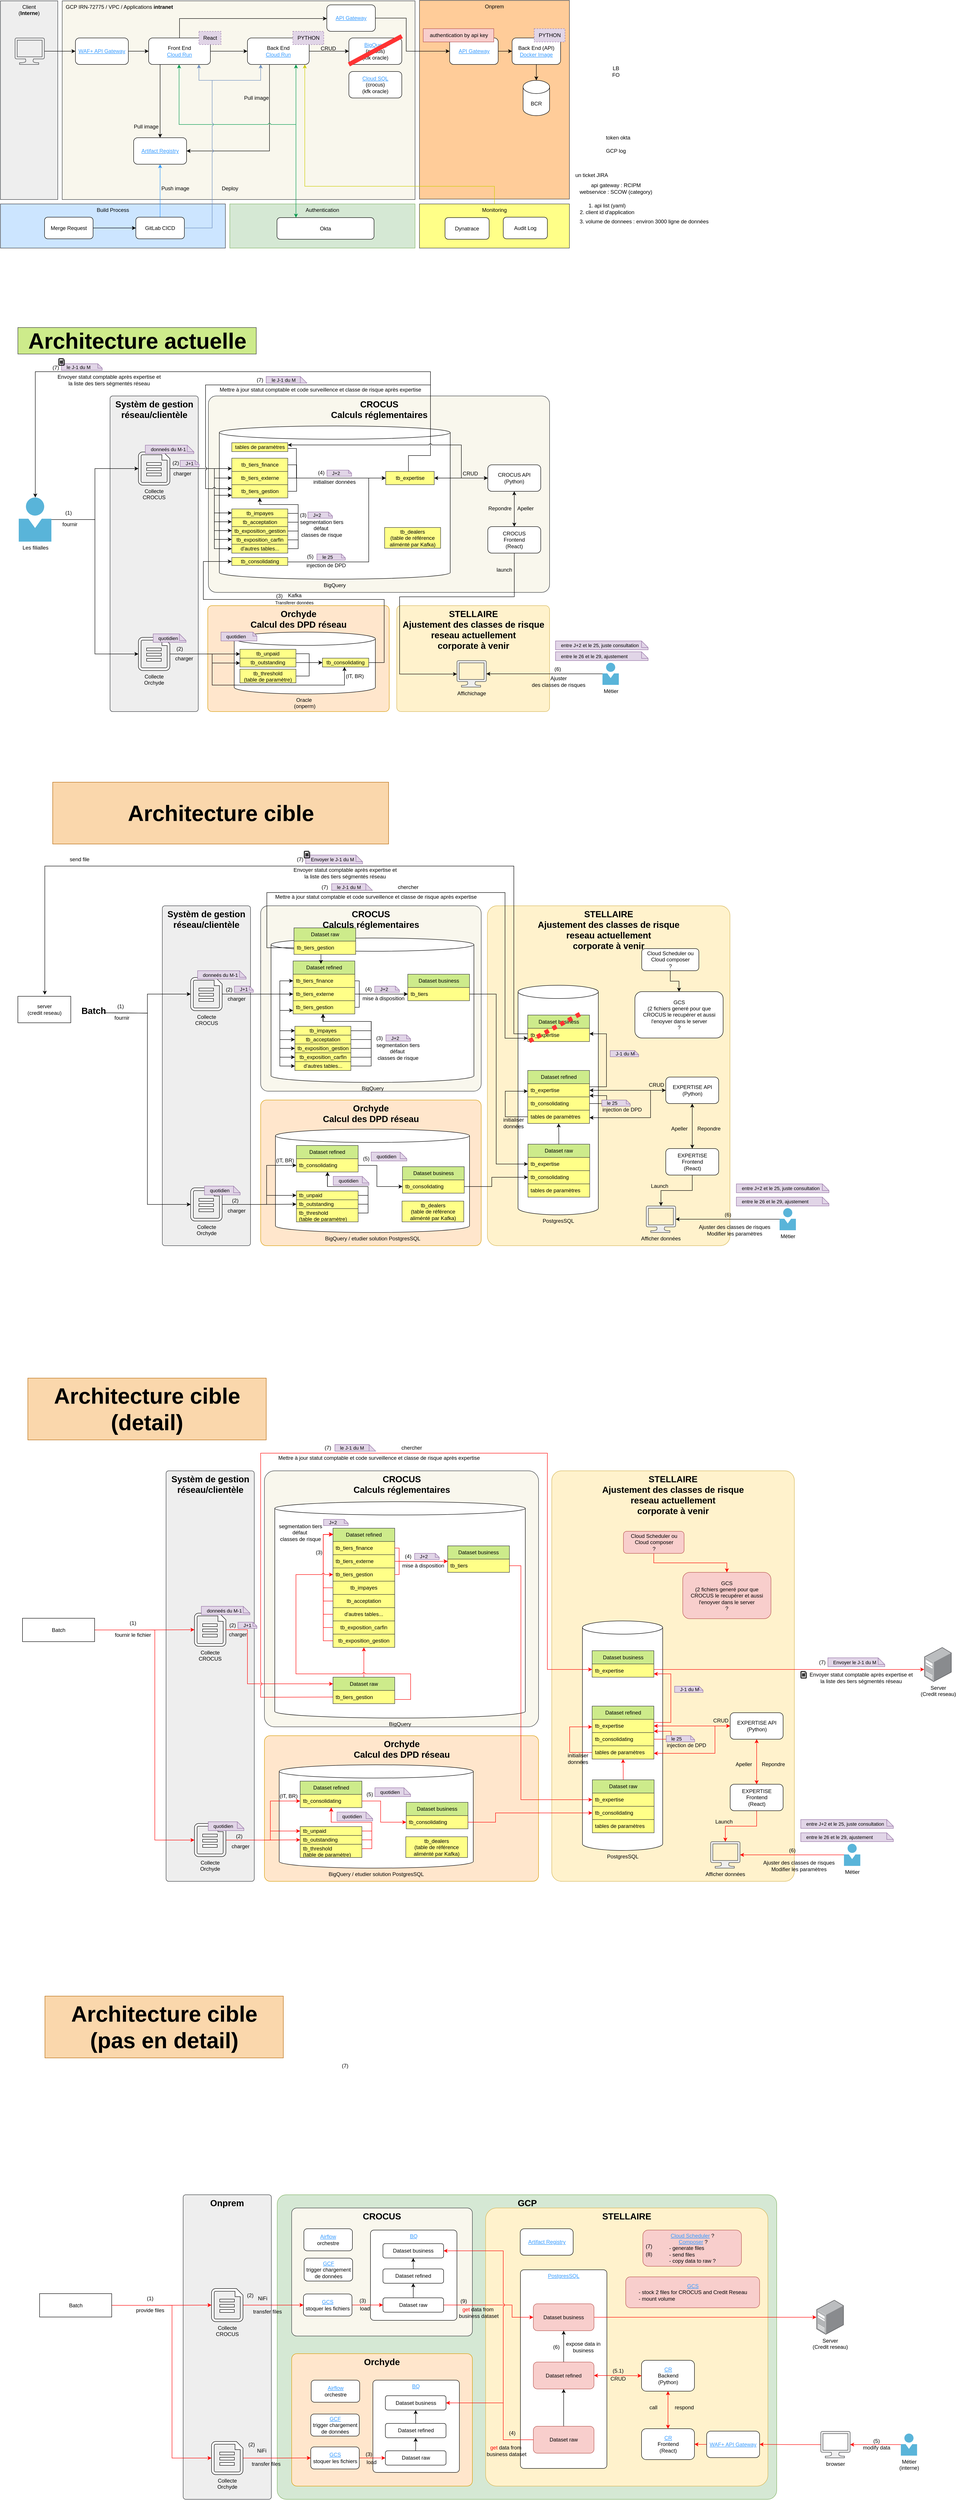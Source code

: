 <mxfile version="27.2.0">
  <diagram name="Page-1" id="7LVE9Hj-M3n7S1KzNMF_">
    <mxGraphModel dx="1289" dy="715" grid="1" gridSize="10" guides="1" tooltips="1" connect="1" arrows="1" fold="1" page="1" pageScale="1" pageWidth="827" pageHeight="1169" background="none" math="0" shadow="0">
      <root>
        <mxCell id="0" />
        <mxCell id="1" parent="0" />
        <mxCell id="0CndRqPwO-vH62L-NMYK-278" value="&lt;b&gt;GCP&lt;/b&gt;" style="rounded=1;whiteSpace=wrap;html=1;verticalAlign=top;align=center;arcSize=3;fontSize=20;spacingLeft=0;fillColor=#d5e8d4;strokeColor=#82b366;" vertex="1" parent="1">
          <mxGeometry x="717.5" y="5040" width="1132.5" height="690" as="geometry" />
        </mxCell>
        <mxCell id="0CndRqPwO-vH62L-NMYK-146" value="&lt;b&gt;STELLAIRE&lt;/b&gt;" style="rounded=1;whiteSpace=wrap;html=1;verticalAlign=top;align=center;arcSize=4;fontSize=20;spacingLeft=0;fillColor=#fff2cc;strokeColor=#d6b656;" vertex="1" parent="1">
          <mxGeometry x="1190" y="5070" width="640" height="630" as="geometry" />
        </mxCell>
        <mxCell id="0CndRqPwO-vH62L-NMYK-325" value="&lt;div&gt;&lt;font color=&quot;#3399ff&quot;&gt;&lt;u&gt;PostgresSQL&lt;/u&gt;&lt;/font&gt;&lt;/div&gt;" style="rounded=1;whiteSpace=wrap;html=1;verticalAlign=top;arcSize=4;" vertex="1" parent="1">
          <mxGeometry x="1268.96" y="5210" width="196.04" height="450" as="geometry" />
        </mxCell>
        <mxCell id="0CndRqPwO-vH62L-NMYK-154" value="&lt;b&gt;Orchyde&lt;/b&gt;" style="rounded=1;whiteSpace=wrap;html=1;verticalAlign=top;align=center;arcSize=4;fontSize=20;spacingLeft=0;fillColor=#ffe6cc;strokeColor=#d79b00;" vertex="1" parent="1">
          <mxGeometry x="750.25" y="5400" width="409.75" height="300" as="geometry" />
        </mxCell>
        <mxCell id="0CndRqPwO-vH62L-NMYK-155" value="&lt;b&gt;CROCUS&lt;/b&gt;" style="rounded=1;whiteSpace=wrap;html=1;verticalAlign=top;align=center;arcSize=4;fontSize=20;spacingLeft=0;fillColor=#f9f7ed;strokeColor=#36393d;" vertex="1" parent="1">
          <mxGeometry x="750.25" y="5070" width="409.75" height="290" as="geometry" />
        </mxCell>
        <mxCell id="0CndRqPwO-vH62L-NMYK-280" value="&lt;font style=&quot;color: rgb(51, 153, 255);&quot;&gt;&lt;u&gt;BQ&lt;/u&gt;&lt;/font&gt;&lt;div&gt;&lt;br&gt;&lt;/div&gt;" style="rounded=1;whiteSpace=wrap;html=1;verticalAlign=top;arcSize=4;" vertex="1" parent="1">
          <mxGeometry x="928.96" y="5120" width="196.04" height="204.5" as="geometry" />
        </mxCell>
        <mxCell id="Iihmui3m76uBsvI2rHNg-98" value="&lt;b&gt;STELLAIRE&lt;/b&gt;&lt;div&gt;&lt;b&gt;Ajustement des classes de risque&lt;/b&gt;&lt;/div&gt;&lt;div&gt;&lt;b&gt;reseau actuellement&lt;/b&gt;&lt;/div&gt;&lt;div&gt;&lt;b&gt;corporate à venir&lt;/b&gt;&lt;/div&gt;" style="rounded=1;whiteSpace=wrap;html=1;verticalAlign=top;align=center;arcSize=4;fontSize=20;spacingLeft=0;fillColor=#fff2cc;strokeColor=#d6b656;" parent="1" vertex="1">
          <mxGeometry x="1340" y="3400" width="550" height="930" as="geometry" />
        </mxCell>
        <mxCell id="Iihmui3m76uBsvI2rHNg-158" value="PostgresSQL" style="shape=cylinder3;whiteSpace=wrap;html=1;boundedLbl=1;backgroundOutline=1;size=15;verticalAlign=top;labelPosition=center;verticalLabelPosition=bottom;align=center;" parent="1" vertex="1">
          <mxGeometry x="1409.5" y="3740" width="182" height="520" as="geometry" />
        </mxCell>
        <mxCell id="Iihmui3m76uBsvI2rHNg-310" value="Dataset refined" style="swimlane;fontStyle=0;childLayout=stackLayout;horizontal=1;startSize=30;horizontalStack=0;resizeParent=1;resizeParentMax=0;resizeLast=0;collapsible=1;marginBottom=0;whiteSpace=wrap;html=1;fillColor=#cdeb8b;strokeColor=#36393d;" parent="1" vertex="1">
          <mxGeometry x="1431.5" y="3933" width="140" height="120" as="geometry">
            <mxRectangle x="390" y="130" width="110" height="30" as="alternateBounds" />
          </mxGeometry>
        </mxCell>
        <mxCell id="Iihmui3m76uBsvI2rHNg-311" value="tb_expertise" style="text;strokeColor=#36393d;fillColor=#ffff88;align=left;verticalAlign=middle;spacingLeft=4;spacingRight=4;overflow=hidden;points=[[0,0.5],[1,0.5]];portConstraint=eastwest;rotatable=0;whiteSpace=wrap;html=1;" parent="Iihmui3m76uBsvI2rHNg-310" vertex="1">
          <mxGeometry y="30" width="140" height="30" as="geometry" />
        </mxCell>
        <mxCell id="Iihmui3m76uBsvI2rHNg-318" style="edgeStyle=orthogonalEdgeStyle;rounded=0;orthogonalLoop=1;jettySize=auto;html=1;jumpStyle=arc;strokeColor=#FF0000;" parent="Iihmui3m76uBsvI2rHNg-310" source="Iihmui3m76uBsvI2rHNg-312" target="Iihmui3m76uBsvI2rHNg-311" edge="1">
          <mxGeometry relative="1" as="geometry">
            <mxPoint x="140" y="71" as="sourcePoint" />
            <mxPoint x="20" y="57" as="targetPoint" />
            <Array as="points">
              <mxPoint x="-51" y="105" />
              <mxPoint x="-51" y="47" />
            </Array>
          </mxGeometry>
        </mxCell>
        <mxCell id="69IxHZs_U8XRZdy5eVsg-17" style="edgeStyle=orthogonalEdgeStyle;rounded=0;orthogonalLoop=1;jettySize=auto;html=1;strokeColor=#FF0000;" parent="Iihmui3m76uBsvI2rHNg-310" source="69IxHZs_U8XRZdy5eVsg-1" target="Iihmui3m76uBsvI2rHNg-311" edge="1">
          <mxGeometry relative="1" as="geometry">
            <Array as="points">
              <mxPoint x="179" y="75" />
              <mxPoint x="179" y="57" />
            </Array>
          </mxGeometry>
        </mxCell>
        <mxCell id="69IxHZs_U8XRZdy5eVsg-1" value="tb_consolidating" style="text;strokeColor=#36393d;fillColor=#ffff88;align=left;verticalAlign=middle;spacingLeft=4;spacingRight=4;overflow=hidden;points=[[0,0.5],[1,0.5]];portConstraint=eastwest;rotatable=0;whiteSpace=wrap;html=1;" parent="Iihmui3m76uBsvI2rHNg-310" vertex="1">
          <mxGeometry y="60" width="140" height="30" as="geometry" />
        </mxCell>
        <mxCell id="Iihmui3m76uBsvI2rHNg-312" value="tables de paramètres" style="text;strokeColor=#36393d;fillColor=#ffff88;align=left;verticalAlign=middle;spacingLeft=4;spacingRight=4;overflow=hidden;points=[[0,0.5],[1,0.5]];portConstraint=eastwest;rotatable=0;whiteSpace=wrap;html=1;" parent="Iihmui3m76uBsvI2rHNg-310" vertex="1">
          <mxGeometry y="90" width="140" height="30" as="geometry" />
        </mxCell>
        <mxCell id="Iihmui3m76uBsvI2rHNg-80" value="&lt;b&gt;STELLAIRE&lt;/b&gt;&lt;div&gt;&lt;div&gt;&lt;b&gt;Ajustement des classes de risque&lt;/b&gt;&lt;/div&gt;&lt;div&gt;&lt;b&gt;reseau actuellement&lt;/b&gt;&lt;/div&gt;&lt;div&gt;&lt;b&gt;corporate à venir&lt;/b&gt;&lt;/div&gt;&lt;/div&gt;" style="rounded=1;whiteSpace=wrap;html=1;verticalAlign=top;align=center;arcSize=4;fontSize=20;spacingLeft=0;fillColor=#fff2cc;strokeColor=#d6b656;" parent="1" vertex="1">
          <mxGeometry x="988.5" y="1440" width="346.5" height="240" as="geometry" />
        </mxCell>
        <mxCell id="Iihmui3m76uBsvI2rHNg-45" value="&lt;b&gt;Orchyde&lt;/b&gt;&lt;div&gt;&lt;b&gt;Calcul des DPD&amp;nbsp;&lt;/b&gt;&lt;b style=&quot;background-color: transparent; color: light-dark(rgb(0, 0, 0), rgb(255, 255, 255));&quot;&gt;réseau&lt;/b&gt;&lt;/div&gt;" style="rounded=1;whiteSpace=wrap;html=1;verticalAlign=top;align=center;arcSize=4;fontSize=20;spacingLeft=0;fillColor=#ffe6cc;strokeColor=#d79b00;" parent="1" vertex="1">
          <mxGeometry x="560" y="1440" width="411.5" height="240" as="geometry" />
        </mxCell>
        <mxCell id="Iihmui3m76uBsvI2rHNg-5" value="&lt;b&gt;CROCUS&lt;/b&gt;&lt;div&gt;&lt;b&gt;Calculs réglementaires&lt;/b&gt;&lt;b&gt;&lt;/b&gt;&lt;/div&gt;" style="rounded=1;whiteSpace=wrap;html=1;verticalAlign=top;align=center;arcSize=4;fontSize=20;spacingLeft=0;fillColor=#f9f7ed;strokeColor=#36393d;" parent="1" vertex="1">
          <mxGeometry x="561.5" y="965" width="773.5" height="445" as="geometry" />
        </mxCell>
        <mxCell id="Iihmui3m76uBsvI2rHNg-7" value="BigQuery" style="shape=cylinder3;whiteSpace=wrap;html=1;boundedLbl=1;backgroundOutline=1;size=15;verticalAlign=top;labelPosition=center;verticalLabelPosition=bottom;align=center;" parent="1" vertex="1">
          <mxGeometry x="586.25" y="1033" width="523.5" height="347" as="geometry" />
        </mxCell>
        <mxCell id="tkHse5d7qs6445GU6mNq-1" value="Monitoring" style="whiteSpace=wrap;html=1;verticalAlign=top;fillColor=#ffff88;strokeColor=#36393d;" parent="1" vertex="1">
          <mxGeometry x="1040" y="530" width="340" height="100" as="geometry" />
        </mxCell>
        <mxCell id="47AGt8TNXksjBqSl8YJA-41" value="Authentication" style="whiteSpace=wrap;html=1;verticalAlign=top;fillColor=#d5e8d4;strokeColor=#82b366;" parent="1" vertex="1">
          <mxGeometry x="610" y="530" width="420" height="100" as="geometry" />
        </mxCell>
        <mxCell id="47AGt8TNXksjBqSl8YJA-20" value="Onprem" style="whiteSpace=wrap;html=1;verticalAlign=top;fillColor=#ffcc99;strokeColor=#36393d;" parent="1" vertex="1">
          <mxGeometry x="1040" y="69" width="340" height="450" as="geometry" />
        </mxCell>
        <mxCell id="47AGt8TNXksjBqSl8YJA-19" value="GCP IRN-72775 / VPC / Applications &lt;b&gt;&lt;font style=&quot;font-size: 12px;&quot;&gt;intranet&lt;/font&gt;&lt;/b&gt;&amp;nbsp;" style="whiteSpace=wrap;html=1;verticalAlign=top;fillColor=#f9f7ed;strokeColor=#36393d;align=left;spacingLeft=6;" parent="1" vertex="1">
          <mxGeometry x="230" y="70" width="800" height="450" as="geometry" />
        </mxCell>
        <mxCell id="47AGt8TNXksjBqSl8YJA-18" value="Client&lt;br&gt;(&lt;b&gt;Interne&lt;/b&gt;)" style="whiteSpace=wrap;html=1;verticalAlign=top;fillColor=#eeeeee;strokeColor=#36393d;" parent="1" vertex="1">
          <mxGeometry x="90" y="70" width="130" height="450" as="geometry" />
        </mxCell>
        <mxCell id="47AGt8TNXksjBqSl8YJA-37" style="edgeStyle=orthogonalEdgeStyle;rounded=0;orthogonalLoop=1;jettySize=auto;html=1;" parent="1" source="47AGt8TNXksjBqSl8YJA-1" target="47AGt8TNXksjBqSl8YJA-25" edge="1">
          <mxGeometry relative="1" as="geometry">
            <Array as="points">
              <mxPoint x="452" y="250" />
              <mxPoint x="452" y="250" />
            </Array>
          </mxGeometry>
        </mxCell>
        <mxCell id="47AGt8TNXksjBqSl8YJA-42" style="edgeStyle=orthogonalEdgeStyle;rounded=0;orthogonalLoop=1;jettySize=auto;html=1;" parent="1" source="47AGt8TNXksjBqSl8YJA-1" target="47AGt8TNXksjBqSl8YJA-2" edge="1">
          <mxGeometry relative="1" as="geometry">
            <mxPoint x="590" y="184" as="targetPoint" />
          </mxGeometry>
        </mxCell>
        <mxCell id="69IxHZs_U8XRZdy5eVsg-11" style="edgeStyle=orthogonalEdgeStyle;rounded=0;orthogonalLoop=1;jettySize=auto;html=1;" parent="1" source="47AGt8TNXksjBqSl8YJA-1" target="69IxHZs_U8XRZdy5eVsg-8" edge="1">
          <mxGeometry relative="1" as="geometry">
            <Array as="points">
              <mxPoint x="496" y="110" />
            </Array>
          </mxGeometry>
        </mxCell>
        <mxCell id="47AGt8TNXksjBqSl8YJA-1" value="Front End&lt;div&gt;&lt;font style=&quot;color: rgb(51, 153, 255);&quot;&gt;&lt;u&gt;Cloud Run&lt;/u&gt;&lt;/font&gt;&lt;/div&gt;" style="rounded=1;whiteSpace=wrap;html=1;" parent="1" vertex="1">
          <mxGeometry x="426" y="154" width="140" height="60" as="geometry" />
        </mxCell>
        <mxCell id="47AGt8TNXksjBqSl8YJA-7" style="edgeStyle=orthogonalEdgeStyle;rounded=0;orthogonalLoop=1;jettySize=auto;html=1;" parent="1" source="47AGt8TNXksjBqSl8YJA-2" target="47AGt8TNXksjBqSl8YJA-4" edge="1">
          <mxGeometry relative="1" as="geometry">
            <Array as="points" />
          </mxGeometry>
        </mxCell>
        <mxCell id="47AGt8TNXksjBqSl8YJA-12" style="edgeStyle=orthogonalEdgeStyle;rounded=0;orthogonalLoop=1;jettySize=auto;html=1;startArrow=classic;startFill=1;strokeColor=#00994D;" parent="1" source="47AGt8TNXksjBqSl8YJA-2" target="47AGt8TNXksjBqSl8YJA-9" edge="1">
          <mxGeometry relative="1" as="geometry">
            <Array as="points">
              <mxPoint x="760" y="550" />
              <mxPoint x="760" y="550" />
            </Array>
            <mxPoint x="753" y="210" as="sourcePoint" />
          </mxGeometry>
        </mxCell>
        <mxCell id="47AGt8TNXksjBqSl8YJA-38" style="edgeStyle=orthogonalEdgeStyle;rounded=0;orthogonalLoop=1;jettySize=auto;html=1;jumpStyle=arc;" parent="1" source="47AGt8TNXksjBqSl8YJA-2" target="47AGt8TNXksjBqSl8YJA-25" edge="1">
          <mxGeometry relative="1" as="geometry">
            <Array as="points">
              <mxPoint x="700" y="410" />
            </Array>
          </mxGeometry>
        </mxCell>
        <mxCell id="47AGt8TNXksjBqSl8YJA-2" value="Back End&lt;div&gt;&lt;font style=&quot;color: rgb(51, 153, 255);&quot;&gt;&lt;u&gt;Cloud Run&lt;/u&gt;&lt;/font&gt;&lt;/div&gt;" style="rounded=1;whiteSpace=wrap;html=1;" parent="1" vertex="1">
          <mxGeometry x="650" y="154" width="140" height="60" as="geometry" />
        </mxCell>
        <mxCell id="47AGt8TNXksjBqSl8YJA-3" value="BCR" style="shape=cylinder3;whiteSpace=wrap;html=1;boundedLbl=1;backgroundOutline=1;size=15;" parent="1" vertex="1">
          <mxGeometry x="1275" y="250" width="60" height="80" as="geometry" />
        </mxCell>
        <mxCell id="47AGt8TNXksjBqSl8YJA-4" value="&lt;font style=&quot;color: rgb(51, 153, 255);&quot;&gt;&lt;u&gt;BigQuery&lt;/u&gt;&lt;/font&gt;&lt;div&gt;(crocus)&lt;/div&gt;&lt;div&gt;(kfk oracle)&lt;/div&gt;" style="rounded=1;whiteSpace=wrap;html=1;" parent="1" vertex="1">
          <mxGeometry x="880" y="154" width="120" height="60" as="geometry" />
        </mxCell>
        <mxCell id="fvg6hHuEQ41z53p46Cut-3" style="edgeStyle=orthogonalEdgeStyle;rounded=0;orthogonalLoop=1;jettySize=auto;html=1;jumpStyle=arc;strokeColor=#00994D;" parent="1" source="47AGt8TNXksjBqSl8YJA-9" edge="1">
          <mxGeometry relative="1" as="geometry">
            <mxPoint x="725" y="561" as="sourcePoint" />
            <mxPoint x="495" y="214" as="targetPoint" />
            <Array as="points">
              <mxPoint x="760" y="350" />
              <mxPoint x="495" y="350" />
            </Array>
          </mxGeometry>
        </mxCell>
        <mxCell id="47AGt8TNXksjBqSl8YJA-9" value="Okta" style="rounded=1;whiteSpace=wrap;html=1;" parent="1" vertex="1">
          <mxGeometry x="717" y="561" width="220" height="49" as="geometry" />
        </mxCell>
        <mxCell id="47AGt8TNXksjBqSl8YJA-40" style="edgeStyle=orthogonalEdgeStyle;rounded=0;orthogonalLoop=1;jettySize=auto;html=1;" parent="1" source="47AGt8TNXksjBqSl8YJA-14" target="47AGt8TNXksjBqSl8YJA-1" edge="1">
          <mxGeometry relative="1" as="geometry" />
        </mxCell>
        <mxCell id="47AGt8TNXksjBqSl8YJA-14" value="&lt;font style=&quot;color: rgb(51, 153, 255);&quot;&gt;&lt;u&gt;WAF+ API Gateway&lt;br&gt;&lt;/u&gt;&lt;/font&gt;" style="rounded=1;whiteSpace=wrap;html=1;" parent="1" vertex="1">
          <mxGeometry x="260" y="154" width="120" height="60" as="geometry" />
        </mxCell>
        <mxCell id="47AGt8TNXksjBqSl8YJA-39" style="edgeStyle=orthogonalEdgeStyle;rounded=0;orthogonalLoop=1;jettySize=auto;html=1;" parent="1" source="47AGt8TNXksjBqSl8YJA-16" target="47AGt8TNXksjBqSl8YJA-14" edge="1">
          <mxGeometry relative="1" as="geometry" />
        </mxCell>
        <mxCell id="47AGt8TNXksjBqSl8YJA-16" value="" style="verticalLabelPosition=bottom;html=1;verticalAlign=top;align=center;strokeColor=#36393d;fillColor=#eeeeee;shape=mxgraph.azure.computer;pointerEvents=1;" parent="1" vertex="1">
          <mxGeometry x="123" y="154" width="66.67" height="60" as="geometry" />
        </mxCell>
        <mxCell id="47AGt8TNXksjBqSl8YJA-21" value="Build Process" style="whiteSpace=wrap;html=1;verticalAlign=top;fillColor=#cce5ff;strokeColor=#36393d;" parent="1" vertex="1">
          <mxGeometry x="90" y="530" width="510" height="100" as="geometry" />
        </mxCell>
        <mxCell id="47AGt8TNXksjBqSl8YJA-36" style="edgeStyle=orthogonalEdgeStyle;rounded=0;orthogonalLoop=1;jettySize=auto;html=1;entryX=0.5;entryY=1;entryDx=0;entryDy=0;strokeColor=#3399FF;" parent="1" source="47AGt8TNXksjBqSl8YJA-24" target="47AGt8TNXksjBqSl8YJA-25" edge="1">
          <mxGeometry relative="1" as="geometry" />
        </mxCell>
        <mxCell id="IoXaIu04obcm0sNQwNpP-4" style="edgeStyle=orthogonalEdgeStyle;rounded=0;orthogonalLoop=1;jettySize=auto;html=1;jumpStyle=arc;strokeColor=#6C8EBF;" parent="1" source="47AGt8TNXksjBqSl8YJA-24" target="47AGt8TNXksjBqSl8YJA-2" edge="1">
          <mxGeometry relative="1" as="geometry">
            <Array as="points">
              <mxPoint x="570" y="585" />
              <mxPoint x="570" y="250" />
              <mxPoint x="680" y="250" />
            </Array>
          </mxGeometry>
        </mxCell>
        <mxCell id="47AGt8TNXksjBqSl8YJA-24" value="GitLab CICD" style="rounded=1;whiteSpace=wrap;html=1;" parent="1" vertex="1">
          <mxGeometry x="397" y="560" width="110" height="49" as="geometry" />
        </mxCell>
        <mxCell id="47AGt8TNXksjBqSl8YJA-25" value="&lt;font style=&quot;color: rgb(51, 153, 255);&quot;&gt;&lt;u&gt;Artifact Registry&lt;/u&gt;&lt;/font&gt;" style="rounded=1;whiteSpace=wrap;html=1;" parent="1" vertex="1">
          <mxGeometry x="392" y="380" width="120" height="60" as="geometry" />
        </mxCell>
        <mxCell id="47AGt8TNXksjBqSl8YJA-30" style="edgeStyle=orthogonalEdgeStyle;rounded=0;orthogonalLoop=1;jettySize=auto;html=1;strokeColor=#CCCC00;" parent="1" source="tkHse5d7qs6445GU6mNq-1" target="47AGt8TNXksjBqSl8YJA-2" edge="1">
          <mxGeometry relative="1" as="geometry">
            <Array as="points">
              <mxPoint x="1210" y="490" />
              <mxPoint x="780" y="490" />
            </Array>
            <mxPoint x="910" y="585" as="sourcePoint" />
          </mxGeometry>
        </mxCell>
        <mxCell id="47AGt8TNXksjBqSl8YJA-27" value="&lt;div style=&quot;text-wrap-mode: wrap;&quot;&gt;&lt;span style=&quot;background-color: transparent; color: light-dark(rgb(0, 0, 0), rgb(255, 255, 255));&quot;&gt;React&lt;/span&gt;&lt;/div&gt;" style="text;html=1;align=center;verticalAlign=middle;resizable=0;points=[];autosize=1;strokeColor=#9673a6;fillColor=#e1d5e7;dashed=1;" parent="1" vertex="1">
          <mxGeometry x="540" y="139" width="50" height="30" as="geometry" />
        </mxCell>
        <mxCell id="47AGt8TNXksjBqSl8YJA-28" value="&lt;div style=&quot;text-wrap-mode: wrap;&quot;&gt;PYTHON&lt;/div&gt;" style="text;html=1;align=center;verticalAlign=middle;resizable=0;points=[];autosize=1;strokeColor=#9673a6;fillColor=#e1d5e7;dashed=1;" parent="1" vertex="1">
          <mxGeometry x="753" y="139" width="70" height="30" as="geometry" />
        </mxCell>
        <mxCell id="47AGt8TNXksjBqSl8YJA-45" value="Pull image" style="text;html=1;align=center;verticalAlign=middle;resizable=0;points=[];autosize=1;strokeColor=none;fillColor=none;" parent="1" vertex="1">
          <mxGeometry x="380" y="340" width="80" height="30" as="geometry" />
        </mxCell>
        <mxCell id="47AGt8TNXksjBqSl8YJA-46" value="Pull image" style="text;html=1;align=center;verticalAlign=middle;resizable=0;points=[];autosize=1;strokeColor=none;fillColor=none;" parent="1" vertex="1">
          <mxGeometry x="630" y="275" width="80" height="30" as="geometry" />
        </mxCell>
        <mxCell id="47AGt8TNXksjBqSl8YJA-47" value="CRUD" style="text;html=1;align=center;verticalAlign=middle;resizable=0;points=[];autosize=1;strokeColor=none;fillColor=none;" parent="1" vertex="1">
          <mxGeometry x="803" y="163" width="60" height="30" as="geometry" />
        </mxCell>
        <mxCell id="tkHse5d7qs6445GU6mNq-2" value="Audit Log" style="rounded=1;whiteSpace=wrap;html=1;" parent="1" vertex="1">
          <mxGeometry x="1230" y="560" width="100" height="49" as="geometry" />
        </mxCell>
        <mxCell id="IoXaIu04obcm0sNQwNpP-1" value="Dynatrace" style="rounded=1;whiteSpace=wrap;html=1;" parent="1" vertex="1">
          <mxGeometry x="1098" y="561" width="100" height="49" as="geometry" />
        </mxCell>
        <mxCell id="IoXaIu04obcm0sNQwNpP-2" value="Push image" style="text;html=1;align=center;verticalAlign=middle;resizable=0;points=[];autosize=1;strokeColor=none;fillColor=none;" parent="1" vertex="1">
          <mxGeometry x="441" y="480" width="90" height="30" as="geometry" />
        </mxCell>
        <mxCell id="IoXaIu04obcm0sNQwNpP-3" style="edgeStyle=orthogonalEdgeStyle;rounded=0;orthogonalLoop=1;jettySize=auto;html=1;jumpStyle=arc;strokeColor=#6C8EBF;" parent="1" source="47AGt8TNXksjBqSl8YJA-24" target="47AGt8TNXksjBqSl8YJA-1" edge="1">
          <mxGeometry relative="1" as="geometry">
            <Array as="points">
              <mxPoint x="570" y="585" />
              <mxPoint x="570" y="250" />
              <mxPoint x="540" y="250" />
            </Array>
          </mxGeometry>
        </mxCell>
        <mxCell id="IoXaIu04obcm0sNQwNpP-5" value="Deploy" style="text;html=1;align=center;verticalAlign=middle;resizable=0;points=[];autosize=1;strokeColor=none;fillColor=none;" parent="1" vertex="1">
          <mxGeometry x="580" y="480" width="60" height="30" as="geometry" />
        </mxCell>
        <mxCell id="IoXaIu04obcm0sNQwNpP-9" style="edgeStyle=orthogonalEdgeStyle;rounded=0;orthogonalLoop=1;jettySize=auto;html=1;" parent="1" source="IoXaIu04obcm0sNQwNpP-8" target="47AGt8TNXksjBqSl8YJA-24" edge="1">
          <mxGeometry relative="1" as="geometry" />
        </mxCell>
        <mxCell id="IoXaIu04obcm0sNQwNpP-8" value="Merge Request" style="rounded=1;whiteSpace=wrap;html=1;" parent="1" vertex="1">
          <mxGeometry x="190" y="560" width="110" height="49" as="geometry" />
        </mxCell>
        <mxCell id="fvg6hHuEQ41z53p46Cut-2" value="GCP log" style="text;html=1;align=center;verticalAlign=middle;resizable=0;points=[];autosize=1;strokeColor=none;fillColor=none;" parent="1" vertex="1">
          <mxGeometry x="1450" y="395" width="70" height="30" as="geometry" />
        </mxCell>
        <mxCell id="fvg6hHuEQ41z53p46Cut-5" value="token okta" style="text;html=1;align=center;verticalAlign=middle;resizable=0;points=[];autosize=1;strokeColor=none;fillColor=none;" parent="1" vertex="1">
          <mxGeometry x="1450" y="365" width="80" height="30" as="geometry" />
        </mxCell>
        <mxCell id="fvg6hHuEQ41z53p46Cut-6" value="LB&lt;div&gt;FO&lt;/div&gt;" style="text;html=1;align=center;verticalAlign=middle;resizable=0;points=[];autosize=1;strokeColor=none;fillColor=none;" parent="1" vertex="1">
          <mxGeometry x="1465" y="210" width="40" height="40" as="geometry" />
        </mxCell>
        <mxCell id="j3oY_1pEguYsVX4skTPp-4" value="" style="edgeStyle=orthogonalEdgeStyle;rounded=0;orthogonalLoop=1;jettySize=auto;html=1;" parent="1" source="j3oY_1pEguYsVX4skTPp-5" target="j3oY_1pEguYsVX4skTPp-3" edge="1">
          <mxGeometry relative="1" as="geometry">
            <mxPoint x="790" y="184" as="sourcePoint" />
            <mxPoint x="1250" y="184" as="targetPoint" />
            <Array as="points" />
          </mxGeometry>
        </mxCell>
        <mxCell id="j3oY_1pEguYsVX4skTPp-11" style="edgeStyle=orthogonalEdgeStyle;rounded=0;orthogonalLoop=1;jettySize=auto;html=1;" parent="1" source="j3oY_1pEguYsVX4skTPp-3" target="47AGt8TNXksjBqSl8YJA-3" edge="1">
          <mxGeometry relative="1" as="geometry" />
        </mxCell>
        <mxCell id="j3oY_1pEguYsVX4skTPp-3" value="Back End (API)&lt;div&gt;&lt;font style=&quot;color: rgb(51, 153, 255);&quot;&gt;&lt;u&gt;Docker Image&lt;/u&gt;&lt;/font&gt;&lt;/div&gt;" style="rounded=1;whiteSpace=wrap;html=1;" parent="1" vertex="1">
          <mxGeometry x="1250" y="154" width="110" height="60" as="geometry" />
        </mxCell>
        <mxCell id="j3oY_1pEguYsVX4skTPp-5" value="&lt;font style=&quot;color: rgb(51, 153, 255);&quot;&gt;&lt;u style=&quot;&quot;&gt;API Gateway&lt;/u&gt;&lt;/font&gt;" style="rounded=1;whiteSpace=wrap;html=1;" parent="1" vertex="1">
          <mxGeometry x="1108.5" y="154" width="110" height="60" as="geometry" />
        </mxCell>
        <mxCell id="j3oY_1pEguYsVX4skTPp-9" value="authentication by api key" style="text;html=1;align=center;verticalAlign=middle;resizable=0;points=[];autosize=1;strokeColor=#b85450;fillColor=#f8cecc;" parent="1" vertex="1">
          <mxGeometry x="1048.5" y="133" width="160" height="30" as="geometry" />
        </mxCell>
        <mxCell id="j3oY_1pEguYsVX4skTPp-15" value="&lt;div style=&quot;text-wrap-mode: wrap;&quot;&gt;PYTHON&lt;/div&gt;" style="text;html=1;align=center;verticalAlign=middle;resizable=0;points=[];autosize=1;strokeColor=#9673a6;fillColor=#e1d5e7;dashed=1;" parent="1" vertex="1">
          <mxGeometry x="1300" y="133" width="70" height="30" as="geometry" />
        </mxCell>
        <mxCell id="Iihmui3m76uBsvI2rHNg-1" value="&lt;b&gt;Systèm de gestion &lt;br&gt;réseau/clientèle&lt;/b&gt;" style="rounded=1;whiteSpace=wrap;html=1;verticalAlign=top;align=center;arcSize=3;fontSize=20;spacingLeft=0;fillColor=#eeeeee;strokeColor=#36393d;" parent="1" vertex="1">
          <mxGeometry x="338.5" y="965" width="200" height="715" as="geometry" />
        </mxCell>
        <mxCell id="Iihmui3m76uBsvI2rHNg-58" style="edgeStyle=orthogonalEdgeStyle;rounded=0;orthogonalLoop=1;jettySize=auto;html=1;" parent="1" source="Iihmui3m76uBsvI2rHNg-2" target="Iihmui3m76uBsvI2rHNg-12" edge="1">
          <mxGeometry relative="1" as="geometry">
            <Array as="points">
              <mxPoint x="605" y="1130" />
              <mxPoint x="605" y="1130" />
            </Array>
          </mxGeometry>
        </mxCell>
        <mxCell id="Iihmui3m76uBsvI2rHNg-59" style="edgeStyle=orthogonalEdgeStyle;rounded=0;orthogonalLoop=1;jettySize=auto;html=1;" parent="1" source="Iihmui3m76uBsvI2rHNg-2" target="Iihmui3m76uBsvI2rHNg-13" edge="1">
          <mxGeometry relative="1" as="geometry">
            <Array as="points">
              <mxPoint x="575" y="1130" />
              <mxPoint x="575" y="1151" />
            </Array>
          </mxGeometry>
        </mxCell>
        <mxCell id="Iihmui3m76uBsvI2rHNg-60" style="edgeStyle=orthogonalEdgeStyle;rounded=0;orthogonalLoop=1;jettySize=auto;html=1;" parent="1" source="Iihmui3m76uBsvI2rHNg-2" target="Iihmui3m76uBsvI2rHNg-14" edge="1">
          <mxGeometry relative="1" as="geometry">
            <Array as="points">
              <mxPoint x="575" y="1130" />
              <mxPoint x="575" y="1190" />
            </Array>
          </mxGeometry>
        </mxCell>
        <mxCell id="Iihmui3m76uBsvI2rHNg-266" style="edgeStyle=orthogonalEdgeStyle;rounded=0;orthogonalLoop=1;jettySize=auto;html=1;" parent="1" source="Iihmui3m76uBsvI2rHNg-2" target="Iihmui3m76uBsvI2rHNg-193" edge="1">
          <mxGeometry relative="1" as="geometry">
            <Array as="points">
              <mxPoint x="575" y="1130" />
              <mxPoint x="575" y="1230" />
            </Array>
          </mxGeometry>
        </mxCell>
        <mxCell id="Iihmui3m76uBsvI2rHNg-267" style="edgeStyle=orthogonalEdgeStyle;rounded=0;orthogonalLoop=1;jettySize=auto;html=1;" parent="1" source="Iihmui3m76uBsvI2rHNg-2" target="Iihmui3m76uBsvI2rHNg-191" edge="1">
          <mxGeometry relative="1" as="geometry">
            <Array as="points">
              <mxPoint x="575" y="1130" />
              <mxPoint x="575" y="1250" />
            </Array>
          </mxGeometry>
        </mxCell>
        <mxCell id="Iihmui3m76uBsvI2rHNg-268" style="edgeStyle=orthogonalEdgeStyle;rounded=0;orthogonalLoop=1;jettySize=auto;html=1;" parent="1" source="Iihmui3m76uBsvI2rHNg-2" target="Iihmui3m76uBsvI2rHNg-197" edge="1">
          <mxGeometry relative="1" as="geometry">
            <Array as="points">
              <mxPoint x="575" y="1130" />
              <mxPoint x="575" y="1270" />
            </Array>
          </mxGeometry>
        </mxCell>
        <mxCell id="Iihmui3m76uBsvI2rHNg-269" style="edgeStyle=orthogonalEdgeStyle;rounded=0;orthogonalLoop=1;jettySize=auto;html=1;" parent="1" source="Iihmui3m76uBsvI2rHNg-2" target="Iihmui3m76uBsvI2rHNg-196" edge="1">
          <mxGeometry relative="1" as="geometry">
            <Array as="points">
              <mxPoint x="575" y="1130" />
              <mxPoint x="575" y="1290" />
            </Array>
          </mxGeometry>
        </mxCell>
        <mxCell id="Iihmui3m76uBsvI2rHNg-270" style="edgeStyle=orthogonalEdgeStyle;rounded=0;orthogonalLoop=1;jettySize=auto;html=1;" parent="1" source="Iihmui3m76uBsvI2rHNg-2" target="Iihmui3m76uBsvI2rHNg-220" edge="1">
          <mxGeometry relative="1" as="geometry">
            <Array as="points">
              <mxPoint x="575" y="1130" />
              <mxPoint x="575" y="1311" />
            </Array>
          </mxGeometry>
        </mxCell>
        <mxCell id="Iihmui3m76uBsvI2rHNg-2" value="Collecte&lt;div&gt;CROCUS&lt;/div&gt;" style="verticalLabelPosition=bottom;html=1;verticalAlign=top;align=center;shape=mxgraph.azure.cloud_services_configuration_file;pointerEvents=1;" parent="1" vertex="1">
          <mxGeometry x="402.87" y="1092" width="71.25" height="75" as="geometry" />
        </mxCell>
        <mxCell id="Iihmui3m76uBsvI2rHNg-47" style="edgeStyle=orthogonalEdgeStyle;rounded=0;orthogonalLoop=1;jettySize=auto;html=1;entryX=0;entryY=0.5;entryDx=0;entryDy=0;" parent="1" source="Iihmui3m76uBsvI2rHNg-12" target="Iihmui3m76uBsvI2rHNg-15" edge="1">
          <mxGeometry relative="1" as="geometry">
            <Array as="points">
              <mxPoint x="761.5" y="1121" />
              <mxPoint x="761.5" y="1151" />
            </Array>
          </mxGeometry>
        </mxCell>
        <mxCell id="Iihmui3m76uBsvI2rHNg-12" value="tb_tiers_finance" style="rounded=0;whiteSpace=wrap;html=1;fillColor=#ffff88;strokeColor=#36393d;" parent="1" vertex="1">
          <mxGeometry x="614.5" y="1106" width="127" height="30" as="geometry" />
        </mxCell>
        <mxCell id="Iihmui3m76uBsvI2rHNg-46" style="edgeStyle=orthogonalEdgeStyle;rounded=0;orthogonalLoop=1;jettySize=auto;html=1;entryX=0;entryY=0.5;entryDx=0;entryDy=0;" parent="1" source="Iihmui3m76uBsvI2rHNg-13" target="Iihmui3m76uBsvI2rHNg-15" edge="1">
          <mxGeometry relative="1" as="geometry" />
        </mxCell>
        <mxCell id="Iihmui3m76uBsvI2rHNg-13" value="tb_tiers_externe" style="rounded=0;whiteSpace=wrap;html=1;fillColor=#ffff88;strokeColor=#36393d;" parent="1" vertex="1">
          <mxGeometry x="614.5" y="1136" width="127" height="30" as="geometry" />
        </mxCell>
        <mxCell id="Iihmui3m76uBsvI2rHNg-32" style="edgeStyle=orthogonalEdgeStyle;rounded=0;orthogonalLoop=1;jettySize=auto;html=1;entryX=0;entryY=0.5;entryDx=0;entryDy=0;" parent="1" source="Iihmui3m76uBsvI2rHNg-14" target="Iihmui3m76uBsvI2rHNg-15" edge="1">
          <mxGeometry relative="1" as="geometry">
            <Array as="points">
              <mxPoint x="761.5" y="1181" />
              <mxPoint x="761.5" y="1151" />
            </Array>
          </mxGeometry>
        </mxCell>
        <mxCell id="Iihmui3m76uBsvI2rHNg-14" value="tb_tiers_gestion" style="rounded=0;whiteSpace=wrap;html=1;fillColor=#ffff88;strokeColor=#36393d;" parent="1" vertex="1">
          <mxGeometry x="614.5" y="1166" width="127" height="30" as="geometry" />
        </mxCell>
        <mxCell id="Iihmui3m76uBsvI2rHNg-65" style="edgeStyle=orthogonalEdgeStyle;rounded=0;orthogonalLoop=1;jettySize=auto;html=1;jumpStyle=arc;" parent="1" source="Iihmui3m76uBsvI2rHNg-15" target="Iihmui3m76uBsvI2rHNg-61" edge="1">
          <mxGeometry relative="1" as="geometry">
            <Array as="points">
              <mxPoint x="1015" y="1100" />
              <mxPoint x="1065" y="1100" />
              <mxPoint x="1065" y="910" />
              <mxPoint x="169" y="910" />
            </Array>
          </mxGeometry>
        </mxCell>
        <mxCell id="Iihmui3m76uBsvI2rHNg-300" style="edgeStyle=orthogonalEdgeStyle;rounded=0;orthogonalLoop=1;jettySize=auto;html=1;jumpStyle=arc;" parent="1" source="Iihmui3m76uBsvI2rHNg-15" edge="1">
          <mxGeometry relative="1" as="geometry">
            <mxPoint x="1015" y="1131" as="sourcePoint" />
            <mxPoint x="614.5" y="1175.0" as="targetPoint" />
            <Array as="points">
              <mxPoint x="1015" y="1100" />
              <mxPoint x="1065" y="1100" />
              <mxPoint x="1065" y="940" />
              <mxPoint x="555" y="940" />
              <mxPoint x="555" y="1175" />
            </Array>
          </mxGeometry>
        </mxCell>
        <mxCell id="Iihmui3m76uBsvI2rHNg-15" value="tb_expertise" style="rounded=0;whiteSpace=wrap;html=1;fillColor=#ffff88;strokeColor=#36393d;" parent="1" vertex="1">
          <mxGeometry x="963.5" y="1136" width="110" height="30" as="geometry" />
        </mxCell>
        <mxCell id="Iihmui3m76uBsvI2rHNg-34" style="edgeStyle=orthogonalEdgeStyle;rounded=0;orthogonalLoop=1;jettySize=auto;html=1;" parent="1" source="Iihmui3m76uBsvI2rHNg-16" target="Iihmui3m76uBsvI2rHNg-15" edge="1">
          <mxGeometry relative="1" as="geometry">
            <Array as="points">
              <mxPoint x="925" y="1341" />
              <mxPoint x="925" y="1151" />
            </Array>
          </mxGeometry>
        </mxCell>
        <mxCell id="Iihmui3m76uBsvI2rHNg-16" value="&lt;span style=&quot;&quot;&gt;tb_consolidating&lt;/span&gt;" style="rounded=0;whiteSpace=wrap;html=1;fillColor=#ffff88;strokeColor=#36393d;align=center;" parent="1" vertex="1">
          <mxGeometry x="614.5" y="1331" width="127" height="18" as="geometry" />
        </mxCell>
        <mxCell id="Iihmui3m76uBsvI2rHNg-88" style="edgeStyle=orthogonalEdgeStyle;rounded=0;orthogonalLoop=1;jettySize=auto;html=1;startArrow=classic;startFill=1;jumpStyle=arc;" parent="1" target="Iihmui3m76uBsvI2rHNg-22" edge="1">
          <mxGeometry relative="1" as="geometry">
            <mxPoint x="741.5" y="1076" as="sourcePoint" />
            <mxPoint x="1195" y="1156" as="targetPoint" />
            <Array as="points">
              <mxPoint x="1135" y="1076" />
              <mxPoint x="1135" y="1151" />
            </Array>
          </mxGeometry>
        </mxCell>
        <mxCell id="Iihmui3m76uBsvI2rHNg-221" style="edgeStyle=orthogonalEdgeStyle;rounded=0;orthogonalLoop=1;jettySize=auto;html=1;" parent="1" target="Iihmui3m76uBsvI2rHNg-15" edge="1">
          <mxGeometry relative="1" as="geometry">
            <mxPoint x="741.5" y="1084" as="sourcePoint" />
            <mxPoint x="963.5" y="1144" as="targetPoint" />
            <Array as="points">
              <mxPoint x="761" y="1084" />
              <mxPoint x="761" y="1151" />
            </Array>
          </mxGeometry>
        </mxCell>
        <mxCell id="Iihmui3m76uBsvI2rHNg-17" value="tables de paramètres" style="rounded=0;whiteSpace=wrap;html=1;fillColor=#ffff88;strokeColor=#36393d;" parent="1" vertex="1">
          <mxGeometry x="614.5" y="1071" width="127" height="20" as="geometry" />
        </mxCell>
        <mxCell id="Iihmui3m76uBsvI2rHNg-24" style="edgeStyle=orthogonalEdgeStyle;rounded=0;orthogonalLoop=1;jettySize=auto;html=1;" parent="1" source="Iihmui3m76uBsvI2rHNg-19" target="Iihmui3m76uBsvI2rHNg-21" edge="1">
          <mxGeometry relative="1" as="geometry">
            <Array as="points">
              <mxPoint x="1341.5" y="1594.5" />
              <mxPoint x="1341.5" y="1594.5" />
            </Array>
          </mxGeometry>
        </mxCell>
        <mxCell id="Iihmui3m76uBsvI2rHNg-19" value="Métier" style="image;sketch=0;aspect=fixed;html=1;points=[];align=center;fontSize=12;image=img/lib/mscae/Person.svg;" parent="1" vertex="1">
          <mxGeometry x="1455" y="1569.5" width="37" height="50" as="geometry" />
        </mxCell>
        <mxCell id="Iihmui3m76uBsvI2rHNg-21" value="Affichichage" style="verticalLabelPosition=bottom;html=1;verticalAlign=top;align=center;strokeColor=#36393d;fillColor=#eeeeee;shape=mxgraph.azure.computer;pointerEvents=1;" parent="1" vertex="1">
          <mxGeometry x="1125" y="1564.5" width="66.67" height="60" as="geometry" />
        </mxCell>
        <mxCell id="Iihmui3m76uBsvI2rHNg-22" value="CROCUS API&lt;div&gt;(Python)&lt;/div&gt;" style="rounded=1;whiteSpace=wrap;html=1;" parent="1" vertex="1">
          <mxGeometry x="1195" y="1121" width="120" height="60" as="geometry" />
        </mxCell>
        <mxCell id="Iihmui3m76uBsvI2rHNg-25" value="&lt;div&gt;Ajuster &lt;br&gt;des classes de risques&lt;/div&gt;" style="text;html=1;align=center;verticalAlign=middle;resizable=0;points=[];autosize=1;strokeColor=none;fillColor=none;" parent="1" vertex="1">
          <mxGeometry x="1285" y="1592" width="140" height="40" as="geometry" />
        </mxCell>
        <mxCell id="Iihmui3m76uBsvI2rHNg-26" style="edgeStyle=orthogonalEdgeStyle;rounded=0;orthogonalLoop=1;jettySize=auto;html=1;startArrow=classic;startFill=1;" parent="1" source="Iihmui3m76uBsvI2rHNg-22" target="Iihmui3m76uBsvI2rHNg-15" edge="1">
          <mxGeometry relative="1" as="geometry">
            <Array as="points" />
          </mxGeometry>
        </mxCell>
        <mxCell id="Iihmui3m76uBsvI2rHNg-27" value="CRUD" style="text;html=1;align=center;verticalAlign=middle;resizable=0;points=[];autosize=1;strokeColor=none;fillColor=none;" parent="1" vertex="1">
          <mxGeometry x="1125" y="1126" width="60" height="30" as="geometry" />
        </mxCell>
        <mxCell id="Iihmui3m76uBsvI2rHNg-28" value="Apeller" style="text;html=1;align=center;verticalAlign=middle;resizable=0;points=[];autosize=1;strokeColor=none;fillColor=none;" parent="1" vertex="1">
          <mxGeometry x="1250" y="1205" width="60" height="30" as="geometry" />
        </mxCell>
        <mxCell id="Iihmui3m76uBsvI2rHNg-31" value="Repondre" style="text;html=1;align=center;verticalAlign=middle;resizable=0;points=[];autosize=1;strokeColor=none;fillColor=none;" parent="1" vertex="1">
          <mxGeometry x="1182" y="1205" width="80" height="30" as="geometry" />
        </mxCell>
        <mxCell id="Iihmui3m76uBsvI2rHNg-35" value="Oracle&amp;nbsp;&lt;br&gt;(onperm)" style="shape=cylinder3;whiteSpace=wrap;html=1;boundedLbl=1;backgroundOutline=1;size=15;verticalAlign=top;labelPosition=center;verticalLabelPosition=bottom;align=center;" parent="1" vertex="1">
          <mxGeometry x="620" y="1500" width="320" height="140" as="geometry" />
        </mxCell>
        <mxCell id="Iihmui3m76uBsvI2rHNg-38" value="Kafka" style="text;html=1;align=center;verticalAlign=middle;resizable=0;points=[];autosize=1;strokeColor=none;fillColor=none;" parent="1" vertex="1">
          <mxGeometry x="731.5" y="1402" width="50" height="30" as="geometry" />
        </mxCell>
        <mxCell id="Iihmui3m76uBsvI2rHNg-44" value="Transferer données" style="text;html=1;align=center;verticalAlign=middle;resizable=0;points=[];autosize=1;strokeColor=none;fillColor=none;fontSize=10;" parent="1" vertex="1">
          <mxGeometry x="700.56" y="1418" width="110" height="30" as="geometry" />
        </mxCell>
        <mxCell id="Iihmui3m76uBsvI2rHNg-50" value="donneés du M-1" style="shape=note;size=15;align=left;spacingLeft=10;html=1;whiteSpace=wrap;fillColor=#e1d5e7;strokeColor=#9673a6;fontSize=11;" parent="1" vertex="1">
          <mxGeometry x="418.5" y="1076.5" width="110" height="19" as="geometry" />
        </mxCell>
        <mxCell id="zwFk75ZNIjSIplroHWi4-7" style="edgeStyle=orthogonalEdgeStyle;rounded=0;orthogonalLoop=1;jettySize=auto;html=1;" parent="1" source="Iihmui3m76uBsvI2rHNg-53" target="zwFk75ZNIjSIplroHWi4-5" edge="1">
          <mxGeometry relative="1" as="geometry">
            <Array as="points">
              <mxPoint x="520" y="1549" />
              <mxPoint x="520" y="1549" />
            </Array>
          </mxGeometry>
        </mxCell>
        <mxCell id="zwFk75ZNIjSIplroHWi4-8" style="edgeStyle=orthogonalEdgeStyle;rounded=0;orthogonalLoop=1;jettySize=auto;html=1;" parent="1" source="Iihmui3m76uBsvI2rHNg-53" target="zwFk75ZNIjSIplroHWi4-4" edge="1">
          <mxGeometry relative="1" as="geometry">
            <Array as="points">
              <mxPoint x="570" y="1550" />
              <mxPoint x="570" y="1570" />
            </Array>
          </mxGeometry>
        </mxCell>
        <mxCell id="zwFk75ZNIjSIplroHWi4-17" style="edgeStyle=orthogonalEdgeStyle;rounded=0;orthogonalLoop=1;jettySize=auto;html=1;" parent="1" source="Iihmui3m76uBsvI2rHNg-53" target="zwFk75ZNIjSIplroHWi4-1" edge="1">
          <mxGeometry relative="1" as="geometry">
            <Array as="points">
              <mxPoint x="570" y="1550" />
              <mxPoint x="570" y="1620" />
              <mxPoint x="870" y="1620" />
            </Array>
          </mxGeometry>
        </mxCell>
        <mxCell id="Iihmui3m76uBsvI2rHNg-53" value="Collecte&lt;div&gt;Orchyde&lt;/div&gt;" style="verticalLabelPosition=bottom;html=1;verticalAlign=top;align=center;shape=mxgraph.azure.cloud_services_configuration_file;pointerEvents=1;" parent="1" vertex="1">
          <mxGeometry x="402.87" y="1512" width="71.25" height="75" as="geometry" />
        </mxCell>
        <mxCell id="Iihmui3m76uBsvI2rHNg-62" style="edgeStyle=orthogonalEdgeStyle;rounded=0;orthogonalLoop=1;jettySize=auto;html=1;entryX=0;entryY=0.5;entryDx=0;entryDy=0;entryPerimeter=0;" parent="1" source="Iihmui3m76uBsvI2rHNg-61" target="Iihmui3m76uBsvI2rHNg-2" edge="1">
          <mxGeometry relative="1" as="geometry" />
        </mxCell>
        <mxCell id="Iihmui3m76uBsvI2rHNg-61" value="Les filialles" style="image;sketch=0;aspect=fixed;html=1;points=[];align=center;fontSize=12;image=img/lib/mscae/Person.svg;" parent="1" vertex="1">
          <mxGeometry x="131.5" y="1195" width="74" height="100" as="geometry" />
        </mxCell>
        <mxCell id="Iihmui3m76uBsvI2rHNg-63" value="fournir" style="text;html=1;align=center;verticalAlign=middle;resizable=0;points=[];autosize=1;strokeColor=none;fillColor=none;" parent="1" vertex="1">
          <mxGeometry x="216.5" y="1241" width="60" height="30" as="geometry" />
        </mxCell>
        <mxCell id="Iihmui3m76uBsvI2rHNg-64" style="edgeStyle=orthogonalEdgeStyle;rounded=0;orthogonalLoop=1;jettySize=auto;html=1;entryX=0;entryY=0.5;entryDx=0;entryDy=0;entryPerimeter=0;" parent="1" source="Iihmui3m76uBsvI2rHNg-61" target="Iihmui3m76uBsvI2rHNg-53" edge="1">
          <mxGeometry relative="1" as="geometry" />
        </mxCell>
        <mxCell id="Iihmui3m76uBsvI2rHNg-66" value="&lt;div&gt;Envoyer statut comptable après expertise et &lt;br&gt;la liste des tiers ségmentés réseau&lt;/div&gt;" style="text;html=1;align=center;verticalAlign=middle;resizable=0;points=[];autosize=1;strokeColor=none;fillColor=none;" parent="1" vertex="1">
          <mxGeometry x="205.5" y="908.5" width="260" height="40" as="geometry" />
        </mxCell>
        <mxCell id="Iihmui3m76uBsvI2rHNg-67" value="(1)" style="text;html=1;align=center;verticalAlign=middle;resizable=0;points=[];autosize=1;strokeColor=none;fillColor=none;" parent="1" vertex="1">
          <mxGeometry x="223.5" y="1215" width="40" height="30" as="geometry" />
        </mxCell>
        <mxCell id="Iihmui3m76uBsvI2rHNg-68" value="(2)" style="text;html=1;align=center;verticalAlign=middle;resizable=0;points=[];autosize=1;strokeColor=none;fillColor=none;" parent="1" vertex="1">
          <mxGeometry x="466.5" y="1102" width="40" height="30" as="geometry" />
        </mxCell>
        <mxCell id="Iihmui3m76uBsvI2rHNg-69" value="(2)" style="text;html=1;align=center;verticalAlign=middle;resizable=0;points=[];autosize=1;strokeColor=none;fillColor=none;" parent="1" vertex="1">
          <mxGeometry x="476" y="1523" width="40" height="30" as="geometry" />
        </mxCell>
        <mxCell id="Iihmui3m76uBsvI2rHNg-70" value="charger" style="text;html=1;align=center;verticalAlign=middle;resizable=0;points=[];autosize=1;strokeColor=none;fillColor=none;" parent="1" vertex="1">
          <mxGeometry x="472" y="1126" width="60" height="30" as="geometry" />
        </mxCell>
        <mxCell id="Iihmui3m76uBsvI2rHNg-71" value="charger" style="text;html=1;align=center;verticalAlign=middle;resizable=0;points=[];autosize=1;strokeColor=none;fillColor=none;" parent="1" vertex="1">
          <mxGeometry x="476" y="1544.5" width="60" height="30" as="geometry" />
        </mxCell>
        <mxCell id="Iihmui3m76uBsvI2rHNg-72" value="(3)" style="text;html=1;align=center;verticalAlign=middle;resizable=0;points=[];autosize=1;strokeColor=none;fillColor=none;" parent="1" vertex="1">
          <mxGeometry x="701.5" y="1403" width="40" height="30" as="geometry" />
        </mxCell>
        <mxCell id="Iihmui3m76uBsvI2rHNg-73" value="(4)" style="text;html=1;align=center;verticalAlign=middle;resizable=0;points=[];autosize=1;strokeColor=none;fillColor=none;" parent="1" vertex="1">
          <mxGeometry x="796.81" y="1124" width="40" height="30" as="geometry" />
        </mxCell>
        <mxCell id="Iihmui3m76uBsvI2rHNg-74" value="initialiser données" style="text;html=1;align=center;verticalAlign=middle;resizable=0;points=[];autosize=1;strokeColor=none;fillColor=none;" parent="1" vertex="1">
          <mxGeometry x="787.06" y="1145" width="120" height="30" as="geometry" />
        </mxCell>
        <mxCell id="Iihmui3m76uBsvI2rHNg-75" value="(6)" style="text;html=1;align=center;verticalAlign=middle;resizable=0;points=[];autosize=1;strokeColor=none;fillColor=none;" parent="1" vertex="1">
          <mxGeometry x="1333" y="1569" width="40" height="30" as="geometry" />
        </mxCell>
        <mxCell id="Iihmui3m76uBsvI2rHNg-77" value="(7)" style="text;html=1;align=center;verticalAlign=middle;resizable=0;points=[];autosize=1;strokeColor=none;fillColor=none;" parent="1" vertex="1">
          <mxGeometry x="195" y="885.5" width="40" height="30" as="geometry" />
        </mxCell>
        <mxCell id="Iihmui3m76uBsvI2rHNg-83" value="le 25" style="shape=note;size=9;align=left;spacingLeft=10;html=1;whiteSpace=wrap;fillColor=#e1d5e7;strokeColor=#9673a6;fontSize=11;" parent="1" vertex="1">
          <mxGeometry x="807.5" y="1323" width="64.5" height="14" as="geometry" />
        </mxCell>
        <mxCell id="Iihmui3m76uBsvI2rHNg-86" value="entre J+2 et le 25, juste consultation" style="shape=note;size=15;align=left;spacingLeft=10;html=1;whiteSpace=wrap;fillColor=#e1d5e7;strokeColor=#9673a6;fontSize=11;" parent="1" vertex="1">
          <mxGeometry x="1348.5" y="1520" width="210" height="20" as="geometry" />
        </mxCell>
        <mxCell id="Iihmui3m76uBsvI2rHNg-99" value="&lt;b&gt;Orchyde&lt;/b&gt;&lt;div&gt;&lt;b&gt;Calcul des DPD réseau&lt;/b&gt;&lt;/div&gt;" style="rounded=1;whiteSpace=wrap;html=1;verticalAlign=top;align=center;arcSize=4;fontSize=20;spacingLeft=0;fillColor=#ffe6cc;strokeColor=#d79b00;" parent="1" vertex="1">
          <mxGeometry x="688.5" y="4000" width="621.5" height="330" as="geometry" />
        </mxCell>
        <mxCell id="Iihmui3m76uBsvI2rHNg-100" value="&lt;b&gt;CROCUS&lt;/b&gt;&lt;div&gt;&lt;b&gt;Calculs réglementaires&lt;/b&gt;&lt;/div&gt;" style="rounded=1;whiteSpace=wrap;html=1;verticalAlign=top;align=center;arcSize=4;fontSize=20;spacingLeft=0;fillColor=#f9f7ed;strokeColor=#36393d;" parent="1" vertex="1">
          <mxGeometry x="688.5" y="3400" width="621.5" height="580" as="geometry" />
        </mxCell>
        <mxCell id="Iihmui3m76uBsvI2rHNg-101" value="BigQuery" style="shape=cylinder3;whiteSpace=wrap;html=1;boundedLbl=1;backgroundOutline=1;size=15;verticalAlign=top;labelPosition=center;verticalLabelPosition=bottom;align=center;" parent="1" vertex="1">
          <mxGeometry x="712" y="3470" width="568" height="490" as="geometry" />
        </mxCell>
        <mxCell id="Iihmui3m76uBsvI2rHNg-102" value="&lt;b&gt;Systèm de gestion &lt;br&gt;réseau/clientèle&lt;/b&gt;" style="rounded=1;whiteSpace=wrap;html=1;verticalAlign=top;align=center;arcSize=3;fontSize=20;spacingLeft=0;fillColor=#eeeeee;strokeColor=#36393d;" parent="1" vertex="1">
          <mxGeometry x="465.5" y="3400" width="200" height="930" as="geometry" />
        </mxCell>
        <mxCell id="0CndRqPwO-vH62L-NMYK-143" style="edgeStyle=orthogonalEdgeStyle;rounded=0;orthogonalLoop=1;jettySize=auto;html=1;entryX=0;entryY=0.25;entryDx=0;entryDy=0;strokeColor=#FF0000;" edge="1" parent="1" source="Iihmui3m76uBsvI2rHNg-106" target="h2Ps1tc7QoMtF1_5MuMG-18">
          <mxGeometry relative="1" as="geometry">
            <Array as="points">
              <mxPoint x="650" y="3760" />
              <mxPoint x="650" y="3882" />
            </Array>
          </mxGeometry>
        </mxCell>
        <mxCell id="Iihmui3m76uBsvI2rHNg-106" value="Collecte&lt;div&gt;CROCUS&lt;/div&gt;" style="verticalLabelPosition=bottom;html=1;verticalAlign=top;align=center;shape=mxgraph.azure.cloud_services_configuration_file;pointerEvents=1;" parent="1" vertex="1">
          <mxGeometry x="529.87" y="3722.5" width="71.25" height="75" as="geometry" />
        </mxCell>
        <mxCell id="Iihmui3m76uBsvI2rHNg-120" style="edgeStyle=orthogonalEdgeStyle;rounded=0;orthogonalLoop=1;jettySize=auto;html=1;strokeColor=#FF0000;" parent="1" source="Iihmui3m76uBsvI2rHNg-121" target="Iihmui3m76uBsvI2rHNg-123" edge="1">
          <mxGeometry relative="1" as="geometry" />
        </mxCell>
        <mxCell id="Iihmui3m76uBsvI2rHNg-121" value="Métier" style="image;sketch=0;aspect=fixed;html=1;points=[];align=center;fontSize=12;image=img/lib/mscae/Person.svg;" parent="1" vertex="1">
          <mxGeometry x="2002.5" y="4245" width="37" height="50" as="geometry" />
        </mxCell>
        <mxCell id="Iihmui3m76uBsvI2rHNg-123" value="Afficher données" style="verticalLabelPosition=bottom;html=1;verticalAlign=top;align=center;strokeColor=#36393d;fillColor=#eeeeee;shape=mxgraph.azure.computer;pointerEvents=1;" parent="1" vertex="1">
          <mxGeometry x="1700.16" y="4240" width="66.67" height="60" as="geometry" />
        </mxCell>
        <mxCell id="69IxHZs_U8XRZdy5eVsg-6" style="edgeStyle=orthogonalEdgeStyle;rounded=0;orthogonalLoop=1;jettySize=auto;html=1;entryX=1;entryY=0.5;entryDx=0;entryDy=0;strokeColor=#FF0000;" parent="1" source="Iihmui3m76uBsvI2rHNg-125" target="Iihmui3m76uBsvI2rHNg-311" edge="1">
          <mxGeometry relative="1" as="geometry">
            <Array as="points">
              <mxPoint x="1610" y="3978" />
              <mxPoint x="1610" y="3978" />
            </Array>
          </mxGeometry>
        </mxCell>
        <mxCell id="Iihmui3m76uBsvI2rHNg-125" value="EXPERTISE API&lt;div&gt;(Python)&lt;/div&gt;" style="rounded=1;whiteSpace=wrap;html=1;" parent="1" vertex="1">
          <mxGeometry x="1744.5" y="3948" width="120" height="60" as="geometry" />
        </mxCell>
        <mxCell id="Iihmui3m76uBsvI2rHNg-126" value="&lt;div&gt;Ajuster des classes de risques&lt;br&gt;Modifier les paramètres&lt;/div&gt;" style="text;html=1;align=center;verticalAlign=middle;resizable=0;points=[];autosize=1;strokeColor=none;fillColor=none;" parent="1" vertex="1">
          <mxGeometry x="1804.5" y="4275" width="190" height="40" as="geometry" />
        </mxCell>
        <mxCell id="Iihmui3m76uBsvI2rHNg-128" value="CRUD" style="text;html=1;align=center;verticalAlign=middle;resizable=0;points=[];autosize=1;strokeColor=none;fillColor=none;" parent="1" vertex="1">
          <mxGeometry x="1692.5" y="3951" width="60" height="30" as="geometry" />
        </mxCell>
        <mxCell id="Iihmui3m76uBsvI2rHNg-129" value="Apeller" style="text;html=1;align=center;verticalAlign=middle;resizable=0;points=[];autosize=1;strokeColor=none;fillColor=none;" parent="1" vertex="1">
          <mxGeometry x="1744.5" y="4050" width="60" height="30" as="geometry" />
        </mxCell>
        <mxCell id="Iihmui3m76uBsvI2rHNg-130" value="Repondre" style="text;html=1;align=center;verticalAlign=middle;resizable=0;points=[];autosize=1;strokeColor=none;fillColor=none;" parent="1" vertex="1">
          <mxGeometry x="1801.5" y="4050" width="80" height="30" as="geometry" />
        </mxCell>
        <mxCell id="Iihmui3m76uBsvI2rHNg-131" value="BigQuery / etudier solution PostgresSQL" style="shape=cylinder3;whiteSpace=wrap;html=1;boundedLbl=1;backgroundOutline=1;size=15;verticalAlign=top;labelPosition=center;verticalLabelPosition=bottom;align=center;" parent="1" vertex="1">
          <mxGeometry x="722" y="4066" width="440" height="234" as="geometry" />
        </mxCell>
        <mxCell id="Iihmui3m76uBsvI2rHNg-134" value="injection de DPD" style="text;html=1;align=center;verticalAlign=middle;resizable=0;points=[];autosize=1;strokeColor=none;fillColor=none;" parent="1" vertex="1">
          <mxGeometry x="1590.16" y="4007" width="110" height="30" as="geometry" />
        </mxCell>
        <mxCell id="Iihmui3m76uBsvI2rHNg-136" value="donneés du M-1" style="shape=note;size=15;align=left;spacingLeft=10;html=1;whiteSpace=wrap;fillColor=#e1d5e7;strokeColor=#9673a6;fontSize=11;" parent="1" vertex="1">
          <mxGeometry x="545.5" y="3707" width="110" height="19" as="geometry" />
        </mxCell>
        <mxCell id="Iihmui3m76uBsvI2rHNg-296" style="edgeStyle=orthogonalEdgeStyle;rounded=0;orthogonalLoop=1;jettySize=auto;html=1;strokeColor=#FF0000;" parent="1" source="Iihmui3m76uBsvI2rHNg-138" target="Iihmui3m76uBsvI2rHNg-277" edge="1">
          <mxGeometry relative="1" as="geometry">
            <Array as="points">
              <mxPoint x="702" y="4237" />
              <mxPoint x="702" y="4216" />
            </Array>
          </mxGeometry>
        </mxCell>
        <mxCell id="Iihmui3m76uBsvI2rHNg-297" style="edgeStyle=orthogonalEdgeStyle;rounded=0;orthogonalLoop=1;jettySize=auto;html=1;strokeColor=#FF0000;" parent="1" source="Iihmui3m76uBsvI2rHNg-138" target="Iihmui3m76uBsvI2rHNg-278" edge="1">
          <mxGeometry relative="1" as="geometry" />
        </mxCell>
        <mxCell id="zwFk75ZNIjSIplroHWi4-24" style="edgeStyle=orthogonalEdgeStyle;rounded=0;orthogonalLoop=1;jettySize=auto;html=1;strokeColor=#FF0000;" parent="1" source="Iihmui3m76uBsvI2rHNg-138" target="Iihmui3m76uBsvI2rHNg-279" edge="1">
          <mxGeometry relative="1" as="geometry">
            <Array as="points">
              <mxPoint x="702" y="4237" />
              <mxPoint x="702" y="4148" />
            </Array>
          </mxGeometry>
        </mxCell>
        <mxCell id="Iihmui3m76uBsvI2rHNg-138" value="Collecte&lt;div&gt;Orchyde&lt;/div&gt;" style="verticalLabelPosition=bottom;html=1;verticalAlign=top;align=center;shape=mxgraph.azure.cloud_services_configuration_file;pointerEvents=1;" parent="1" vertex="1">
          <mxGeometry x="529.87" y="4199" width="71.25" height="75" as="geometry" />
        </mxCell>
        <mxCell id="Iihmui3m76uBsvI2rHNg-139" style="edgeStyle=orthogonalEdgeStyle;rounded=0;orthogonalLoop=1;jettySize=auto;html=1;entryX=0;entryY=0.5;entryDx=0;entryDy=0;entryPerimeter=0;strokeColor=#FF0000;" parent="1" target="Iihmui3m76uBsvI2rHNg-106" edge="1" source="0CndRqPwO-vH62L-NMYK-133">
          <mxGeometry relative="1" as="geometry">
            <mxPoint x="332.5" y="3802.556" as="sourcePoint" />
          </mxGeometry>
        </mxCell>
        <mxCell id="Iihmui3m76uBsvI2rHNg-141" value="fournir le fichier" style="text;html=1;align=center;verticalAlign=middle;resizable=0;points=[];autosize=1;strokeColor=none;fillColor=none;" parent="1" vertex="1">
          <mxGeometry x="335" y="3757" width="110" height="30" as="geometry" />
        </mxCell>
        <mxCell id="Iihmui3m76uBsvI2rHNg-142" style="edgeStyle=orthogonalEdgeStyle;rounded=0;orthogonalLoop=1;jettySize=auto;html=1;entryX=0;entryY=0.5;entryDx=0;entryDy=0;entryPerimeter=0;strokeColor=#FF0000;" parent="1" target="Iihmui3m76uBsvI2rHNg-138" edge="1" source="0CndRqPwO-vH62L-NMYK-133">
          <mxGeometry relative="1" as="geometry">
            <mxPoint x="332.5" y="3802.556" as="sourcePoint" />
            <Array as="points">
              <mxPoint x="440" y="3760" />
              <mxPoint x="440" y="4236" />
            </Array>
          </mxGeometry>
        </mxCell>
        <mxCell id="Iihmui3m76uBsvI2rHNg-143" value="&lt;div&gt;Envoyer statut comptable après expertise&amp;nbsp;&lt;span style=&quot;background-color: transparent; color: light-dark(rgb(0, 0, 0), rgb(255, 255, 255));&quot;&gt;et&lt;/span&gt;&lt;/div&gt;la liste des tiers ségmentés réseau" style="text;html=1;align=center;verticalAlign=middle;resizable=0;points=[];autosize=1;strokeColor=none;fillColor=none;" parent="1" vertex="1">
          <mxGeometry x="1910.5" y="3848.59" width="260" height="40" as="geometry" />
        </mxCell>
        <mxCell id="Iihmui3m76uBsvI2rHNg-144" value="(1)" style="text;html=1;align=center;verticalAlign=middle;resizable=0;points=[];autosize=1;strokeColor=none;fillColor=none;" parent="1" vertex="1">
          <mxGeometry x="370" y="3730" width="40" height="30" as="geometry" />
        </mxCell>
        <mxCell id="Iihmui3m76uBsvI2rHNg-145" value="(2)" style="text;html=1;align=center;verticalAlign=middle;resizable=0;points=[];autosize=1;strokeColor=none;fillColor=none;" parent="1" vertex="1">
          <mxGeometry x="596" y="3735" width="40" height="30" as="geometry" />
        </mxCell>
        <mxCell id="Iihmui3m76uBsvI2rHNg-146" value="(2)" style="text;html=1;align=center;verticalAlign=middle;resizable=0;points=[];autosize=1;strokeColor=none;fillColor=none;" parent="1" vertex="1">
          <mxGeometry x="610.5" y="4213" width="40" height="30" as="geometry" />
        </mxCell>
        <mxCell id="Iihmui3m76uBsvI2rHNg-147" value="charger" style="text;html=1;align=center;verticalAlign=middle;resizable=0;points=[];autosize=1;strokeColor=none;fillColor=none;" parent="1" vertex="1">
          <mxGeometry x="597.5" y="3756" width="60" height="30" as="geometry" />
        </mxCell>
        <mxCell id="Iihmui3m76uBsvI2rHNg-148" value="charger" style="text;html=1;align=center;verticalAlign=middle;resizable=0;points=[];autosize=1;strokeColor=none;fillColor=none;" parent="1" vertex="1">
          <mxGeometry x="603.5" y="4236" width="60" height="30" as="geometry" />
        </mxCell>
        <mxCell id="Iihmui3m76uBsvI2rHNg-149" value="(5)" style="text;html=1;align=center;verticalAlign=middle;resizable=0;points=[];autosize=1;strokeColor=none;fillColor=none;" parent="1" vertex="1">
          <mxGeometry x="907.06" y="4118" width="40" height="30" as="geometry" />
        </mxCell>
        <mxCell id="Iihmui3m76uBsvI2rHNg-150" value="(4)" style="text;html=1;align=center;verticalAlign=middle;resizable=0;points=[];autosize=1;strokeColor=none;fillColor=none;" parent="1" vertex="1">
          <mxGeometry x="994.02" y="3579" width="40" height="30" as="geometry" />
        </mxCell>
        <mxCell id="Iihmui3m76uBsvI2rHNg-151" value="mise à disposition" style="text;html=1;align=center;verticalAlign=middle;resizable=0;points=[];autosize=1;strokeColor=none;fillColor=none;" parent="1" vertex="1">
          <mxGeometry x="987.96" y="3600" width="120" height="30" as="geometry" />
        </mxCell>
        <mxCell id="Iihmui3m76uBsvI2rHNg-152" value="(6)" style="text;html=1;align=center;verticalAlign=middle;resizable=0;points=[];autosize=1;strokeColor=none;fillColor=none;" parent="1" vertex="1">
          <mxGeometry x="1864.5" y="4245" width="40" height="30" as="geometry" />
        </mxCell>
        <mxCell id="Iihmui3m76uBsvI2rHNg-153" value="(7)" style="text;html=1;align=center;verticalAlign=middle;resizable=0;points=[];autosize=1;strokeColor=none;fillColor=none;" parent="1" vertex="1">
          <mxGeometry x="1933" y="3818.59" width="40" height="30" as="geometry" />
        </mxCell>
        <mxCell id="Iihmui3m76uBsvI2rHNg-155" value="quotidien" style="shape=note;size=15;align=left;spacingLeft=10;html=1;whiteSpace=wrap;fillColor=#e1d5e7;strokeColor=#9673a6;fontSize=11;" parent="1" vertex="1">
          <mxGeometry x="853.06" y="4173" width="80.88" height="20" as="geometry" />
        </mxCell>
        <mxCell id="Iihmui3m76uBsvI2rHNg-174" value="CROCUS&lt;div&gt;Frontend&lt;/div&gt;&lt;div&gt;(React)&lt;/div&gt;" style="rounded=1;whiteSpace=wrap;html=1;" parent="1" vertex="1">
          <mxGeometry x="1195" y="1261" width="120" height="60" as="geometry" />
        </mxCell>
        <mxCell id="Iihmui3m76uBsvI2rHNg-175" style="edgeStyle=orthogonalEdgeStyle;rounded=0;orthogonalLoop=1;jettySize=auto;html=1;startArrow=classic;startFill=1;" parent="1" source="Iihmui3m76uBsvI2rHNg-174" target="Iihmui3m76uBsvI2rHNg-22" edge="1">
          <mxGeometry relative="1" as="geometry" />
        </mxCell>
        <mxCell id="Iihmui3m76uBsvI2rHNg-176" style="edgeStyle=orthogonalEdgeStyle;rounded=0;orthogonalLoop=1;jettySize=auto;html=1;entryX=0;entryY=0.5;entryDx=0;entryDy=0;entryPerimeter=0;" parent="1" source="Iihmui3m76uBsvI2rHNg-174" target="Iihmui3m76uBsvI2rHNg-21" edge="1">
          <mxGeometry relative="1" as="geometry">
            <Array as="points">
              <mxPoint x="1255" y="1420" />
              <mxPoint x="995" y="1420" />
              <mxPoint x="995" y="1595" />
              <mxPoint x="1125" y="1595" />
            </Array>
          </mxGeometry>
        </mxCell>
        <mxCell id="Iihmui3m76uBsvI2rHNg-177" value="launch" style="text;html=1;align=center;verticalAlign=middle;resizable=0;points=[];autosize=1;strokeColor=none;fillColor=none;" parent="1" vertex="1">
          <mxGeometry x="1202" y="1344" width="60" height="30" as="geometry" />
        </mxCell>
        <mxCell id="Iihmui3m76uBsvI2rHNg-183" style="edgeStyle=orthogonalEdgeStyle;rounded=0;orthogonalLoop=1;jettySize=auto;html=1;strokeColor=#FF0000;" parent="1" source="Iihmui3m76uBsvI2rHNg-180" target="Iihmui3m76uBsvI2rHNg-123" edge="1">
          <mxGeometry relative="1" as="geometry">
            <mxPoint x="1733.559" y="4197" as="sourcePoint" />
          </mxGeometry>
        </mxCell>
        <mxCell id="Iihmui3m76uBsvI2rHNg-180" value="EXPERTISE&lt;div&gt;Frontend&lt;/div&gt;&lt;div&gt;(React)&lt;/div&gt;" style="rounded=1;whiteSpace=wrap;html=1;" parent="1" vertex="1">
          <mxGeometry x="1744.5" y="4110" width="120" height="60" as="geometry" />
        </mxCell>
        <mxCell id="Iihmui3m76uBsvI2rHNg-181" style="edgeStyle=orthogonalEdgeStyle;rounded=0;orthogonalLoop=1;jettySize=auto;html=1;startArrow=classic;startFill=1;strokeColor=#FF0000;" parent="1" source="Iihmui3m76uBsvI2rHNg-180" target="Iihmui3m76uBsvI2rHNg-125" edge="1">
          <mxGeometry relative="1" as="geometry" />
        </mxCell>
        <mxCell id="Iihmui3m76uBsvI2rHNg-184" value="Launch" style="text;html=1;align=center;verticalAlign=middle;resizable=0;points=[];autosize=1;strokeColor=none;fillColor=none;" parent="1" vertex="1">
          <mxGeometry x="1700.16" y="4180" width="60" height="30" as="geometry" />
        </mxCell>
        <mxCell id="Iihmui3m76uBsvI2rHNg-185" value="Architecture actuelle" style="rounded=0;whiteSpace=wrap;html=1;fontSize=50;fillColor=#cdeb8b;strokeColor=#36393d;fontStyle=1" parent="1" vertex="1">
          <mxGeometry x="129.5" y="810" width="540.5" height="60" as="geometry" />
        </mxCell>
        <mxCell id="Iihmui3m76uBsvI2rHNg-187" value="Envoyer le J-1 du M" style="shape=note;size=15;align=left;spacingLeft=10;html=1;whiteSpace=wrap;fillColor=#e1d5e7;strokeColor=#9673a6;fontSize=11;" parent="1" vertex="1">
          <mxGeometry x="1966" y="3823.59" width="129" height="20" as="geometry" />
        </mxCell>
        <mxCell id="Iihmui3m76uBsvI2rHNg-190" value="(3)" style="text;html=1;align=center;verticalAlign=middle;resizable=0;points=[];autosize=1;strokeColor=none;fillColor=none;" parent="1" vertex="1">
          <mxGeometry x="755.5" y="1220" width="40" height="30" as="geometry" />
        </mxCell>
        <mxCell id="Iihmui3m76uBsvI2rHNg-203" style="edgeStyle=orthogonalEdgeStyle;rounded=0;orthogonalLoop=1;jettySize=auto;html=1;" parent="1" source="Iihmui3m76uBsvI2rHNg-191" target="Iihmui3m76uBsvI2rHNg-14" edge="1">
          <mxGeometry relative="1" as="geometry">
            <Array as="points">
              <mxPoint x="765" y="1251" />
              <mxPoint x="765" y="1211" />
              <mxPoint x="678" y="1211" />
            </Array>
          </mxGeometry>
        </mxCell>
        <mxCell id="Iihmui3m76uBsvI2rHNg-191" value="tb_acceptation" style="rounded=0;whiteSpace=wrap;html=1;fillColor=#ffff88;strokeColor=#36393d;" parent="1" vertex="1">
          <mxGeometry x="614.5" y="1241" width="127" height="20" as="geometry" />
        </mxCell>
        <mxCell id="Iihmui3m76uBsvI2rHNg-201" style="edgeStyle=orthogonalEdgeStyle;rounded=0;orthogonalLoop=1;jettySize=auto;html=1;entryX=0.5;entryY=1;entryDx=0;entryDy=0;" parent="1" source="Iihmui3m76uBsvI2rHNg-193" target="Iihmui3m76uBsvI2rHNg-14" edge="1">
          <mxGeometry relative="1" as="geometry">
            <Array as="points">
              <mxPoint x="765" y="1231" />
              <mxPoint x="765" y="1211" />
              <mxPoint x="678" y="1211" />
            </Array>
          </mxGeometry>
        </mxCell>
        <mxCell id="Iihmui3m76uBsvI2rHNg-193" value="tb_impayes" style="rounded=0;whiteSpace=wrap;html=1;fillColor=#ffff88;strokeColor=#36393d;" parent="1" vertex="1">
          <mxGeometry x="614.5" y="1221" width="127" height="20" as="geometry" />
        </mxCell>
        <mxCell id="Iihmui3m76uBsvI2rHNg-200" style="edgeStyle=orthogonalEdgeStyle;rounded=0;orthogonalLoop=1;jettySize=auto;html=1;entryX=0.5;entryY=1;entryDx=0;entryDy=0;" parent="1" source="Iihmui3m76uBsvI2rHNg-196" target="Iihmui3m76uBsvI2rHNg-14" edge="1">
          <mxGeometry relative="1" as="geometry">
            <Array as="points">
              <mxPoint x="765" y="1291" />
              <mxPoint x="765" y="1211" />
              <mxPoint x="678" y="1211" />
            </Array>
          </mxGeometry>
        </mxCell>
        <mxCell id="Iihmui3m76uBsvI2rHNg-196" value="tb_exposition_carfin" style="rounded=0;whiteSpace=wrap;html=1;fillColor=#ffff88;strokeColor=#36393d;" parent="1" vertex="1">
          <mxGeometry x="614.5" y="1281" width="127" height="20" as="geometry" />
        </mxCell>
        <mxCell id="Iihmui3m76uBsvI2rHNg-199" style="edgeStyle=orthogonalEdgeStyle;rounded=0;orthogonalLoop=1;jettySize=auto;html=1;entryX=0.5;entryY=1;entryDx=0;entryDy=0;" parent="1" source="Iihmui3m76uBsvI2rHNg-197" target="Iihmui3m76uBsvI2rHNg-14" edge="1">
          <mxGeometry relative="1" as="geometry">
            <Array as="points">
              <mxPoint x="765" y="1271" />
              <mxPoint x="765" y="1211" />
              <mxPoint x="678" y="1211" />
            </Array>
          </mxGeometry>
        </mxCell>
        <mxCell id="Iihmui3m76uBsvI2rHNg-197" value="tb_exposition_gestion" style="rounded=0;whiteSpace=wrap;html=1;fillColor=#ffff88;strokeColor=#36393d;" parent="1" vertex="1">
          <mxGeometry x="614.5" y="1261" width="127" height="20" as="geometry" />
        </mxCell>
        <mxCell id="Iihmui3m76uBsvI2rHNg-189" value="segmentation tiers &lt;br&gt;défaut&amp;nbsp;&lt;br&gt;classes de risque" style="text;html=1;align=center;verticalAlign=middle;resizable=0;points=[];autosize=1;strokeColor=none;fillColor=none;" parent="1" vertex="1">
          <mxGeometry x="757.5" y="1235" width="120" height="60" as="geometry" />
        </mxCell>
        <mxCell id="Iihmui3m76uBsvI2rHNg-204" value="J+1" style="shape=note;size=9;align=left;spacingLeft=10;html=1;whiteSpace=wrap;fillColor=#e1d5e7;strokeColor=#9673a6;fontSize=11;" parent="1" vertex="1">
          <mxGeometry x="497.5" y="1111" width="43" height="14" as="geometry" />
        </mxCell>
        <mxCell id="Iihmui3m76uBsvI2rHNg-205" value="quotidien" style="shape=note;size=15;align=left;spacingLeft=10;html=1;whiteSpace=wrap;fillColor=#e1d5e7;strokeColor=#9673a6;fontSize=11;" parent="1" vertex="1">
          <mxGeometry x="436.28" y="1504" width="74.44" height="19" as="geometry" />
        </mxCell>
        <mxCell id="Iihmui3m76uBsvI2rHNg-206" value="J+2" style="shape=note;size=9;align=left;spacingLeft=10;html=1;whiteSpace=wrap;fillColor=#e1d5e7;strokeColor=#9673a6;fontSize=11;" parent="1" vertex="1">
          <mxGeometry x="787.06" y="1228" width="55.88" height="14" as="geometry" />
        </mxCell>
        <mxCell id="Iihmui3m76uBsvI2rHNg-209" value="quotidien" style="shape=note;size=9;align=left;spacingLeft=10;html=1;whiteSpace=wrap;fillColor=#e1d5e7;strokeColor=#9673a6;fontSize=11;" parent="1" vertex="1">
          <mxGeometry x="590" y="1500" width="81.5" height="20" as="geometry" />
        </mxCell>
        <mxCell id="Iihmui3m76uBsvI2rHNg-212" value="J+2" style="shape=note;size=7;align=left;spacingLeft=10;html=1;whiteSpace=wrap;fillColor=#e1d5e7;strokeColor=#9673a6;fontSize=11;" parent="1" vertex="1">
          <mxGeometry x="830.31" y="1133" width="55.88" height="14" as="geometry" />
        </mxCell>
        <mxCell id="Iihmui3m76uBsvI2rHNg-213" value="(5)" style="text;html=1;align=center;verticalAlign=middle;resizable=0;points=[];autosize=1;strokeColor=none;fillColor=none;" parent="1" vertex="1">
          <mxGeometry x="771.5" y="1314" width="40" height="30" as="geometry" />
        </mxCell>
        <mxCell id="Iihmui3m76uBsvI2rHNg-214" value="injection de DPD" style="text;html=1;align=center;verticalAlign=middle;resizable=0;points=[];autosize=1;strokeColor=none;fillColor=none;" parent="1" vertex="1">
          <mxGeometry x="773" y="1334" width="110" height="30" as="geometry" />
        </mxCell>
        <mxCell id="Iihmui3m76uBsvI2rHNg-216" value="entre le 26 et le 29, ajustement" style="shape=note;size=15;align=left;spacingLeft=10;html=1;whiteSpace=wrap;fillColor=#e1d5e7;strokeColor=#9673a6;fontSize=11;" parent="1" vertex="1">
          <mxGeometry x="1348.5" y="1544.5" width="210" height="20" as="geometry" />
        </mxCell>
        <mxCell id="Iihmui3m76uBsvI2rHNg-228" style="edgeStyle=orthogonalEdgeStyle;rounded=0;orthogonalLoop=1;jettySize=auto;html=1;" parent="1" source="Iihmui3m76uBsvI2rHNg-220" target="Iihmui3m76uBsvI2rHNg-14" edge="1">
          <mxGeometry relative="1" as="geometry">
            <Array as="points">
              <mxPoint x="765" y="1311" />
              <mxPoint x="765" y="1211" />
              <mxPoint x="678" y="1211" />
            </Array>
          </mxGeometry>
        </mxCell>
        <mxCell id="Iihmui3m76uBsvI2rHNg-220" value="d&#39;autres tables..." style="rounded=0;whiteSpace=wrap;html=1;fillColor=#ffff88;strokeColor=#36393d;" parent="1" vertex="1">
          <mxGeometry x="614.5" y="1301" width="127" height="20" as="geometry" />
        </mxCell>
        <mxCell id="Iihmui3m76uBsvI2rHNg-227" value="quotidien" style="shape=note;size=15;align=left;spacingLeft=10;html=1;whiteSpace=wrap;fillColor=#e1d5e7;strokeColor=#9673a6;fontSize=11;" parent="1" vertex="1">
          <mxGeometry x="561.12" y="4195" width="80.88" height="20" as="geometry" />
        </mxCell>
        <mxCell id="Iihmui3m76uBsvI2rHNg-235" value="(3)" style="text;html=1;align=center;verticalAlign=middle;resizable=0;points=[];autosize=1;strokeColor=none;fillColor=none;" parent="1" vertex="1">
          <mxGeometry x="791.5" y="3570" width="40" height="30" as="geometry" />
        </mxCell>
        <mxCell id="Iihmui3m76uBsvI2rHNg-236" value="segmentation tiers &lt;br&gt;défaut&amp;nbsp;&lt;br&gt;classes de risque" style="text;html=1;align=center;verticalAlign=middle;resizable=0;points=[];autosize=1;strokeColor=none;fillColor=none;" parent="1" vertex="1">
          <mxGeometry x="710" y="3510" width="120" height="60" as="geometry" />
        </mxCell>
        <mxCell id="Iihmui3m76uBsvI2rHNg-237" value="J+2" style="shape=note;size=9;align=left;spacingLeft=10;html=1;whiteSpace=wrap;fillColor=#e1d5e7;strokeColor=#9673a6;fontSize=11;" parent="1" vertex="1">
          <mxGeometry x="822.62" y="3510" width="55.88" height="14" as="geometry" />
        </mxCell>
        <mxCell id="Iihmui3m76uBsvI2rHNg-238" value="J+2" style="shape=note;size=9;align=left;spacingLeft=10;html=1;whiteSpace=wrap;fillColor=#e1d5e7;strokeColor=#9673a6;fontSize=11;" parent="1" vertex="1">
          <mxGeometry x="1029.02" y="3587" width="55.88" height="14" as="geometry" />
        </mxCell>
        <mxCell id="Iihmui3m76uBsvI2rHNg-242" value="initialiser &lt;br&gt;données" style="text;html=1;align=center;verticalAlign=middle;resizable=0;points=[];autosize=1;strokeColor=none;fillColor=none;" parent="1" vertex="1">
          <mxGeometry x="1363.5" y="4032" width="70" height="40" as="geometry" />
        </mxCell>
        <mxCell id="Iihmui3m76uBsvI2rHNg-243" value="Dataset business" style="swimlane;fontStyle=0;childLayout=stackLayout;horizontal=1;startSize=30;horizontalStack=0;resizeParent=1;resizeParentMax=0;resizeLast=0;collapsible=1;marginBottom=0;whiteSpace=wrap;html=1;fillColor=#cdeb8b;strokeColor=#36393d;" parent="1" vertex="1">
          <mxGeometry x="1104" y="3570" width="140" height="60" as="geometry">
            <mxRectangle x="390" y="130" width="110" height="30" as="alternateBounds" />
          </mxGeometry>
        </mxCell>
        <mxCell id="Iihmui3m76uBsvI2rHNg-244" value="tb_tiers" style="text;strokeColor=#36393d;fillColor=#ffff88;align=left;verticalAlign=middle;spacingLeft=4;spacingRight=4;overflow=hidden;points=[[0,0.5],[1,0.5]];portConstraint=eastwest;rotatable=0;whiteSpace=wrap;html=1;" parent="Iihmui3m76uBsvI2rHNg-243" vertex="1">
          <mxGeometry y="30" width="140" height="30" as="geometry" />
        </mxCell>
        <mxCell id="Iihmui3m76uBsvI2rHNg-247" value="Dataset refined" style="swimlane;fontStyle=0;childLayout=stackLayout;horizontal=1;startSize=30;horizontalStack=0;resizeParent=1;resizeParentMax=0;resizeLast=0;collapsible=1;marginBottom=0;whiteSpace=wrap;html=1;fillColor=#cdeb8b;strokeColor=#36393d;" parent="1" vertex="1">
          <mxGeometry x="843.96" y="3530" width="140" height="270" as="geometry">
            <mxRectangle x="390" y="130" width="110" height="30" as="alternateBounds" />
          </mxGeometry>
        </mxCell>
        <mxCell id="Iihmui3m76uBsvI2rHNg-248" value="tb_tiers_finance" style="text;strokeColor=#36393d;fillColor=#ffff88;align=left;verticalAlign=middle;spacingLeft=4;spacingRight=4;overflow=hidden;points=[[0,0.5],[1,0.5]];portConstraint=eastwest;rotatable=0;whiteSpace=wrap;html=1;" parent="Iihmui3m76uBsvI2rHNg-247" vertex="1">
          <mxGeometry y="30" width="140" height="30" as="geometry" />
        </mxCell>
        <mxCell id="Iihmui3m76uBsvI2rHNg-253" value="tb_tiers_externe" style="text;strokeColor=#36393d;fillColor=#ffff88;align=left;verticalAlign=middle;spacingLeft=4;spacingRight=4;overflow=hidden;points=[[0,0.5],[1,0.5]];portConstraint=eastwest;rotatable=0;whiteSpace=wrap;html=1;" parent="Iihmui3m76uBsvI2rHNg-247" vertex="1">
          <mxGeometry y="60" width="140" height="30" as="geometry" />
        </mxCell>
        <mxCell id="Iihmui3m76uBsvI2rHNg-249" value="tb_tiers_gestion" style="text;strokeColor=#36393d;fillColor=#ffff88;align=left;verticalAlign=middle;spacingLeft=4;spacingRight=4;overflow=hidden;points=[[0,0.5],[1,0.5]];portConstraint=eastwest;rotatable=0;whiteSpace=wrap;html=1;" parent="Iihmui3m76uBsvI2rHNg-247" vertex="1">
          <mxGeometry y="90" width="140" height="30" as="geometry" />
        </mxCell>
        <mxCell id="Iihmui3m76uBsvI2rHNg-223" value="tb_impayes" style="rounded=0;whiteSpace=wrap;html=1;fillColor=#ffff88;strokeColor=#36393d;" parent="Iihmui3m76uBsvI2rHNg-247" vertex="1">
          <mxGeometry y="120" width="140" height="30" as="geometry" />
        </mxCell>
        <mxCell id="Iihmui3m76uBsvI2rHNg-222" value="tb_acceptation" style="rounded=0;whiteSpace=wrap;html=1;fillColor=#ffff88;strokeColor=#36393d;" parent="Iihmui3m76uBsvI2rHNg-247" vertex="1">
          <mxGeometry y="150" width="140" height="30" as="geometry" />
        </mxCell>
        <mxCell id="Iihmui3m76uBsvI2rHNg-226" value="d&#39;autres tables..." style="rounded=0;whiteSpace=wrap;html=1;fillColor=#ffff88;strokeColor=#36393d;" parent="Iihmui3m76uBsvI2rHNg-247" vertex="1">
          <mxGeometry y="180" width="140" height="30" as="geometry" />
        </mxCell>
        <mxCell id="Iihmui3m76uBsvI2rHNg-224" value="tb_exposition_carfin" style="rounded=0;whiteSpace=wrap;html=1;fillColor=#ffff88;strokeColor=#36393d;" parent="Iihmui3m76uBsvI2rHNg-247" vertex="1">
          <mxGeometry y="210" width="140" height="30" as="geometry" />
        </mxCell>
        <mxCell id="Iihmui3m76uBsvI2rHNg-225" value="tb_exposition_gestion" style="rounded=0;whiteSpace=wrap;html=1;fillColor=#ffff88;strokeColor=#36393d;" parent="Iihmui3m76uBsvI2rHNg-247" vertex="1">
          <mxGeometry y="240" width="140" height="30" as="geometry" />
        </mxCell>
        <mxCell id="0CndRqPwO-vH62L-NMYK-135" style="edgeStyle=orthogonalEdgeStyle;rounded=0;orthogonalLoop=1;jettySize=auto;html=1;entryX=-0.001;entryY=0.053;entryDx=0;entryDy=0;entryPerimeter=0;exitX=0;exitY=0.5;exitDx=0;exitDy=0;jumpStyle=arc;strokeColor=#FF0000;" edge="1" parent="Iihmui3m76uBsvI2rHNg-247" source="Iihmui3m76uBsvI2rHNg-223" target="Iihmui3m76uBsvI2rHNg-247">
          <mxGeometry relative="1" as="geometry">
            <Array as="points">
              <mxPoint x="-22" y="135" />
              <mxPoint x="-22" y="14" />
            </Array>
          </mxGeometry>
        </mxCell>
        <mxCell id="0CndRqPwO-vH62L-NMYK-138" style="edgeStyle=orthogonalEdgeStyle;rounded=0;orthogonalLoop=1;jettySize=auto;html=1;entryX=0.002;entryY=0.052;entryDx=0;entryDy=0;entryPerimeter=0;exitX=0;exitY=0.5;exitDx=0;exitDy=0;strokeColor=#FF0000;" edge="1" parent="Iihmui3m76uBsvI2rHNg-247" source="Iihmui3m76uBsvI2rHNg-222" target="Iihmui3m76uBsvI2rHNg-247">
          <mxGeometry relative="1" as="geometry">
            <Array as="points">
              <mxPoint x="-22" y="165" />
              <mxPoint x="-22" y="14" />
            </Array>
          </mxGeometry>
        </mxCell>
        <mxCell id="0CndRqPwO-vH62L-NMYK-139" style="edgeStyle=orthogonalEdgeStyle;rounded=0;orthogonalLoop=1;jettySize=auto;html=1;entryX=-0.002;entryY=0.053;entryDx=0;entryDy=0;entryPerimeter=0;exitX=0;exitY=0.5;exitDx=0;exitDy=0;strokeColor=#FF0000;" edge="1" parent="Iihmui3m76uBsvI2rHNg-247" source="Iihmui3m76uBsvI2rHNg-226" target="Iihmui3m76uBsvI2rHNg-247">
          <mxGeometry relative="1" as="geometry">
            <Array as="points">
              <mxPoint x="-22" y="195" />
              <mxPoint x="-22" y="14" />
            </Array>
          </mxGeometry>
        </mxCell>
        <mxCell id="0CndRqPwO-vH62L-NMYK-140" style="edgeStyle=orthogonalEdgeStyle;rounded=0;orthogonalLoop=1;jettySize=auto;html=1;entryX=0.004;entryY=0.052;entryDx=0;entryDy=0;entryPerimeter=0;exitX=0;exitY=0.5;exitDx=0;exitDy=0;strokeColor=#FF0000;" edge="1" parent="Iihmui3m76uBsvI2rHNg-247" source="Iihmui3m76uBsvI2rHNg-224" target="Iihmui3m76uBsvI2rHNg-247">
          <mxGeometry relative="1" as="geometry">
            <Array as="points">
              <mxPoint x="-22" y="225" />
              <mxPoint x="-22" y="14" />
            </Array>
          </mxGeometry>
        </mxCell>
        <mxCell id="0CndRqPwO-vH62L-NMYK-141" style="edgeStyle=orthogonalEdgeStyle;rounded=0;orthogonalLoop=1;jettySize=auto;html=1;entryX=-0.001;entryY=0.052;entryDx=0;entryDy=0;entryPerimeter=0;exitX=0;exitY=0.5;exitDx=0;exitDy=0;strokeColor=#FF0000;" edge="1" parent="Iihmui3m76uBsvI2rHNg-247" source="Iihmui3m76uBsvI2rHNg-225" target="Iihmui3m76uBsvI2rHNg-247">
          <mxGeometry relative="1" as="geometry">
            <Array as="points">
              <mxPoint x="-22" y="255" />
              <mxPoint x="-22" y="14" />
            </Array>
          </mxGeometry>
        </mxCell>
        <mxCell id="Iihmui3m76uBsvI2rHNg-254" style="edgeStyle=orthogonalEdgeStyle;rounded=0;orthogonalLoop=1;jettySize=auto;html=1;strokeColor=#FF0000;" parent="1" source="Iihmui3m76uBsvI2rHNg-248" edge="1">
          <mxGeometry relative="1" as="geometry">
            <Array as="points">
              <mxPoint x="993.96" y="3575" />
              <mxPoint x="993.96" y="3605" />
            </Array>
            <mxPoint x="1103.96" y="3605.0" as="targetPoint" />
          </mxGeometry>
        </mxCell>
        <mxCell id="Iihmui3m76uBsvI2rHNg-255" style="edgeStyle=orthogonalEdgeStyle;rounded=0;orthogonalLoop=1;jettySize=auto;html=1;strokeColor=#FF0000;" parent="1" source="Iihmui3m76uBsvI2rHNg-253" edge="1">
          <mxGeometry relative="1" as="geometry">
            <mxPoint x="1103.96" y="3605" as="targetPoint" />
          </mxGeometry>
        </mxCell>
        <mxCell id="Iihmui3m76uBsvI2rHNg-256" style="edgeStyle=orthogonalEdgeStyle;rounded=0;orthogonalLoop=1;jettySize=auto;html=1;strokeColor=#FF0000;" parent="1" source="Iihmui3m76uBsvI2rHNg-249" edge="1">
          <mxGeometry relative="1" as="geometry">
            <Array as="points">
              <mxPoint x="993.96" y="3635" />
              <mxPoint x="993.96" y="3605" />
            </Array>
            <mxPoint x="1103.96" y="3605.0" as="targetPoint" />
          </mxGeometry>
        </mxCell>
        <mxCell id="Iihmui3m76uBsvI2rHNg-257" style="edgeStyle=orthogonalEdgeStyle;rounded=0;orthogonalLoop=1;jettySize=auto;html=1;jumpStyle=arc;strokeColor=#FF0000;" parent="1" source="Iihmui3m76uBsvI2rHNg-244" target="h2Ps1tc7QoMtF1_5MuMG-12" edge="1">
          <mxGeometry relative="1" as="geometry">
            <mxPoint x="1279" y="3885" as="targetPoint" />
            <Array as="points">
              <mxPoint x="1270" y="3615" />
              <mxPoint x="1270" y="4145" />
            </Array>
          </mxGeometry>
        </mxCell>
        <mxCell id="Iihmui3m76uBsvI2rHNg-271" value="entre J+2 et le 25, juste consultation" style="shape=note;size=15;align=left;spacingLeft=10;html=1;whiteSpace=wrap;fillColor=#e1d5e7;strokeColor=#9673a6;fontSize=11;" parent="1" vertex="1">
          <mxGeometry x="1904.5" y="4190" width="210" height="20" as="geometry" />
        </mxCell>
        <mxCell id="Iihmui3m76uBsvI2rHNg-272" value="entre le 26 et le 29, ajustement" style="shape=note;size=15;align=left;spacingLeft=10;html=1;whiteSpace=wrap;fillColor=#e1d5e7;strokeColor=#9673a6;fontSize=11;" parent="1" vertex="1">
          <mxGeometry x="1904.5" y="4220" width="210" height="20" as="geometry" />
        </mxCell>
        <mxCell id="Iihmui3m76uBsvI2rHNg-273" value="le 25" style="shape=note;size=9;align=left;spacingLeft=10;html=1;whiteSpace=wrap;fillColor=#e1d5e7;strokeColor=#9673a6;fontSize=11;" parent="1" vertex="1">
          <mxGeometry x="1599.41" y="4000" width="64.5" height="14" as="geometry" />
        </mxCell>
        <mxCell id="Iihmui3m76uBsvI2rHNg-274" value="Dataset business" style="swimlane;fontStyle=0;childLayout=stackLayout;horizontal=1;startSize=30;horizontalStack=0;resizeParent=1;resizeParentMax=0;resizeLast=0;collapsible=1;marginBottom=0;whiteSpace=wrap;html=1;fillColor=#cdeb8b;strokeColor=#36393d;" parent="1" vertex="1">
          <mxGeometry x="1010" y="4151" width="140" height="60" as="geometry">
            <mxRectangle x="390" y="130" width="110" height="30" as="alternateBounds" />
          </mxGeometry>
        </mxCell>
        <mxCell id="Iihmui3m76uBsvI2rHNg-275" value="tb_consolidating" style="text;strokeColor=#36393d;fillColor=#ffff88;align=left;verticalAlign=middle;spacingLeft=4;spacingRight=4;overflow=hidden;points=[[0,0.5],[1,0.5]];portConstraint=eastwest;rotatable=0;whiteSpace=wrap;html=1;" parent="Iihmui3m76uBsvI2rHNg-274" vertex="1">
          <mxGeometry y="30" width="140" height="30" as="geometry" />
        </mxCell>
        <mxCell id="Iihmui3m76uBsvI2rHNg-276" value="Dataset refined" style="swimlane;fontStyle=0;childLayout=stackLayout;horizontal=1;startSize=30;horizontalStack=0;resizeParent=1;resizeParentMax=0;resizeLast=0;collapsible=1;marginBottom=0;whiteSpace=wrap;html=1;fillColor=#cdeb8b;strokeColor=#36393d;" parent="1" vertex="1">
          <mxGeometry x="769.5" y="4103" width="140" height="60" as="geometry">
            <mxRectangle x="390" y="130" width="110" height="30" as="alternateBounds" />
          </mxGeometry>
        </mxCell>
        <mxCell id="Iihmui3m76uBsvI2rHNg-279" value="tb_consolidating" style="text;strokeColor=#36393d;fillColor=#ffff88;align=left;verticalAlign=middle;spacingLeft=4;spacingRight=4;overflow=hidden;points=[[0,0.5],[1,0.5]];portConstraint=eastwest;rotatable=0;whiteSpace=wrap;html=1;" parent="Iihmui3m76uBsvI2rHNg-276" vertex="1">
          <mxGeometry y="30" width="140" height="30" as="geometry" />
        </mxCell>
        <mxCell id="Iihmui3m76uBsvI2rHNg-281" value="&lt;span style=&quot;text-align: center;&quot;&gt;tb_threshold&lt;/span&gt;&lt;br style=&quot;text-align: center;&quot;&gt;&lt;span style=&quot;text-align: center;&quot;&gt;(table de paramètre)&lt;/span&gt;" style="text;strokeColor=#36393d;fillColor=#ffff88;align=left;verticalAlign=middle;spacingLeft=4;spacingRight=4;overflow=hidden;points=[[0,0.5],[1,0.5]];portConstraint=eastwest;rotatable=0;whiteSpace=wrap;html=1;" parent="1" vertex="1">
          <mxGeometry x="769.5" y="4246" width="140" height="30" as="geometry" />
        </mxCell>
        <mxCell id="Iihmui3m76uBsvI2rHNg-288" style="edgeStyle=orthogonalEdgeStyle;rounded=0;orthogonalLoop=1;jettySize=auto;html=1;strokeColor=#FF0000;" parent="1" source="Iihmui3m76uBsvI2rHNg-278" target="Iihmui3m76uBsvI2rHNg-279" edge="1">
          <mxGeometry relative="1" as="geometry">
            <Array as="points">
              <mxPoint x="932" y="4236" />
              <mxPoint x="932" y="4196" />
              <mxPoint x="840" y="4196" />
            </Array>
          </mxGeometry>
        </mxCell>
        <mxCell id="Iihmui3m76uBsvI2rHNg-278" value="tb_outstanding" style="text;strokeColor=#36393d;fillColor=#ffff88;align=left;verticalAlign=middle;spacingLeft=4;spacingRight=4;overflow=hidden;points=[[0,0.5],[1,0.5]];portConstraint=eastwest;rotatable=0;whiteSpace=wrap;html=1;" parent="1" vertex="1">
          <mxGeometry x="769.5" y="4226" width="140" height="20" as="geometry" />
        </mxCell>
        <mxCell id="Iihmui3m76uBsvI2rHNg-287" style="edgeStyle=orthogonalEdgeStyle;rounded=0;orthogonalLoop=1;jettySize=auto;html=1;strokeColor=#FF0000;" parent="1" source="Iihmui3m76uBsvI2rHNg-277" target="Iihmui3m76uBsvI2rHNg-279" edge="1">
          <mxGeometry relative="1" as="geometry">
            <Array as="points">
              <mxPoint x="932" y="4216" />
              <mxPoint x="932" y="4196" />
              <mxPoint x="840" y="4196" />
            </Array>
          </mxGeometry>
        </mxCell>
        <mxCell id="Iihmui3m76uBsvI2rHNg-277" value="tb_unpaid" style="text;strokeColor=#36393d;fillColor=#ffff88;align=left;verticalAlign=middle;spacingLeft=4;spacingRight=4;overflow=hidden;points=[[0,0.5],[1,0.5]];portConstraint=eastwest;rotatable=0;whiteSpace=wrap;html=1;" parent="1" vertex="1">
          <mxGeometry x="769.5" y="4206" width="140" height="20" as="geometry" />
        </mxCell>
        <mxCell id="Iihmui3m76uBsvI2rHNg-289" style="edgeStyle=orthogonalEdgeStyle;rounded=0;orthogonalLoop=1;jettySize=auto;html=1;entryX=0.502;entryY=1.007;entryDx=0;entryDy=0;entryPerimeter=0;strokeColor=#FF0000;" parent="1" source="Iihmui3m76uBsvI2rHNg-281" target="Iihmui3m76uBsvI2rHNg-279" edge="1">
          <mxGeometry relative="1" as="geometry">
            <Array as="points">
              <mxPoint x="932" y="4256" />
              <mxPoint x="932" y="4196" />
              <mxPoint x="840" y="4196" />
            </Array>
          </mxGeometry>
        </mxCell>
        <mxCell id="Iihmui3m76uBsvI2rHNg-292" style="edgeStyle=orthogonalEdgeStyle;rounded=0;orthogonalLoop=1;jettySize=auto;html=1;strokeColor=#FF0000;" parent="1" source="Iihmui3m76uBsvI2rHNg-279" target="Iihmui3m76uBsvI2rHNg-275" edge="1">
          <mxGeometry relative="1" as="geometry">
            <Array as="points">
              <mxPoint x="952" y="4148" />
              <mxPoint x="952" y="4196" />
            </Array>
          </mxGeometry>
        </mxCell>
        <mxCell id="Iihmui3m76uBsvI2rHNg-298" value="J+1" style="shape=note;size=9;align=left;spacingLeft=10;html=1;whiteSpace=wrap;fillColor=#e1d5e7;strokeColor=#9673a6;fontSize=11;" parent="1" vertex="1">
          <mxGeometry x="628.5" y="3743" width="43" height="14" as="geometry" />
        </mxCell>
        <mxCell id="Iihmui3m76uBsvI2rHNg-299" value="le J-1 du M" style="shape=note;size=15;align=left;spacingLeft=10;html=1;whiteSpace=wrap;fillColor=#e1d5e7;strokeColor=#9673a6;fontSize=11;" parent="1" vertex="1">
          <mxGeometry x="692.5" y="921" width="92.5" height="15" as="geometry" />
        </mxCell>
        <mxCell id="Iihmui3m76uBsvI2rHNg-301" value="Mettre à jour statut comptable et code surveillence et classe de risque&amp;nbsp;après expertise" style="text;html=1;align=center;verticalAlign=middle;resizable=0;points=[];autosize=1;strokeColor=none;fillColor=none;" parent="1" vertex="1">
          <mxGeometry x="575" y="936" width="480" height="30" as="geometry" />
        </mxCell>
        <mxCell id="Iihmui3m76uBsvI2rHNg-302" value="(7)" style="text;html=1;align=center;verticalAlign=middle;resizable=0;points=[];autosize=1;strokeColor=none;fillColor=none;" parent="1" vertex="1">
          <mxGeometry x="658" y="913.5" width="40" height="30" as="geometry" />
        </mxCell>
        <mxCell id="Iihmui3m76uBsvI2rHNg-304" value="le J-1 du M" style="shape=note;size=10;align=left;spacingLeft=10;html=1;whiteSpace=wrap;fillColor=#e1d5e7;strokeColor=#9673a6;fontSize=11;" parent="1" vertex="1">
          <mxGeometry x="228.25" y="892" width="92.5" height="15" as="geometry" />
        </mxCell>
        <mxCell id="Iihmui3m76uBsvI2rHNg-306" value="" style="verticalLabelPosition=bottom;html=1;verticalAlign=top;align=center;shape=mxgraph.azure.cloud_services_configuration_file;pointerEvents=1;" parent="1" vertex="1">
          <mxGeometry x="1904.5" y="3854.09" width="13" height="16" as="geometry" />
        </mxCell>
        <mxCell id="Iihmui3m76uBsvI2rHNg-309" value="" style="verticalLabelPosition=bottom;html=1;verticalAlign=top;align=center;shape=mxgraph.azure.cloud_services_configuration_file;pointerEvents=1;" parent="1" vertex="1">
          <mxGeometry x="222" y="880" width="13" height="16" as="geometry" />
        </mxCell>
        <mxCell id="0CndRqPwO-vH62L-NMYK-132" style="edgeStyle=orthogonalEdgeStyle;rounded=0;orthogonalLoop=1;jettySize=auto;html=1;strokeColor=#FF0000;" edge="1" parent="1" source="Iihmui3m76uBsvI2rHNg-314" target="0CndRqPwO-vH62L-NMYK-131">
          <mxGeometry relative="1" as="geometry">
            <Array as="points">
              <mxPoint x="2030" y="3850" />
              <mxPoint x="2030" y="3850" />
            </Array>
          </mxGeometry>
        </mxCell>
        <mxCell id="Iihmui3m76uBsvI2rHNg-314" value="Dataset business" style="swimlane;fontStyle=0;childLayout=stackLayout;horizontal=1;startSize=30;horizontalStack=0;resizeParent=1;resizeParentMax=0;resizeLast=0;collapsible=1;marginBottom=0;whiteSpace=wrap;html=1;fillColor=#cdeb8b;strokeColor=#36393d;" parent="1" vertex="1">
          <mxGeometry x="1431.5" y="3807.5" width="140" height="60" as="geometry">
            <mxRectangle x="390" y="130" width="110" height="30" as="alternateBounds" />
          </mxGeometry>
        </mxCell>
        <mxCell id="Iihmui3m76uBsvI2rHNg-315" value="tb_expertise" style="text;strokeColor=#36393d;fillColor=#ffff88;align=left;verticalAlign=middle;spacingLeft=4;spacingRight=4;overflow=hidden;points=[[0,0.5],[1,0.5]];portConstraint=eastwest;rotatable=0;whiteSpace=wrap;html=1;" parent="Iihmui3m76uBsvI2rHNg-314" vertex="1">
          <mxGeometry y="30" width="140" height="30" as="geometry" />
        </mxCell>
        <mxCell id="Iihmui3m76uBsvI2rHNg-320" style="edgeStyle=orthogonalEdgeStyle;rounded=0;orthogonalLoop=1;jettySize=auto;html=1;jumpStyle=arc;entryX=0;entryY=0.5;entryDx=0;entryDy=0;startArrow=classic;startFill=1;endArrow=none;endFill=0;strokeColor=#FF0000;" parent="1" source="Iihmui3m76uBsvI2rHNg-314" target="h2Ps1tc7QoMtF1_5MuMG-21" edge="1">
          <mxGeometry relative="1" as="geometry">
            <mxPoint x="1342" y="3840.5" as="sourcePoint" />
            <mxPoint x="762" y="3783" as="targetPoint" />
            <Array as="points">
              <mxPoint x="1330" y="3850" />
              <mxPoint x="1330" y="3360" />
              <mxPoint x="680" y="3360" />
              <mxPoint x="680" y="3913" />
              <mxPoint x="764" y="3913" />
            </Array>
          </mxGeometry>
        </mxCell>
        <mxCell id="Iihmui3m76uBsvI2rHNg-321" value="le J-1 du M" style="shape=note;size=15;align=left;spacingLeft=10;html=1;whiteSpace=wrap;fillColor=#e1d5e7;strokeColor=#9673a6;fontSize=11;" parent="1" vertex="1">
          <mxGeometry x="848.31" y="3340.5" width="92.5" height="15" as="geometry" />
        </mxCell>
        <mxCell id="Iihmui3m76uBsvI2rHNg-322" value="Mettre à jour statut comptable et code surveillence et classe de risque&amp;nbsp;après expertise" style="text;html=1;align=center;verticalAlign=middle;resizable=0;points=[];autosize=1;strokeColor=none;fillColor=none;" parent="1" vertex="1">
          <mxGeometry x="708" y="3355.5" width="480" height="30" as="geometry" />
        </mxCell>
        <mxCell id="Iihmui3m76uBsvI2rHNg-324" value="(7)" style="text;html=1;align=center;verticalAlign=middle;resizable=0;points=[];autosize=1;strokeColor=none;fillColor=none;" parent="1" vertex="1">
          <mxGeometry x="812.06" y="3333" width="40" height="30" as="geometry" />
        </mxCell>
        <mxCell id="Iihmui3m76uBsvI2rHNg-325" style="edgeStyle=orthogonalEdgeStyle;rounded=0;orthogonalLoop=1;jettySize=auto;html=1;jumpStyle=arc;strokeColor=#FF0000;" parent="1" source="Iihmui3m76uBsvI2rHNg-311" target="Iihmui3m76uBsvI2rHNg-315" edge="1">
          <mxGeometry relative="1" as="geometry">
            <Array as="points">
              <mxPoint x="1610" y="3970" />
              <mxPoint x="1610" y="3860" />
            </Array>
          </mxGeometry>
        </mxCell>
        <mxCell id="Iihmui3m76uBsvI2rHNg-326" value="J-1 du M" style="shape=note;size=9;align=left;spacingLeft=10;html=1;whiteSpace=wrap;fillColor=#e1d5e7;strokeColor=#9673a6;fontSize=11;" parent="1" vertex="1">
          <mxGeometry x="1618.5" y="3888" width="64.5" height="14" as="geometry" />
        </mxCell>
        <mxCell id="Iihmui3m76uBsvI2rHNg-328" style="edgeStyle=orthogonalEdgeStyle;rounded=0;orthogonalLoop=1;jettySize=auto;html=1;startArrow=classic;startFill=1;jumpStyle=arc;strokeColor=#FF0000;" parent="1" source="Iihmui3m76uBsvI2rHNg-312" target="Iihmui3m76uBsvI2rHNg-125" edge="1">
          <mxGeometry relative="1" as="geometry">
            <Array as="points">
              <mxPoint x="1710" y="4040" />
              <mxPoint x="1710" y="3978" />
            </Array>
          </mxGeometry>
        </mxCell>
        <mxCell id="zwFk75ZNIjSIplroHWi4-15" style="edgeStyle=orthogonalEdgeStyle;rounded=0;orthogonalLoop=1;jettySize=auto;html=1;" parent="1" source="zwFk75ZNIjSIplroHWi4-1" target="Iihmui3m76uBsvI2rHNg-16" edge="1">
          <mxGeometry relative="1" as="geometry">
            <mxPoint x="925" y="1575" as="sourcePoint" />
            <mxPoint x="614.5" y="1347" as="targetPoint" />
            <Array as="points">
              <mxPoint x="960" y="1569" />
              <mxPoint x="960" y="1426" />
              <mxPoint x="550" y="1426" />
              <mxPoint x="550" y="1340" />
            </Array>
          </mxGeometry>
        </mxCell>
        <mxCell id="zwFk75ZNIjSIplroHWi4-1" value="tb_consolidating" style="text;strokeColor=#36393d;fillColor=#ffff88;align=center;verticalAlign=middle;spacingLeft=4;spacingRight=4;overflow=hidden;points=[[0,0.5],[1,0.5]];portConstraint=eastwest;rotatable=0;whiteSpace=wrap;html=1;" parent="1" vertex="1">
          <mxGeometry x="820" y="1559" width="105" height="20" as="geometry" />
        </mxCell>
        <mxCell id="zwFk75ZNIjSIplroHWi4-2" value="tb_dealers&lt;br&gt;(table de référence aliménté par Kafka)" style="text;strokeColor=#36393d;fillColor=#ffff88;align=center;verticalAlign=middle;spacingLeft=4;spacingRight=4;overflow=hidden;points=[[0,0.5],[1,0.5]];portConstraint=eastwest;rotatable=0;whiteSpace=wrap;html=1;" parent="1" vertex="1">
          <mxGeometry x="961" y="1263" width="127" height="47" as="geometry" />
        </mxCell>
        <mxCell id="zwFk75ZNIjSIplroHWi4-20" style="edgeStyle=orthogonalEdgeStyle;rounded=0;orthogonalLoop=1;jettySize=auto;html=1;" parent="1" source="zwFk75ZNIjSIplroHWi4-3" target="zwFk75ZNIjSIplroHWi4-1" edge="1">
          <mxGeometry relative="1" as="geometry" />
        </mxCell>
        <mxCell id="zwFk75ZNIjSIplroHWi4-3" value="tb_threshold&lt;br&gt;(table de paramètre)" style="text;strokeColor=#36393d;fillColor=#ffff88;align=center;verticalAlign=middle;spacingLeft=4;spacingRight=4;overflow=hidden;points=[[0,0.5],[1,0.5]];portConstraint=eastwest;rotatable=0;whiteSpace=wrap;html=1;" parent="1" vertex="1">
          <mxGeometry x="633" y="1584" width="127" height="31" as="geometry" />
        </mxCell>
        <mxCell id="zwFk75ZNIjSIplroHWi4-14" style="edgeStyle=orthogonalEdgeStyle;rounded=0;orthogonalLoop=1;jettySize=auto;html=1;" parent="1" source="zwFk75ZNIjSIplroHWi4-4" target="zwFk75ZNIjSIplroHWi4-1" edge="1">
          <mxGeometry relative="1" as="geometry" />
        </mxCell>
        <mxCell id="zwFk75ZNIjSIplroHWi4-4" value="tb_outstanding" style="text;strokeColor=#36393d;fillColor=#ffff88;align=center;verticalAlign=middle;spacingLeft=4;spacingRight=4;overflow=hidden;points=[[0,0.5],[1,0.5]];portConstraint=eastwest;rotatable=0;whiteSpace=wrap;html=1;" parent="1" vertex="1">
          <mxGeometry x="633" y="1559" width="127" height="20" as="geometry" />
        </mxCell>
        <mxCell id="zwFk75ZNIjSIplroHWi4-13" style="edgeStyle=orthogonalEdgeStyle;rounded=0;orthogonalLoop=1;jettySize=auto;html=1;entryX=0;entryY=0.5;entryDx=0;entryDy=0;" parent="1" source="zwFk75ZNIjSIplroHWi4-5" target="zwFk75ZNIjSIplroHWi4-1" edge="1">
          <mxGeometry relative="1" as="geometry" />
        </mxCell>
        <mxCell id="zwFk75ZNIjSIplroHWi4-5" value="tb_unpaid" style="text;strokeColor=#36393d;fillColor=#ffff88;align=center;verticalAlign=middle;spacingLeft=4;spacingRight=4;overflow=hidden;points=[[0,0.5],[1,0.5]];portConstraint=eastwest;rotatable=0;whiteSpace=wrap;html=1;" parent="1" vertex="1">
          <mxGeometry x="633" y="1539" width="127" height="20" as="geometry" />
        </mxCell>
        <mxCell id="zwFk75ZNIjSIplroHWi4-16" value="(IT, BR)" style="text;html=1;align=center;verticalAlign=middle;resizable=0;points=[];autosize=1;strokeColor=none;fillColor=none;" parent="1" vertex="1">
          <mxGeometry x="863" y="1585" width="60" height="30" as="geometry" />
        </mxCell>
        <mxCell id="zwFk75ZNIjSIplroHWi4-23" value="tb_dealers&lt;br&gt;(table de référence aliménté par Kafka)" style="text;strokeColor=#36393d;fillColor=#ffff88;align=center;verticalAlign=middle;spacingLeft=4;spacingRight=4;overflow=hidden;points=[[0,0.5],[1,0.5]];portConstraint=eastwest;rotatable=0;whiteSpace=wrap;html=1;" parent="1" vertex="1">
          <mxGeometry x="1009" y="4229" width="140" height="47" as="geometry" />
        </mxCell>
        <mxCell id="zwFk75ZNIjSIplroHWi4-25" value="(IT, BR)" style="text;html=1;align=center;verticalAlign=middle;resizable=0;points=[];autosize=1;strokeColor=none;fillColor=none;" parent="1" vertex="1">
          <mxGeometry x="713" y="4122" width="60" height="30" as="geometry" />
        </mxCell>
        <mxCell id="zwFk75ZNIjSIplroHWi4-26" value="Architecture cible (detail)" style="rounded=0;whiteSpace=wrap;html=1;fontSize=50;fillColor=#fad7ac;strokeColor=#b46504;fontStyle=1" parent="1" vertex="1">
          <mxGeometry x="152.12" y="3190" width="540.5" height="140" as="geometry" />
        </mxCell>
        <mxCell id="69IxHZs_U8XRZdy5eVsg-4" style="edgeStyle=orthogonalEdgeStyle;rounded=0;orthogonalLoop=1;jettySize=auto;html=1;jumpStyle=arc;entryX=0;entryY=0.5;entryDx=0;entryDy=0;strokeColor=#FF0000;" parent="1" source="Iihmui3m76uBsvI2rHNg-275" target="h2Ps1tc7QoMtF1_5MuMG-15" edge="1">
          <mxGeometry relative="1" as="geometry">
            <Array as="points">
              <mxPoint x="1212.5" y="4196" />
              <mxPoint x="1212.5" y="4175" />
            </Array>
          </mxGeometry>
        </mxCell>
        <mxCell id="69IxHZs_U8XRZdy5eVsg-12" style="edgeStyle=orthogonalEdgeStyle;rounded=0;orthogonalLoop=1;jettySize=auto;html=1;entryX=0;entryY=0.5;entryDx=0;entryDy=0;" parent="1" source="69IxHZs_U8XRZdy5eVsg-8" target="j3oY_1pEguYsVX4skTPp-5" edge="1">
          <mxGeometry relative="1" as="geometry">
            <Array as="points">
              <mxPoint x="1010" y="109" />
              <mxPoint x="1010" y="184" />
            </Array>
          </mxGeometry>
        </mxCell>
        <mxCell id="69IxHZs_U8XRZdy5eVsg-8" value="&lt;font style=&quot;color: rgb(51, 153, 255);&quot;&gt;&lt;u style=&quot;&quot;&gt;API Gateway&lt;/u&gt;&lt;/font&gt;" style="rounded=1;whiteSpace=wrap;html=1;" parent="1" vertex="1">
          <mxGeometry x="830" y="79" width="110" height="60" as="geometry" />
        </mxCell>
        <mxCell id="69IxHZs_U8XRZdy5eVsg-13" value="1. api list (yaml)&lt;div&gt;2. client id d&#39;application&lt;/div&gt;" style="text;html=1;align=center;verticalAlign=middle;resizable=0;points=[];autosize=1;strokeColor=none;fillColor=none;" parent="1" vertex="1">
          <mxGeometry x="1390" y="521" width="150" height="40" as="geometry" />
        </mxCell>
        <mxCell id="69IxHZs_U8XRZdy5eVsg-14" value="un ticket JIRA" style="text;html=1;align=center;verticalAlign=middle;resizable=0;points=[];autosize=1;strokeColor=none;fillColor=none;" parent="1" vertex="1">
          <mxGeometry x="1380" y="450" width="100" height="30" as="geometry" />
        </mxCell>
        <mxCell id="69IxHZs_U8XRZdy5eVsg-15" value="api gateway : RCIPM&lt;div&gt;webservice : SCOW (category)&lt;/div&gt;" style="text;html=1;align=center;verticalAlign=middle;resizable=0;points=[];autosize=1;strokeColor=none;fillColor=none;" parent="1" vertex="1">
          <mxGeometry x="1390" y="475" width="190" height="40" as="geometry" />
        </mxCell>
        <mxCell id="69IxHZs_U8XRZdy5eVsg-16" value="3. volume de donnees : environ 3000 ligne de données" style="text;html=1;align=center;verticalAlign=middle;resizable=0;points=[];autosize=1;strokeColor=none;fillColor=none;" parent="1" vertex="1">
          <mxGeometry x="1388.5" y="555" width="320" height="30" as="geometry" />
        </mxCell>
        <mxCell id="69IxHZs_U8XRZdy5eVsg-18" value="quotidien" style="shape=note;size=15;align=left;spacingLeft=10;html=1;whiteSpace=wrap;fillColor=#e1d5e7;strokeColor=#9673a6;fontSize=11;" parent="1" vertex="1">
          <mxGeometry x="939" y="4118" width="80.88" height="20" as="geometry" />
        </mxCell>
        <mxCell id="h2Ps1tc7QoMtF1_5MuMG-1" value="&lt;font style=&quot;color: rgb(51, 153, 255);&quot;&gt;&lt;u&gt;Cloud SQL&lt;/u&gt;&lt;/font&gt;&lt;div&gt;(crocus)&lt;/div&gt;&lt;div&gt;(kfk oracle)&lt;/div&gt;" style="rounded=1;whiteSpace=wrap;html=1;" parent="1" vertex="1">
          <mxGeometry x="880" y="230" width="120" height="60" as="geometry" />
        </mxCell>
        <mxCell id="h2Ps1tc7QoMtF1_5MuMG-2" value="" style="endArrow=none;html=1;rounded=0;exitX=0;exitY=1;exitDx=0;exitDy=0;strokeColor=#FF3333;strokeWidth=10;" parent="1" source="47AGt8TNXksjBqSl8YJA-4" edge="1">
          <mxGeometry width="50" height="50" relative="1" as="geometry">
            <mxPoint x="800" y="390" as="sourcePoint" />
            <mxPoint x="1000" y="150" as="targetPoint" />
          </mxGeometry>
        </mxCell>
        <mxCell id="h2Ps1tc7QoMtF1_5MuMG-17" style="edgeStyle=orthogonalEdgeStyle;rounded=0;orthogonalLoop=1;jettySize=auto;html=1;strokeColor=#FF0000;" parent="1" source="h2Ps1tc7QoMtF1_5MuMG-11" target="Iihmui3m76uBsvI2rHNg-310" edge="1">
          <mxGeometry relative="1" as="geometry" />
        </mxCell>
        <mxCell id="h2Ps1tc7QoMtF1_5MuMG-11" value="Dataset raw" style="swimlane;fontStyle=0;childLayout=stackLayout;horizontal=1;startSize=30;horizontalStack=0;resizeParent=1;resizeParentMax=0;resizeLast=0;collapsible=1;marginBottom=0;whiteSpace=wrap;html=1;fillColor=#cdeb8b;strokeColor=#36393d;" parent="1" vertex="1">
          <mxGeometry x="1432" y="4100" width="140" height="120" as="geometry">
            <mxRectangle x="390" y="130" width="110" height="30" as="alternateBounds" />
          </mxGeometry>
        </mxCell>
        <mxCell id="h2Ps1tc7QoMtF1_5MuMG-12" value="tb_expertise" style="text;strokeColor=#36393d;fillColor=#ffff88;align=left;verticalAlign=middle;spacingLeft=4;spacingRight=4;overflow=hidden;points=[[0,0.5],[1,0.5]];portConstraint=eastwest;rotatable=0;whiteSpace=wrap;html=1;" parent="h2Ps1tc7QoMtF1_5MuMG-11" vertex="1">
          <mxGeometry y="30" width="140" height="30" as="geometry" />
        </mxCell>
        <mxCell id="h2Ps1tc7QoMtF1_5MuMG-15" value="tb_consolidating" style="text;strokeColor=#36393d;fillColor=#ffff88;align=left;verticalAlign=middle;spacingLeft=4;spacingRight=4;overflow=hidden;points=[[0,0.5],[1,0.5]];portConstraint=eastwest;rotatable=0;whiteSpace=wrap;html=1;" parent="h2Ps1tc7QoMtF1_5MuMG-11" vertex="1">
          <mxGeometry y="60" width="140" height="30" as="geometry" />
        </mxCell>
        <mxCell id="h2Ps1tc7QoMtF1_5MuMG-16" value="tables de paramètres" style="text;strokeColor=#36393d;fillColor=#ffff88;align=left;verticalAlign=middle;spacingLeft=4;spacingRight=4;overflow=hidden;points=[[0,0.5],[1,0.5]];portConstraint=eastwest;rotatable=0;whiteSpace=wrap;html=1;" parent="h2Ps1tc7QoMtF1_5MuMG-11" vertex="1">
          <mxGeometry y="90" width="140" height="30" as="geometry" />
        </mxCell>
        <mxCell id="0CndRqPwO-vH62L-NMYK-145" value="" style="edgeStyle=orthogonalEdgeStyle;rounded=0;orthogonalLoop=1;jettySize=auto;html=1;strokeColor=#FF0000;" edge="1" parent="1" source="h2Ps1tc7QoMtF1_5MuMG-18" target="Iihmui3m76uBsvI2rHNg-225">
          <mxGeometry relative="1" as="geometry" />
        </mxCell>
        <mxCell id="h2Ps1tc7QoMtF1_5MuMG-18" value="Dataset raw" style="swimlane;fontStyle=0;childLayout=stackLayout;horizontal=1;startSize=30;horizontalStack=0;resizeParent=1;resizeParentMax=0;resizeLast=0;collapsible=1;marginBottom=0;whiteSpace=wrap;html=1;fillColor=#cdeb8b;strokeColor=#36393d;" parent="1" vertex="1">
          <mxGeometry x="843.96" y="3867.5" width="140" height="60" as="geometry">
            <mxRectangle x="390" y="130" width="110" height="30" as="alternateBounds" />
          </mxGeometry>
        </mxCell>
        <mxCell id="h2Ps1tc7QoMtF1_5MuMG-21" value="tb_tiers_gestion" style="text;strokeColor=#36393d;fillColor=#ffff88;align=left;verticalAlign=middle;spacingLeft=4;spacingRight=4;overflow=hidden;points=[[0,0.5],[1,0.5]];portConstraint=eastwest;rotatable=0;whiteSpace=wrap;html=1;" parent="h2Ps1tc7QoMtF1_5MuMG-18" vertex="1">
          <mxGeometry y="30" width="140" height="30" as="geometry" />
        </mxCell>
        <mxCell id="h2Ps1tc7QoMtF1_5MuMG-25" value="chercher" style="text;html=1;align=center;verticalAlign=middle;resizable=0;points=[];autosize=1;strokeColor=none;fillColor=none;" parent="1" vertex="1">
          <mxGeometry x="986.5" y="3333" width="70" height="30" as="geometry" />
        </mxCell>
        <mxCell id="h2Ps1tc7QoMtF1_5MuMG-28" value="GCS&lt;div&gt;(2 fichiers generé pour que CROCUS le recupérer et aussi l&#39;enoyver dans le server&lt;/div&gt;&lt;div&gt;?&lt;/div&gt;" style="rounded=1;whiteSpace=wrap;html=1;fillColor=#f8cecc;strokeColor=#b85450;" parent="1" vertex="1">
          <mxGeometry x="1637" y="3630" width="200" height="105" as="geometry" />
        </mxCell>
        <mxCell id="h2Ps1tc7QoMtF1_5MuMG-32" style="edgeStyle=orthogonalEdgeStyle;rounded=0;orthogonalLoop=1;jettySize=auto;html=1;strokeColor=#FF0000;" parent="1" source="h2Ps1tc7QoMtF1_5MuMG-30" target="h2Ps1tc7QoMtF1_5MuMG-28" edge="1">
          <mxGeometry relative="1" as="geometry" />
        </mxCell>
        <mxCell id="h2Ps1tc7QoMtF1_5MuMG-30" value="Cloud Scheduler ou Cloud composer&lt;div&gt;?&lt;/div&gt;" style="rounded=1;whiteSpace=wrap;html=1;fillColor=#f8cecc;strokeColor=#b85450;" parent="1" vertex="1">
          <mxGeometry x="1502.5" y="3537" width="137.5" height="50" as="geometry" />
        </mxCell>
        <mxCell id="0CndRqPwO-vH62L-NMYK-1" value="&lt;b&gt;STELLAIRE&lt;/b&gt;&lt;div&gt;&lt;b&gt;Ajustement des classes de risque&lt;/b&gt;&lt;/div&gt;&lt;div&gt;&lt;b&gt;reseau actuellement&lt;/b&gt;&lt;/div&gt;&lt;div&gt;&lt;b&gt;corporate à venir&lt;/b&gt;&lt;/div&gt;" style="rounded=1;whiteSpace=wrap;html=1;verticalAlign=top;align=center;arcSize=4;fontSize=20;spacingLeft=0;fillColor=#fff2cc;strokeColor=#d6b656;" vertex="1" parent="1">
          <mxGeometry x="1194" y="2120" width="550" height="770" as="geometry" />
        </mxCell>
        <mxCell id="0CndRqPwO-vH62L-NMYK-2" value="PostgresSQL" style="shape=cylinder3;whiteSpace=wrap;html=1;boundedLbl=1;backgroundOutline=1;size=15;verticalAlign=top;labelPosition=center;verticalLabelPosition=bottom;align=center;" vertex="1" parent="1">
          <mxGeometry x="1263.5" y="2300" width="182" height="520" as="geometry" />
        </mxCell>
        <mxCell id="0CndRqPwO-vH62L-NMYK-3" value="Dataset refined" style="swimlane;fontStyle=0;childLayout=stackLayout;horizontal=1;startSize=30;horizontalStack=0;resizeParent=1;resizeParentMax=0;resizeLast=0;collapsible=1;marginBottom=0;whiteSpace=wrap;html=1;fillColor=#cdeb8b;strokeColor=#36393d;" vertex="1" parent="1">
          <mxGeometry x="1285.5" y="2493" width="140" height="120" as="geometry">
            <mxRectangle x="390" y="130" width="110" height="30" as="alternateBounds" />
          </mxGeometry>
        </mxCell>
        <mxCell id="0CndRqPwO-vH62L-NMYK-4" value="tb_expertise" style="text;strokeColor=#36393d;fillColor=#ffff88;align=left;verticalAlign=middle;spacingLeft=4;spacingRight=4;overflow=hidden;points=[[0,0.5],[1,0.5]];portConstraint=eastwest;rotatable=0;whiteSpace=wrap;html=1;" vertex="1" parent="0CndRqPwO-vH62L-NMYK-3">
          <mxGeometry y="30" width="140" height="30" as="geometry" />
        </mxCell>
        <mxCell id="0CndRqPwO-vH62L-NMYK-5" style="edgeStyle=orthogonalEdgeStyle;rounded=0;orthogonalLoop=1;jettySize=auto;html=1;jumpStyle=arc;" edge="1" parent="0CndRqPwO-vH62L-NMYK-3" source="0CndRqPwO-vH62L-NMYK-8" target="0CndRqPwO-vH62L-NMYK-4">
          <mxGeometry relative="1" as="geometry">
            <mxPoint x="140" y="71" as="sourcePoint" />
            <mxPoint x="20" y="57" as="targetPoint" />
            <Array as="points">
              <mxPoint x="-51" y="105" />
              <mxPoint x="-51" y="47" />
            </Array>
          </mxGeometry>
        </mxCell>
        <mxCell id="0CndRqPwO-vH62L-NMYK-6" style="edgeStyle=orthogonalEdgeStyle;rounded=0;orthogonalLoop=1;jettySize=auto;html=1;" edge="1" parent="0CndRqPwO-vH62L-NMYK-3" source="0CndRqPwO-vH62L-NMYK-7" target="0CndRqPwO-vH62L-NMYK-4">
          <mxGeometry relative="1" as="geometry">
            <Array as="points">
              <mxPoint x="179" y="75" />
              <mxPoint x="179" y="57" />
            </Array>
          </mxGeometry>
        </mxCell>
        <mxCell id="0CndRqPwO-vH62L-NMYK-7" value="tb_consolidating" style="text;strokeColor=#36393d;fillColor=#ffff88;align=left;verticalAlign=middle;spacingLeft=4;spacingRight=4;overflow=hidden;points=[[0,0.5],[1,0.5]];portConstraint=eastwest;rotatable=0;whiteSpace=wrap;html=1;" vertex="1" parent="0CndRqPwO-vH62L-NMYK-3">
          <mxGeometry y="60" width="140" height="30" as="geometry" />
        </mxCell>
        <mxCell id="0CndRqPwO-vH62L-NMYK-8" value="tables de paramètres" style="text;strokeColor=#36393d;fillColor=#ffff88;align=left;verticalAlign=middle;spacingLeft=4;spacingRight=4;overflow=hidden;points=[[0,0.5],[1,0.5]];portConstraint=eastwest;rotatable=0;whiteSpace=wrap;html=1;" vertex="1" parent="0CndRqPwO-vH62L-NMYK-3">
          <mxGeometry y="90" width="140" height="30" as="geometry" />
        </mxCell>
        <mxCell id="0CndRqPwO-vH62L-NMYK-9" value="&lt;b&gt;Orchyde&lt;/b&gt;&lt;div&gt;&lt;b&gt;Calcul des DPD réseau&lt;/b&gt;&lt;/div&gt;" style="rounded=1;whiteSpace=wrap;html=1;verticalAlign=top;align=center;arcSize=4;fontSize=20;spacingLeft=0;fillColor=#ffe6cc;strokeColor=#d79b00;" vertex="1" parent="1">
          <mxGeometry x="680" y="2560" width="500" height="330" as="geometry" />
        </mxCell>
        <mxCell id="0CndRqPwO-vH62L-NMYK-10" value="&lt;b&gt;CROCUS&lt;/b&gt;&lt;div&gt;&lt;b&gt;Calculs réglementaires&lt;/b&gt;&lt;/div&gt;" style="rounded=1;whiteSpace=wrap;html=1;verticalAlign=top;align=center;arcSize=4;fontSize=20;spacingLeft=0;fillColor=#f9f7ed;strokeColor=#36393d;" vertex="1" parent="1">
          <mxGeometry x="680" y="2120" width="500" height="420" as="geometry" />
        </mxCell>
        <mxCell id="0CndRqPwO-vH62L-NMYK-11" value="BigQuery" style="shape=cylinder3;whiteSpace=wrap;html=1;boundedLbl=1;backgroundOutline=1;size=15;verticalAlign=top;labelPosition=center;verticalLabelPosition=bottom;align=center;" vertex="1" parent="1">
          <mxGeometry x="703.5" y="2193" width="460" height="327" as="geometry" />
        </mxCell>
        <mxCell id="0CndRqPwO-vH62L-NMYK-12" value="&lt;b&gt;Systèm de gestion &lt;br&gt;réseau/clientèle&lt;/b&gt;" style="rounded=1;whiteSpace=wrap;html=1;verticalAlign=top;align=center;arcSize=3;fontSize=20;spacingLeft=0;fillColor=#eeeeee;strokeColor=#36393d;" vertex="1" parent="1">
          <mxGeometry x="457" y="2120" width="200" height="770" as="geometry" />
        </mxCell>
        <mxCell id="0CndRqPwO-vH62L-NMYK-13" style="edgeStyle=orthogonalEdgeStyle;rounded=0;orthogonalLoop=1;jettySize=auto;html=1;jumpStyle=arc;" edge="1" parent="1" source="0CndRqPwO-vH62L-NMYK-21" target="0CndRqPwO-vH62L-NMYK-78">
          <mxGeometry relative="1" as="geometry">
            <Array as="points">
              <mxPoint x="723.5" y="2320" />
              <mxPoint x="723.5" y="2290" />
            </Array>
          </mxGeometry>
        </mxCell>
        <mxCell id="0CndRqPwO-vH62L-NMYK-14" style="edgeStyle=orthogonalEdgeStyle;rounded=0;orthogonalLoop=1;jettySize=auto;html=1;jumpStyle=arc;" edge="1" parent="1" source="0CndRqPwO-vH62L-NMYK-21" target="0CndRqPwO-vH62L-NMYK-79">
          <mxGeometry relative="1" as="geometry" />
        </mxCell>
        <mxCell id="0CndRqPwO-vH62L-NMYK-15" style="edgeStyle=orthogonalEdgeStyle;rounded=0;orthogonalLoop=1;jettySize=auto;html=1;" edge="1" parent="1">
          <mxGeometry relative="1" as="geometry">
            <mxPoint x="592.62" y="2317" as="sourcePoint" />
            <mxPoint x="753.5" y="2357" as="targetPoint" />
            <Array as="points">
              <mxPoint x="592.5" y="2320" />
              <mxPoint x="723.5" y="2320" />
              <mxPoint x="723.5" y="2357" />
            </Array>
          </mxGeometry>
        </mxCell>
        <mxCell id="0CndRqPwO-vH62L-NMYK-16" style="edgeStyle=orthogonalEdgeStyle;rounded=0;orthogonalLoop=1;jettySize=auto;html=1;entryX=0;entryY=0.5;entryDx=0;entryDy=0;jumpStyle=arc;" edge="1" parent="1" source="0CndRqPwO-vH62L-NMYK-21" target="0CndRqPwO-vH62L-NMYK-62">
          <mxGeometry relative="1" as="geometry">
            <Array as="points">
              <mxPoint x="723.5" y="2320" />
              <mxPoint x="723.5" y="2403" />
            </Array>
          </mxGeometry>
        </mxCell>
        <mxCell id="0CndRqPwO-vH62L-NMYK-17" style="edgeStyle=orthogonalEdgeStyle;rounded=0;orthogonalLoop=1;jettySize=auto;html=1;jumpStyle=arc;" edge="1" parent="1" source="0CndRqPwO-vH62L-NMYK-21" target="0CndRqPwO-vH62L-NMYK-60">
          <mxGeometry relative="1" as="geometry">
            <Array as="points">
              <mxPoint x="723.5" y="2320" />
              <mxPoint x="723.5" y="2423" />
            </Array>
          </mxGeometry>
        </mxCell>
        <mxCell id="0CndRqPwO-vH62L-NMYK-18" style="edgeStyle=orthogonalEdgeStyle;rounded=0;orthogonalLoop=1;jettySize=auto;html=1;entryX=0;entryY=0.5;entryDx=0;entryDy=0;jumpStyle=arc;" edge="1" parent="1" source="0CndRqPwO-vH62L-NMYK-21" target="0CndRqPwO-vH62L-NMYK-64">
          <mxGeometry relative="1" as="geometry">
            <Array as="points">
              <mxPoint x="723.5" y="2320" />
              <mxPoint x="723.5" y="2463" />
            </Array>
          </mxGeometry>
        </mxCell>
        <mxCell id="0CndRqPwO-vH62L-NMYK-19" style="edgeStyle=orthogonalEdgeStyle;rounded=0;orthogonalLoop=1;jettySize=auto;html=1;entryX=0;entryY=0.5;entryDx=0;entryDy=0;jumpStyle=arc;" edge="1" parent="1" source="0CndRqPwO-vH62L-NMYK-21" target="0CndRqPwO-vH62L-NMYK-67">
          <mxGeometry relative="1" as="geometry">
            <Array as="points">
              <mxPoint x="723.5" y="2320" />
              <mxPoint x="723.5" y="2483" />
            </Array>
          </mxGeometry>
        </mxCell>
        <mxCell id="0CndRqPwO-vH62L-NMYK-20" style="edgeStyle=orthogonalEdgeStyle;rounded=0;orthogonalLoop=1;jettySize=auto;html=1;entryX=0;entryY=0.5;entryDx=0;entryDy=0;jumpStyle=arc;" edge="1" parent="1" source="0CndRqPwO-vH62L-NMYK-21" target="0CndRqPwO-vH62L-NMYK-66">
          <mxGeometry relative="1" as="geometry">
            <Array as="points">
              <mxPoint x="723.5" y="2320" />
              <mxPoint x="723.5" y="2443" />
            </Array>
          </mxGeometry>
        </mxCell>
        <mxCell id="0CndRqPwO-vH62L-NMYK-21" value="Collecte&lt;div&gt;CROCUS&lt;/div&gt;" style="verticalLabelPosition=bottom;html=1;verticalAlign=top;align=center;shape=mxgraph.azure.cloud_services_configuration_file;pointerEvents=1;" vertex="1" parent="1">
          <mxGeometry x="521.37" y="2282.5" width="71.25" height="75" as="geometry" />
        </mxCell>
        <mxCell id="0CndRqPwO-vH62L-NMYK-22" style="edgeStyle=orthogonalEdgeStyle;rounded=0;orthogonalLoop=1;jettySize=auto;html=1;entryX=0.494;entryY=0.054;entryDx=0;entryDy=0;entryPerimeter=0;exitX=0;exitY=0.25;exitDx=0;exitDy=0;" edge="1" parent="1" source="0CndRqPwO-vH62L-NMYK-101">
          <mxGeometry relative="1" as="geometry">
            <Array as="points">
              <mxPoint x="1285" y="2410" />
              <mxPoint x="1254" y="2410" />
              <mxPoint x="1254" y="2030" />
              <mxPoint x="191" y="2030" />
            </Array>
            <mxPoint x="1323.5" y="2430" as="sourcePoint" />
            <mxPoint x="190.556" y="2321.4" as="targetPoint" />
          </mxGeometry>
        </mxCell>
        <mxCell id="0CndRqPwO-vH62L-NMYK-23" style="edgeStyle=orthogonalEdgeStyle;rounded=0;orthogonalLoop=1;jettySize=auto;html=1;" edge="1" parent="1" source="0CndRqPwO-vH62L-NMYK-24" target="0CndRqPwO-vH62L-NMYK-25">
          <mxGeometry relative="1" as="geometry" />
        </mxCell>
        <mxCell id="0CndRqPwO-vH62L-NMYK-24" value="Métier" style="image;sketch=0;aspect=fixed;html=1;points=[];align=center;fontSize=12;image=img/lib/mscae/Person.svg;" vertex="1" parent="1">
          <mxGeometry x="1856.5" y="2805" width="37" height="50" as="geometry" />
        </mxCell>
        <mxCell id="0CndRqPwO-vH62L-NMYK-25" value="Afficher données" style="verticalLabelPosition=bottom;html=1;verticalAlign=top;align=center;strokeColor=#36393d;fillColor=#eeeeee;shape=mxgraph.azure.computer;pointerEvents=1;" vertex="1" parent="1">
          <mxGeometry x="1554.16" y="2800" width="66.67" height="60" as="geometry" />
        </mxCell>
        <mxCell id="0CndRqPwO-vH62L-NMYK-26" style="edgeStyle=orthogonalEdgeStyle;rounded=0;orthogonalLoop=1;jettySize=auto;html=1;entryX=1;entryY=0.5;entryDx=0;entryDy=0;" edge="1" parent="1" source="0CndRqPwO-vH62L-NMYK-27" target="0CndRqPwO-vH62L-NMYK-4">
          <mxGeometry relative="1" as="geometry">
            <Array as="points">
              <mxPoint x="1464" y="2538" />
              <mxPoint x="1464" y="2538" />
            </Array>
          </mxGeometry>
        </mxCell>
        <mxCell id="0CndRqPwO-vH62L-NMYK-27" value="EXPERTISE API&lt;div&gt;(Python)&lt;/div&gt;" style="rounded=1;whiteSpace=wrap;html=1;" vertex="1" parent="1">
          <mxGeometry x="1598.5" y="2508" width="120" height="60" as="geometry" />
        </mxCell>
        <mxCell id="0CndRqPwO-vH62L-NMYK-28" value="&lt;div&gt;Ajuster des classes de risques&lt;br&gt;Modifier les paramètres&lt;/div&gt;" style="text;html=1;align=center;verticalAlign=middle;resizable=0;points=[];autosize=1;strokeColor=none;fillColor=none;" vertex="1" parent="1">
          <mxGeometry x="1658.5" y="2835" width="190" height="40" as="geometry" />
        </mxCell>
        <mxCell id="0CndRqPwO-vH62L-NMYK-29" value="CRUD" style="text;html=1;align=center;verticalAlign=middle;resizable=0;points=[];autosize=1;strokeColor=none;fillColor=none;" vertex="1" parent="1">
          <mxGeometry x="1546.5" y="2511" width="60" height="30" as="geometry" />
        </mxCell>
        <mxCell id="0CndRqPwO-vH62L-NMYK-30" value="Apeller" style="text;html=1;align=center;verticalAlign=middle;resizable=0;points=[];autosize=1;strokeColor=none;fillColor=none;" vertex="1" parent="1">
          <mxGeometry x="1598.5" y="2610" width="60" height="30" as="geometry" />
        </mxCell>
        <mxCell id="0CndRqPwO-vH62L-NMYK-31" value="Repondre" style="text;html=1;align=center;verticalAlign=middle;resizable=0;points=[];autosize=1;strokeColor=none;fillColor=none;" vertex="1" parent="1">
          <mxGeometry x="1655.5" y="2610" width="80" height="30" as="geometry" />
        </mxCell>
        <mxCell id="0CndRqPwO-vH62L-NMYK-32" value="BigQuery / etudier solution PostgresSQL" style="shape=cylinder3;whiteSpace=wrap;html=1;boundedLbl=1;backgroundOutline=1;size=15;verticalAlign=top;labelPosition=center;verticalLabelPosition=bottom;align=center;" vertex="1" parent="1">
          <mxGeometry x="713.5" y="2626" width="440" height="234" as="geometry" />
        </mxCell>
        <mxCell id="0CndRqPwO-vH62L-NMYK-33" value="injection de DPD" style="text;html=1;align=center;verticalAlign=middle;resizable=0;points=[];autosize=1;strokeColor=none;fillColor=none;" vertex="1" parent="1">
          <mxGeometry x="1444.16" y="2567" width="110" height="30" as="geometry" />
        </mxCell>
        <mxCell id="0CndRqPwO-vH62L-NMYK-34" value="donneés du M-1" style="shape=note;size=15;align=left;spacingLeft=10;html=1;whiteSpace=wrap;fillColor=#e1d5e7;strokeColor=#9673a6;fontSize=11;" vertex="1" parent="1">
          <mxGeometry x="537" y="2267" width="110" height="19" as="geometry" />
        </mxCell>
        <mxCell id="0CndRqPwO-vH62L-NMYK-35" style="edgeStyle=orthogonalEdgeStyle;rounded=0;orthogonalLoop=1;jettySize=auto;html=1;" edge="1" parent="1" source="0CndRqPwO-vH62L-NMYK-38" target="0CndRqPwO-vH62L-NMYK-96">
          <mxGeometry relative="1" as="geometry">
            <Array as="points">
              <mxPoint x="693.5" y="2797" />
              <mxPoint x="693.5" y="2776" />
            </Array>
          </mxGeometry>
        </mxCell>
        <mxCell id="0CndRqPwO-vH62L-NMYK-36" style="edgeStyle=orthogonalEdgeStyle;rounded=0;orthogonalLoop=1;jettySize=auto;html=1;" edge="1" parent="1" source="0CndRqPwO-vH62L-NMYK-38" target="0CndRqPwO-vH62L-NMYK-94">
          <mxGeometry relative="1" as="geometry" />
        </mxCell>
        <mxCell id="0CndRqPwO-vH62L-NMYK-37" style="edgeStyle=orthogonalEdgeStyle;rounded=0;orthogonalLoop=1;jettySize=auto;html=1;" edge="1" parent="1" source="0CndRqPwO-vH62L-NMYK-38" target="0CndRqPwO-vH62L-NMYK-91">
          <mxGeometry relative="1" as="geometry">
            <Array as="points">
              <mxPoint x="693.5" y="2797" />
              <mxPoint x="693.5" y="2708" />
            </Array>
          </mxGeometry>
        </mxCell>
        <mxCell id="0CndRqPwO-vH62L-NMYK-38" value="Collecte&lt;div&gt;Orchyde&lt;/div&gt;" style="verticalLabelPosition=bottom;html=1;verticalAlign=top;align=center;shape=mxgraph.azure.cloud_services_configuration_file;pointerEvents=1;" vertex="1" parent="1">
          <mxGeometry x="521.37" y="2759" width="71.25" height="75" as="geometry" />
        </mxCell>
        <mxCell id="0CndRqPwO-vH62L-NMYK-39" style="edgeStyle=orthogonalEdgeStyle;rounded=0;orthogonalLoop=1;jettySize=auto;html=1;entryX=0;entryY=0.5;entryDx=0;entryDy=0;entryPerimeter=0;" edge="1" parent="1" target="0CndRqPwO-vH62L-NMYK-21">
          <mxGeometry relative="1" as="geometry">
            <mxPoint x="324" y="2362.556" as="sourcePoint" />
          </mxGeometry>
        </mxCell>
        <mxCell id="0CndRqPwO-vH62L-NMYK-40" value="fournir" style="text;html=1;align=center;verticalAlign=middle;resizable=0;points=[];autosize=1;strokeColor=none;fillColor=none;" vertex="1" parent="1">
          <mxGeometry x="335" y="2358.5" width="60" height="30" as="geometry" />
        </mxCell>
        <mxCell id="0CndRqPwO-vH62L-NMYK-41" style="edgeStyle=orthogonalEdgeStyle;rounded=0;orthogonalLoop=1;jettySize=auto;html=1;entryX=0;entryY=0.5;entryDx=0;entryDy=0;entryPerimeter=0;" edge="1" parent="1" target="0CndRqPwO-vH62L-NMYK-38">
          <mxGeometry relative="1" as="geometry">
            <mxPoint x="324" y="2362.556" as="sourcePoint" />
          </mxGeometry>
        </mxCell>
        <mxCell id="0CndRqPwO-vH62L-NMYK-42" value="&lt;div&gt;Envoyer statut comptable après expertise&amp;nbsp;&lt;span style=&quot;background-color: transparent; color: light-dark(rgb(0, 0, 0), rgb(255, 255, 255));&quot;&gt;et&lt;/span&gt;&lt;/div&gt;la liste des tiers ségmentés réseau" style="text;html=1;align=center;verticalAlign=middle;resizable=0;points=[];autosize=1;strokeColor=none;fillColor=none;" vertex="1" parent="1">
          <mxGeometry x="740.5" y="2026" width="260" height="40" as="geometry" />
        </mxCell>
        <mxCell id="0CndRqPwO-vH62L-NMYK-43" value="(1)" style="text;html=1;align=center;verticalAlign=middle;resizable=0;points=[];autosize=1;strokeColor=none;fillColor=none;" vertex="1" parent="1">
          <mxGeometry x="342" y="2332.5" width="40" height="30" as="geometry" />
        </mxCell>
        <mxCell id="0CndRqPwO-vH62L-NMYK-44" value="(2)" style="text;html=1;align=center;verticalAlign=middle;resizable=0;points=[];autosize=1;strokeColor=none;fillColor=none;" vertex="1" parent="1">
          <mxGeometry x="588" y="2295" width="40" height="30" as="geometry" />
        </mxCell>
        <mxCell id="0CndRqPwO-vH62L-NMYK-45" value="(2)" style="text;html=1;align=center;verticalAlign=middle;resizable=0;points=[];autosize=1;strokeColor=none;fillColor=none;" vertex="1" parent="1">
          <mxGeometry x="602" y="2773" width="40" height="30" as="geometry" />
        </mxCell>
        <mxCell id="0CndRqPwO-vH62L-NMYK-46" value="charger" style="text;html=1;align=center;verticalAlign=middle;resizable=0;points=[];autosize=1;strokeColor=none;fillColor=none;" vertex="1" parent="1">
          <mxGeometry x="595" y="2316" width="60" height="30" as="geometry" />
        </mxCell>
        <mxCell id="0CndRqPwO-vH62L-NMYK-47" value="charger" style="text;html=1;align=center;verticalAlign=middle;resizable=0;points=[];autosize=1;strokeColor=none;fillColor=none;" vertex="1" parent="1">
          <mxGeometry x="595" y="2796" width="60" height="30" as="geometry" />
        </mxCell>
        <mxCell id="0CndRqPwO-vH62L-NMYK-48" value="(5)" style="text;html=1;align=center;verticalAlign=middle;resizable=0;points=[];autosize=1;strokeColor=none;fillColor=none;" vertex="1" parent="1">
          <mxGeometry x="898.56" y="2678" width="40" height="30" as="geometry" />
        </mxCell>
        <mxCell id="0CndRqPwO-vH62L-NMYK-49" value="(4)" style="text;html=1;align=center;verticalAlign=middle;resizable=0;points=[];autosize=1;strokeColor=none;fillColor=none;" vertex="1" parent="1">
          <mxGeometry x="903.56" y="2294" width="40" height="30" as="geometry" />
        </mxCell>
        <mxCell id="0CndRqPwO-vH62L-NMYK-50" value="mise à disposition" style="text;html=1;align=center;verticalAlign=middle;resizable=0;points=[];autosize=1;strokeColor=none;fillColor=none;" vertex="1" parent="1">
          <mxGeometry x="897.5" y="2315" width="120" height="30" as="geometry" />
        </mxCell>
        <mxCell id="0CndRqPwO-vH62L-NMYK-51" value="(6)" style="text;html=1;align=center;verticalAlign=middle;resizable=0;points=[];autosize=1;strokeColor=none;fillColor=none;" vertex="1" parent="1">
          <mxGeometry x="1718.5" y="2805" width="40" height="30" as="geometry" />
        </mxCell>
        <mxCell id="0CndRqPwO-vH62L-NMYK-52" value="(7)" style="text;html=1;align=center;verticalAlign=middle;resizable=0;points=[];autosize=1;strokeColor=none;fillColor=none;" vertex="1" parent="1">
          <mxGeometry x="749" y="2000" width="40" height="30" as="geometry" />
        </mxCell>
        <mxCell id="0CndRqPwO-vH62L-NMYK-53" value="quotidien" style="shape=note;size=15;align=left;spacingLeft=10;html=1;whiteSpace=wrap;fillColor=#e1d5e7;strokeColor=#9673a6;fontSize=11;" vertex="1" parent="1">
          <mxGeometry x="844.56" y="2733" width="80.88" height="20" as="geometry" />
        </mxCell>
        <mxCell id="0CndRqPwO-vH62L-NMYK-54" style="edgeStyle=orthogonalEdgeStyle;rounded=0;orthogonalLoop=1;jettySize=auto;html=1;" edge="1" parent="1" source="0CndRqPwO-vH62L-NMYK-55" target="0CndRqPwO-vH62L-NMYK-25">
          <mxGeometry relative="1" as="geometry">
            <mxPoint x="1587.559" y="2757" as="sourcePoint" />
          </mxGeometry>
        </mxCell>
        <mxCell id="0CndRqPwO-vH62L-NMYK-55" value="EXPERTISE&lt;div&gt;Frontend&lt;/div&gt;&lt;div&gt;(React)&lt;/div&gt;" style="rounded=1;whiteSpace=wrap;html=1;" vertex="1" parent="1">
          <mxGeometry x="1598.5" y="2670" width="120" height="60" as="geometry" />
        </mxCell>
        <mxCell id="0CndRqPwO-vH62L-NMYK-56" style="edgeStyle=orthogonalEdgeStyle;rounded=0;orthogonalLoop=1;jettySize=auto;html=1;startArrow=classic;startFill=1;" edge="1" parent="1" source="0CndRqPwO-vH62L-NMYK-55" target="0CndRqPwO-vH62L-NMYK-27">
          <mxGeometry relative="1" as="geometry" />
        </mxCell>
        <mxCell id="0CndRqPwO-vH62L-NMYK-57" value="Launch" style="text;html=1;align=center;verticalAlign=middle;resizable=0;points=[];autosize=1;strokeColor=none;fillColor=none;" vertex="1" parent="1">
          <mxGeometry x="1554.16" y="2740" width="60" height="30" as="geometry" />
        </mxCell>
        <mxCell id="0CndRqPwO-vH62L-NMYK-58" value="Envoyer le J-1 du M" style="shape=note;size=15;align=left;spacingLeft=10;html=1;whiteSpace=wrap;fillColor=#e1d5e7;strokeColor=#9673a6;fontSize=11;" vertex="1" parent="1">
          <mxGeometry x="782" y="2005" width="129" height="20" as="geometry" />
        </mxCell>
        <mxCell id="0CndRqPwO-vH62L-NMYK-59" style="edgeStyle=orthogonalEdgeStyle;rounded=0;orthogonalLoop=1;jettySize=auto;html=1;entryX=0.5;entryY=1;entryDx=0;entryDy=0;" edge="1" parent="1" source="0CndRqPwO-vH62L-NMYK-60">
          <mxGeometry relative="1" as="geometry">
            <mxPoint x="821.06" y="2365" as="targetPoint" />
            <Array as="points">
              <mxPoint x="930.56" y="2423" />
              <mxPoint x="930.56" y="2382" />
              <mxPoint x="821.56" y="2382" />
            </Array>
          </mxGeometry>
        </mxCell>
        <mxCell id="0CndRqPwO-vH62L-NMYK-60" value="tb_acceptation" style="rounded=0;whiteSpace=wrap;html=1;fillColor=#ffff88;strokeColor=#36393d;" vertex="1" parent="1">
          <mxGeometry x="757.56" y="2413" width="127" height="20" as="geometry" />
        </mxCell>
        <mxCell id="0CndRqPwO-vH62L-NMYK-61" style="edgeStyle=orthogonalEdgeStyle;rounded=0;orthogonalLoop=1;jettySize=auto;html=1;" edge="1" parent="1" source="0CndRqPwO-vH62L-NMYK-62">
          <mxGeometry relative="1" as="geometry">
            <mxPoint x="821.56" y="2365" as="targetPoint" />
            <Array as="points">
              <mxPoint x="930.56" y="2403" />
              <mxPoint x="930.56" y="2382" />
              <mxPoint x="821.56" y="2382" />
            </Array>
          </mxGeometry>
        </mxCell>
        <mxCell id="0CndRqPwO-vH62L-NMYK-62" value="tb_impayes" style="rounded=0;whiteSpace=wrap;html=1;fillColor=#ffff88;strokeColor=#36393d;" vertex="1" parent="1">
          <mxGeometry x="757.56" y="2393" width="127" height="20" as="geometry" />
        </mxCell>
        <mxCell id="0CndRqPwO-vH62L-NMYK-63" style="edgeStyle=orthogonalEdgeStyle;rounded=0;orthogonalLoop=1;jettySize=auto;html=1;" edge="1" parent="1" source="0CndRqPwO-vH62L-NMYK-64">
          <mxGeometry relative="1" as="geometry">
            <mxPoint x="821.56" y="2365" as="targetPoint" />
            <Array as="points">
              <mxPoint x="930.56" y="2463" />
              <mxPoint x="930.56" y="2382" />
              <mxPoint x="821.56" y="2382" />
            </Array>
          </mxGeometry>
        </mxCell>
        <mxCell id="0CndRqPwO-vH62L-NMYK-64" value="tb_exposition_carfin" style="rounded=0;whiteSpace=wrap;html=1;fillColor=#ffff88;strokeColor=#36393d;" vertex="1" parent="1">
          <mxGeometry x="757.56" y="2453" width="127" height="20" as="geometry" />
        </mxCell>
        <mxCell id="0CndRqPwO-vH62L-NMYK-65" style="edgeStyle=orthogonalEdgeStyle;rounded=0;orthogonalLoop=1;jettySize=auto;html=1;entryX=0.5;entryY=1;entryDx=0;entryDy=0;" edge="1" parent="1" source="0CndRqPwO-vH62L-NMYK-66">
          <mxGeometry relative="1" as="geometry">
            <mxPoint x="821.06" y="2365" as="targetPoint" />
            <Array as="points">
              <mxPoint x="930.56" y="2443" />
              <mxPoint x="930.56" y="2382" />
              <mxPoint x="821.56" y="2382" />
            </Array>
          </mxGeometry>
        </mxCell>
        <mxCell id="0CndRqPwO-vH62L-NMYK-66" value="tb_exposition_gestion" style="rounded=0;whiteSpace=wrap;html=1;fillColor=#ffff88;strokeColor=#36393d;" vertex="1" parent="1">
          <mxGeometry x="757.56" y="2433" width="127" height="20" as="geometry" />
        </mxCell>
        <mxCell id="0CndRqPwO-vH62L-NMYK-67" value="d&#39;autres tables..." style="rounded=0;whiteSpace=wrap;html=1;fillColor=#ffff88;strokeColor=#36393d;" vertex="1" parent="1">
          <mxGeometry x="757.56" y="2473" width="127" height="20" as="geometry" />
        </mxCell>
        <mxCell id="0CndRqPwO-vH62L-NMYK-68" value="quotidien" style="shape=note;size=15;align=left;spacingLeft=10;html=1;whiteSpace=wrap;fillColor=#e1d5e7;strokeColor=#9673a6;fontSize=11;" vertex="1" parent="1">
          <mxGeometry x="552.62" y="2755" width="80.88" height="20" as="geometry" />
        </mxCell>
        <mxCell id="0CndRqPwO-vH62L-NMYK-69" style="edgeStyle=orthogonalEdgeStyle;rounded=0;orthogonalLoop=1;jettySize=auto;html=1;" edge="1" parent="1" source="0CndRqPwO-vH62L-NMYK-67">
          <mxGeometry relative="1" as="geometry">
            <mxPoint x="821.56" y="2365" as="targetPoint" />
            <Array as="points">
              <mxPoint x="930.56" y="2483" />
              <mxPoint x="930.56" y="2382" />
              <mxPoint x="821.56" y="2382" />
            </Array>
          </mxGeometry>
        </mxCell>
        <mxCell id="0CndRqPwO-vH62L-NMYK-70" value="(3)" style="text;html=1;align=center;verticalAlign=middle;resizable=0;points=[];autosize=1;strokeColor=none;fillColor=none;" vertex="1" parent="1">
          <mxGeometry x="928.5" y="2404.5" width="40" height="30" as="geometry" />
        </mxCell>
        <mxCell id="0CndRqPwO-vH62L-NMYK-71" value="segmentation tiers &lt;br&gt;défaut&amp;nbsp;&lt;br&gt;classes de risque" style="text;html=1;align=center;verticalAlign=middle;resizable=0;points=[];autosize=1;strokeColor=none;fillColor=none;" vertex="1" parent="1">
          <mxGeometry x="930.5" y="2419.5" width="120" height="60" as="geometry" />
        </mxCell>
        <mxCell id="0CndRqPwO-vH62L-NMYK-72" value="J+2" style="shape=note;size=9;align=left;spacingLeft=10;html=1;whiteSpace=wrap;fillColor=#e1d5e7;strokeColor=#9673a6;fontSize=11;" vertex="1" parent="1">
          <mxGeometry x="964.06" y="2412.5" width="55.88" height="14" as="geometry" />
        </mxCell>
        <mxCell id="0CndRqPwO-vH62L-NMYK-73" value="J+2" style="shape=note;size=9;align=left;spacingLeft=10;html=1;whiteSpace=wrap;fillColor=#e1d5e7;strokeColor=#9673a6;fontSize=11;" vertex="1" parent="1">
          <mxGeometry x="938.56" y="2302" width="55.88" height="14" as="geometry" />
        </mxCell>
        <mxCell id="0CndRqPwO-vH62L-NMYK-74" value="initialiser &lt;br&gt;données" style="text;html=1;align=center;verticalAlign=middle;resizable=0;points=[];autosize=1;strokeColor=none;fillColor=none;" vertex="1" parent="1">
          <mxGeometry x="1217.5" y="2592" width="70" height="40" as="geometry" />
        </mxCell>
        <mxCell id="0CndRqPwO-vH62L-NMYK-75" value="Dataset business" style="swimlane;fontStyle=0;childLayout=stackLayout;horizontal=1;startSize=30;horizontalStack=0;resizeParent=1;resizeParentMax=0;resizeLast=0;collapsible=1;marginBottom=0;whiteSpace=wrap;html=1;fillColor=#cdeb8b;strokeColor=#36393d;" vertex="1" parent="1">
          <mxGeometry x="1013.5" y="2275" width="140" height="60" as="geometry">
            <mxRectangle x="390" y="130" width="110" height="30" as="alternateBounds" />
          </mxGeometry>
        </mxCell>
        <mxCell id="0CndRqPwO-vH62L-NMYK-76" value="tb_tiers" style="text;strokeColor=#36393d;fillColor=#ffff88;align=left;verticalAlign=middle;spacingLeft=4;spacingRight=4;overflow=hidden;points=[[0,0.5],[1,0.5]];portConstraint=eastwest;rotatable=0;whiteSpace=wrap;html=1;" vertex="1" parent="0CndRqPwO-vH62L-NMYK-75">
          <mxGeometry y="30" width="140" height="30" as="geometry" />
        </mxCell>
        <mxCell id="0CndRqPwO-vH62L-NMYK-77" value="Dataset refined" style="swimlane;fontStyle=0;childLayout=stackLayout;horizontal=1;startSize=30;horizontalStack=0;resizeParent=1;resizeParentMax=0;resizeLast=0;collapsible=1;marginBottom=0;whiteSpace=wrap;html=1;fillColor=#cdeb8b;strokeColor=#36393d;" vertex="1" parent="1">
          <mxGeometry x="753.5" y="2245" width="140" height="120" as="geometry">
            <mxRectangle x="390" y="130" width="110" height="30" as="alternateBounds" />
          </mxGeometry>
        </mxCell>
        <mxCell id="0CndRqPwO-vH62L-NMYK-78" value="tb_tiers_finance" style="text;strokeColor=#36393d;fillColor=#ffff88;align=left;verticalAlign=middle;spacingLeft=4;spacingRight=4;overflow=hidden;points=[[0,0.5],[1,0.5]];portConstraint=eastwest;rotatable=0;whiteSpace=wrap;html=1;" vertex="1" parent="0CndRqPwO-vH62L-NMYK-77">
          <mxGeometry y="30" width="140" height="30" as="geometry" />
        </mxCell>
        <mxCell id="0CndRqPwO-vH62L-NMYK-79" value="tb_tiers_externe" style="text;strokeColor=#36393d;fillColor=#ffff88;align=left;verticalAlign=middle;spacingLeft=4;spacingRight=4;overflow=hidden;points=[[0,0.5],[1,0.5]];portConstraint=eastwest;rotatable=0;whiteSpace=wrap;html=1;" vertex="1" parent="0CndRqPwO-vH62L-NMYK-77">
          <mxGeometry y="60" width="140" height="30" as="geometry" />
        </mxCell>
        <mxCell id="0CndRqPwO-vH62L-NMYK-80" value="tb_tiers_gestion" style="text;strokeColor=#36393d;fillColor=#ffff88;align=left;verticalAlign=middle;spacingLeft=4;spacingRight=4;overflow=hidden;points=[[0,0.5],[1,0.5]];portConstraint=eastwest;rotatable=0;whiteSpace=wrap;html=1;" vertex="1" parent="0CndRqPwO-vH62L-NMYK-77">
          <mxGeometry y="90" width="140" height="30" as="geometry" />
        </mxCell>
        <mxCell id="0CndRqPwO-vH62L-NMYK-81" style="edgeStyle=orthogonalEdgeStyle;rounded=0;orthogonalLoop=1;jettySize=auto;html=1;" edge="1" parent="1" source="0CndRqPwO-vH62L-NMYK-78" target="0CndRqPwO-vH62L-NMYK-76">
          <mxGeometry relative="1" as="geometry">
            <Array as="points">
              <mxPoint x="903.5" y="2290" />
              <mxPoint x="903.5" y="2320" />
            </Array>
          </mxGeometry>
        </mxCell>
        <mxCell id="0CndRqPwO-vH62L-NMYK-82" style="edgeStyle=orthogonalEdgeStyle;rounded=0;orthogonalLoop=1;jettySize=auto;html=1;" edge="1" parent="1" source="0CndRqPwO-vH62L-NMYK-79" target="0CndRqPwO-vH62L-NMYK-76">
          <mxGeometry relative="1" as="geometry" />
        </mxCell>
        <mxCell id="0CndRqPwO-vH62L-NMYK-83" style="edgeStyle=orthogonalEdgeStyle;rounded=0;orthogonalLoop=1;jettySize=auto;html=1;" edge="1" parent="1" source="0CndRqPwO-vH62L-NMYK-80" target="0CndRqPwO-vH62L-NMYK-76">
          <mxGeometry relative="1" as="geometry">
            <Array as="points">
              <mxPoint x="903.5" y="2350" />
              <mxPoint x="903.5" y="2320" />
            </Array>
          </mxGeometry>
        </mxCell>
        <mxCell id="0CndRqPwO-vH62L-NMYK-84" style="edgeStyle=orthogonalEdgeStyle;rounded=0;orthogonalLoop=1;jettySize=auto;html=1;jumpStyle=arc;" edge="1" parent="1" source="0CndRqPwO-vH62L-NMYK-76" target="0CndRqPwO-vH62L-NMYK-119">
          <mxGeometry relative="1" as="geometry">
            <mxPoint x="1270.5" y="2445" as="targetPoint" />
            <Array as="points">
              <mxPoint x="1214" y="2320" />
              <mxPoint x="1214" y="2705" />
            </Array>
          </mxGeometry>
        </mxCell>
        <mxCell id="0CndRqPwO-vH62L-NMYK-85" value="entre J+2 et le 25, juste consultation" style="shape=note;size=15;align=left;spacingLeft=10;html=1;whiteSpace=wrap;fillColor=#e1d5e7;strokeColor=#9673a6;fontSize=11;" vertex="1" parent="1">
          <mxGeometry x="1758.5" y="2750" width="210" height="20" as="geometry" />
        </mxCell>
        <mxCell id="0CndRqPwO-vH62L-NMYK-86" value="entre le 26 et le 29, ajustement" style="shape=note;size=15;align=left;spacingLeft=10;html=1;whiteSpace=wrap;fillColor=#e1d5e7;strokeColor=#9673a6;fontSize=11;" vertex="1" parent="1">
          <mxGeometry x="1758.5" y="2780" width="210" height="20" as="geometry" />
        </mxCell>
        <mxCell id="0CndRqPwO-vH62L-NMYK-87" value="le 25" style="shape=note;size=9;align=left;spacingLeft=10;html=1;whiteSpace=wrap;fillColor=#e1d5e7;strokeColor=#9673a6;fontSize=11;" vertex="1" parent="1">
          <mxGeometry x="1453.41" y="2560" width="64.5" height="14" as="geometry" />
        </mxCell>
        <mxCell id="0CndRqPwO-vH62L-NMYK-88" value="Dataset business" style="swimlane;fontStyle=0;childLayout=stackLayout;horizontal=1;startSize=30;horizontalStack=0;resizeParent=1;resizeParentMax=0;resizeLast=0;collapsible=1;marginBottom=0;whiteSpace=wrap;html=1;fillColor=#cdeb8b;strokeColor=#36393d;" vertex="1" parent="1">
          <mxGeometry x="1001.5" y="2711" width="140" height="60" as="geometry">
            <mxRectangle x="390" y="130" width="110" height="30" as="alternateBounds" />
          </mxGeometry>
        </mxCell>
        <mxCell id="0CndRqPwO-vH62L-NMYK-89" value="tb_consolidating" style="text;strokeColor=#36393d;fillColor=#ffff88;align=left;verticalAlign=middle;spacingLeft=4;spacingRight=4;overflow=hidden;points=[[0,0.5],[1,0.5]];portConstraint=eastwest;rotatable=0;whiteSpace=wrap;html=1;" vertex="1" parent="0CndRqPwO-vH62L-NMYK-88">
          <mxGeometry y="30" width="140" height="30" as="geometry" />
        </mxCell>
        <mxCell id="0CndRqPwO-vH62L-NMYK-90" value="Dataset refined" style="swimlane;fontStyle=0;childLayout=stackLayout;horizontal=1;startSize=30;horizontalStack=0;resizeParent=1;resizeParentMax=0;resizeLast=0;collapsible=1;marginBottom=0;whiteSpace=wrap;html=1;fillColor=#cdeb8b;strokeColor=#36393d;" vertex="1" parent="1">
          <mxGeometry x="761" y="2663" width="140" height="60" as="geometry">
            <mxRectangle x="390" y="130" width="110" height="30" as="alternateBounds" />
          </mxGeometry>
        </mxCell>
        <mxCell id="0CndRqPwO-vH62L-NMYK-91" value="tb_consolidating" style="text;strokeColor=#36393d;fillColor=#ffff88;align=left;verticalAlign=middle;spacingLeft=4;spacingRight=4;overflow=hidden;points=[[0,0.5],[1,0.5]];portConstraint=eastwest;rotatable=0;whiteSpace=wrap;html=1;" vertex="1" parent="0CndRqPwO-vH62L-NMYK-90">
          <mxGeometry y="30" width="140" height="30" as="geometry" />
        </mxCell>
        <mxCell id="0CndRqPwO-vH62L-NMYK-92" value="&lt;span style=&quot;text-align: center;&quot;&gt;tb_threshold&lt;/span&gt;&lt;br style=&quot;text-align: center;&quot;&gt;&lt;span style=&quot;text-align: center;&quot;&gt;(table de paramètre)&lt;/span&gt;" style="text;strokeColor=#36393d;fillColor=#ffff88;align=left;verticalAlign=middle;spacingLeft=4;spacingRight=4;overflow=hidden;points=[[0,0.5],[1,0.5]];portConstraint=eastwest;rotatable=0;whiteSpace=wrap;html=1;" vertex="1" parent="1">
          <mxGeometry x="761" y="2806" width="140" height="30" as="geometry" />
        </mxCell>
        <mxCell id="0CndRqPwO-vH62L-NMYK-93" style="edgeStyle=orthogonalEdgeStyle;rounded=0;orthogonalLoop=1;jettySize=auto;html=1;" edge="1" parent="1" source="0CndRqPwO-vH62L-NMYK-94" target="0CndRqPwO-vH62L-NMYK-91">
          <mxGeometry relative="1" as="geometry">
            <Array as="points">
              <mxPoint x="923.5" y="2796" />
              <mxPoint x="923.5" y="2756" />
              <mxPoint x="831.5" y="2756" />
            </Array>
          </mxGeometry>
        </mxCell>
        <mxCell id="0CndRqPwO-vH62L-NMYK-94" value="tb_outstanding" style="text;strokeColor=#36393d;fillColor=#ffff88;align=left;verticalAlign=middle;spacingLeft=4;spacingRight=4;overflow=hidden;points=[[0,0.5],[1,0.5]];portConstraint=eastwest;rotatable=0;whiteSpace=wrap;html=1;" vertex="1" parent="1">
          <mxGeometry x="761" y="2786" width="140" height="20" as="geometry" />
        </mxCell>
        <mxCell id="0CndRqPwO-vH62L-NMYK-95" style="edgeStyle=orthogonalEdgeStyle;rounded=0;orthogonalLoop=1;jettySize=auto;html=1;" edge="1" parent="1" source="0CndRqPwO-vH62L-NMYK-96" target="0CndRqPwO-vH62L-NMYK-91">
          <mxGeometry relative="1" as="geometry">
            <Array as="points">
              <mxPoint x="923.5" y="2776" />
              <mxPoint x="923.5" y="2756" />
              <mxPoint x="831.5" y="2756" />
            </Array>
          </mxGeometry>
        </mxCell>
        <mxCell id="0CndRqPwO-vH62L-NMYK-96" value="tb_unpaid" style="text;strokeColor=#36393d;fillColor=#ffff88;align=left;verticalAlign=middle;spacingLeft=4;spacingRight=4;overflow=hidden;points=[[0,0.5],[1,0.5]];portConstraint=eastwest;rotatable=0;whiteSpace=wrap;html=1;" vertex="1" parent="1">
          <mxGeometry x="761" y="2766" width="140" height="20" as="geometry" />
        </mxCell>
        <mxCell id="0CndRqPwO-vH62L-NMYK-97" style="edgeStyle=orthogonalEdgeStyle;rounded=0;orthogonalLoop=1;jettySize=auto;html=1;entryX=0.502;entryY=1.007;entryDx=0;entryDy=0;entryPerimeter=0;" edge="1" parent="1" source="0CndRqPwO-vH62L-NMYK-92" target="0CndRqPwO-vH62L-NMYK-91">
          <mxGeometry relative="1" as="geometry">
            <Array as="points">
              <mxPoint x="923.5" y="2816" />
              <mxPoint x="923.5" y="2756" />
              <mxPoint x="831.5" y="2756" />
            </Array>
          </mxGeometry>
        </mxCell>
        <mxCell id="0CndRqPwO-vH62L-NMYK-98" style="edgeStyle=orthogonalEdgeStyle;rounded=0;orthogonalLoop=1;jettySize=auto;html=1;" edge="1" parent="1" source="0CndRqPwO-vH62L-NMYK-91" target="0CndRqPwO-vH62L-NMYK-89">
          <mxGeometry relative="1" as="geometry">
            <Array as="points">
              <mxPoint x="943.5" y="2708" />
              <mxPoint x="943.5" y="2756" />
            </Array>
          </mxGeometry>
        </mxCell>
        <mxCell id="0CndRqPwO-vH62L-NMYK-99" value="J+1" style="shape=note;size=9;align=left;spacingLeft=10;html=1;whiteSpace=wrap;fillColor=#e1d5e7;strokeColor=#9673a6;fontSize=11;" vertex="1" parent="1">
          <mxGeometry x="620.5" y="2302" width="43" height="14" as="geometry" />
        </mxCell>
        <mxCell id="0CndRqPwO-vH62L-NMYK-100" value="" style="verticalLabelPosition=bottom;html=1;verticalAlign=top;align=center;shape=mxgraph.azure.cloud_services_configuration_file;pointerEvents=1;" vertex="1" parent="1">
          <mxGeometry x="778.5" y="1996" width="13" height="16" as="geometry" />
        </mxCell>
        <mxCell id="0CndRqPwO-vH62L-NMYK-101" value="Dataset business" style="swimlane;fontStyle=0;childLayout=stackLayout;horizontal=1;startSize=30;horizontalStack=0;resizeParent=1;resizeParentMax=0;resizeLast=0;collapsible=1;marginBottom=0;whiteSpace=wrap;html=1;fillColor=#cdeb8b;strokeColor=#36393d;" vertex="1" parent="1">
          <mxGeometry x="1285.5" y="2367.5" width="140" height="60" as="geometry">
            <mxRectangle x="390" y="130" width="110" height="30" as="alternateBounds" />
          </mxGeometry>
        </mxCell>
        <mxCell id="0CndRqPwO-vH62L-NMYK-102" value="tb_expertise" style="text;strokeColor=#36393d;fillColor=#ffff88;align=left;verticalAlign=middle;spacingLeft=4;spacingRight=4;overflow=hidden;points=[[0,0.5],[1,0.5]];portConstraint=eastwest;rotatable=0;whiteSpace=wrap;html=1;" vertex="1" parent="0CndRqPwO-vH62L-NMYK-101">
          <mxGeometry y="30" width="140" height="30" as="geometry" />
        </mxCell>
        <mxCell id="0CndRqPwO-vH62L-NMYK-103" value="" style="endArrow=none;html=1;rounded=0;exitX=0;exitY=1;exitDx=0;exitDy=0;strokeColor=#FF3333;strokeWidth=10;dashed=1;dashPattern=1 1;" edge="1" parent="0CndRqPwO-vH62L-NMYK-101">
          <mxGeometry width="50" height="50" relative="1" as="geometry">
            <mxPoint x="3.5" y="59" as="sourcePoint" />
            <mxPoint x="123.5" y="-5" as="targetPoint" />
          </mxGeometry>
        </mxCell>
        <mxCell id="0CndRqPwO-vH62L-NMYK-104" style="edgeStyle=orthogonalEdgeStyle;rounded=0;orthogonalLoop=1;jettySize=auto;html=1;jumpStyle=arc;entryX=0;entryY=0.5;entryDx=0;entryDy=0;startArrow=classic;startFill=1;endArrow=none;endFill=0;" edge="1" parent="1" source="0CndRqPwO-vH62L-NMYK-101" target="0CndRqPwO-vH62L-NMYK-123">
          <mxGeometry relative="1" as="geometry">
            <mxPoint x="1333.5" y="2400.5" as="sourcePoint" />
            <mxPoint x="753.5" y="2343" as="targetPoint" />
            <Array as="points">
              <mxPoint x="1234" y="2420" />
              <mxPoint x="1234" y="2090" />
              <mxPoint x="694" y="2090" />
              <mxPoint x="694" y="2215" />
            </Array>
          </mxGeometry>
        </mxCell>
        <mxCell id="0CndRqPwO-vH62L-NMYK-105" value="le J-1 du M" style="shape=note;size=15;align=left;spacingLeft=10;html=1;whiteSpace=wrap;fillColor=#e1d5e7;strokeColor=#9673a6;fontSize=11;" vertex="1" parent="1">
          <mxGeometry x="840.81" y="2070" width="92.5" height="15" as="geometry" />
        </mxCell>
        <mxCell id="0CndRqPwO-vH62L-NMYK-106" value="Mettre à jour statut comptable et code surveillence et classe de risque&amp;nbsp;après expertise" style="text;html=1;align=center;verticalAlign=middle;resizable=0;points=[];autosize=1;strokeColor=none;fillColor=none;" vertex="1" parent="1">
          <mxGeometry x="700.5" y="2085" width="480" height="30" as="geometry" />
        </mxCell>
        <mxCell id="0CndRqPwO-vH62L-NMYK-107" value="(7)" style="text;html=1;align=center;verticalAlign=middle;resizable=0;points=[];autosize=1;strokeColor=none;fillColor=none;" vertex="1" parent="1">
          <mxGeometry x="804.56" y="2062.5" width="40" height="30" as="geometry" />
        </mxCell>
        <mxCell id="0CndRqPwO-vH62L-NMYK-108" style="edgeStyle=orthogonalEdgeStyle;rounded=0;orthogonalLoop=1;jettySize=auto;html=1;jumpStyle=arc;" edge="1" parent="1" source="0CndRqPwO-vH62L-NMYK-4" target="0CndRqPwO-vH62L-NMYK-102">
          <mxGeometry relative="1" as="geometry">
            <Array as="points">
              <mxPoint x="1464" y="2530" />
              <mxPoint x="1464" y="2410" />
            </Array>
          </mxGeometry>
        </mxCell>
        <mxCell id="0CndRqPwO-vH62L-NMYK-109" value="J-1 du M" style="shape=note;size=9;align=left;spacingLeft=10;html=1;whiteSpace=wrap;fillColor=#e1d5e7;strokeColor=#9673a6;fontSize=11;" vertex="1" parent="1">
          <mxGeometry x="1472.5" y="2448" width="64.5" height="14" as="geometry" />
        </mxCell>
        <mxCell id="0CndRqPwO-vH62L-NMYK-110" style="edgeStyle=orthogonalEdgeStyle;rounded=0;orthogonalLoop=1;jettySize=auto;html=1;startArrow=classic;startFill=1;jumpStyle=arc;" edge="1" parent="1" source="0CndRqPwO-vH62L-NMYK-8" target="0CndRqPwO-vH62L-NMYK-27">
          <mxGeometry relative="1" as="geometry">
            <Array as="points">
              <mxPoint x="1564" y="2600" />
              <mxPoint x="1564" y="2538" />
            </Array>
          </mxGeometry>
        </mxCell>
        <mxCell id="0CndRqPwO-vH62L-NMYK-111" value="tb_dealers&lt;br&gt;(table de référence aliménté par Kafka)" style="text;strokeColor=#36393d;fillColor=#ffff88;align=center;verticalAlign=middle;spacingLeft=4;spacingRight=4;overflow=hidden;points=[[0,0.5],[1,0.5]];portConstraint=eastwest;rotatable=0;whiteSpace=wrap;html=1;" vertex="1" parent="1">
          <mxGeometry x="1000.5" y="2789" width="140" height="47" as="geometry" />
        </mxCell>
        <mxCell id="0CndRqPwO-vH62L-NMYK-112" value="(IT, BR)" style="text;html=1;align=center;verticalAlign=middle;resizable=0;points=[];autosize=1;strokeColor=none;fillColor=none;" vertex="1" parent="1">
          <mxGeometry x="704.5" y="2682" width="60" height="30" as="geometry" />
        </mxCell>
        <mxCell id="0CndRqPwO-vH62L-NMYK-113" value="Architecture cible" style="rounded=0;whiteSpace=wrap;html=1;fontSize=50;fillColor=#fad7ac;strokeColor=#b46504;fontStyle=1" vertex="1" parent="1">
          <mxGeometry x="208.5" y="1840" width="761.5" height="140" as="geometry" />
        </mxCell>
        <mxCell id="0CndRqPwO-vH62L-NMYK-114" style="edgeStyle=orthogonalEdgeStyle;rounded=0;orthogonalLoop=1;jettySize=auto;html=1;jumpStyle=arc;entryX=0;entryY=0.5;entryDx=0;entryDy=0;" edge="1" parent="1" source="0CndRqPwO-vH62L-NMYK-89" target="0CndRqPwO-vH62L-NMYK-120">
          <mxGeometry relative="1" as="geometry">
            <Array as="points">
              <mxPoint x="1204" y="2756" />
              <mxPoint x="1204" y="2735" />
            </Array>
          </mxGeometry>
        </mxCell>
        <mxCell id="0CndRqPwO-vH62L-NMYK-115" value="quotidien" style="shape=note;size=15;align=left;spacingLeft=10;html=1;whiteSpace=wrap;fillColor=#e1d5e7;strokeColor=#9673a6;fontSize=11;" vertex="1" parent="1">
          <mxGeometry x="930.5" y="2678" width="80.88" height="20" as="geometry" />
        </mxCell>
        <mxCell id="0CndRqPwO-vH62L-NMYK-116" value="&lt;span style=&quot;font-size: 20px; text-wrap-mode: wrap;&quot;&gt;&lt;b&gt;Batch&lt;/b&gt;&lt;/span&gt;" style="text;html=1;align=center;verticalAlign=middle;resizable=0;points=[];autosize=1;strokeColor=none;fillColor=none;" vertex="1" parent="1">
          <mxGeometry x="260.5" y="2336.5" width="80" height="40" as="geometry" />
        </mxCell>
        <mxCell id="0CndRqPwO-vH62L-NMYK-117" style="edgeStyle=orthogonalEdgeStyle;rounded=0;orthogonalLoop=1;jettySize=auto;html=1;" edge="1" parent="1" source="0CndRqPwO-vH62L-NMYK-118" target="0CndRqPwO-vH62L-NMYK-3">
          <mxGeometry relative="1" as="geometry" />
        </mxCell>
        <mxCell id="0CndRqPwO-vH62L-NMYK-118" value="Dataset raw" style="swimlane;fontStyle=0;childLayout=stackLayout;horizontal=1;startSize=30;horizontalStack=0;resizeParent=1;resizeParentMax=0;resizeLast=0;collapsible=1;marginBottom=0;whiteSpace=wrap;html=1;fillColor=#cdeb8b;strokeColor=#36393d;" vertex="1" parent="1">
          <mxGeometry x="1286" y="2660" width="140" height="120" as="geometry">
            <mxRectangle x="390" y="130" width="110" height="30" as="alternateBounds" />
          </mxGeometry>
        </mxCell>
        <mxCell id="0CndRqPwO-vH62L-NMYK-119" value="tb_expertise" style="text;strokeColor=#36393d;fillColor=#ffff88;align=left;verticalAlign=middle;spacingLeft=4;spacingRight=4;overflow=hidden;points=[[0,0.5],[1,0.5]];portConstraint=eastwest;rotatable=0;whiteSpace=wrap;html=1;" vertex="1" parent="0CndRqPwO-vH62L-NMYK-118">
          <mxGeometry y="30" width="140" height="30" as="geometry" />
        </mxCell>
        <mxCell id="0CndRqPwO-vH62L-NMYK-120" value="tb_consolidating" style="text;strokeColor=#36393d;fillColor=#ffff88;align=left;verticalAlign=middle;spacingLeft=4;spacingRight=4;overflow=hidden;points=[[0,0.5],[1,0.5]];portConstraint=eastwest;rotatable=0;whiteSpace=wrap;html=1;" vertex="1" parent="0CndRqPwO-vH62L-NMYK-118">
          <mxGeometry y="60" width="140" height="30" as="geometry" />
        </mxCell>
        <mxCell id="0CndRqPwO-vH62L-NMYK-121" value="tables de paramètres" style="text;strokeColor=#36393d;fillColor=#ffff88;align=left;verticalAlign=middle;spacingLeft=4;spacingRight=4;overflow=hidden;points=[[0,0.5],[1,0.5]];portConstraint=eastwest;rotatable=0;whiteSpace=wrap;html=1;" vertex="1" parent="0CndRqPwO-vH62L-NMYK-118">
          <mxGeometry y="90" width="140" height="30" as="geometry" />
        </mxCell>
        <mxCell id="0CndRqPwO-vH62L-NMYK-122" value="Dataset raw" style="swimlane;fontStyle=0;childLayout=stackLayout;horizontal=1;startSize=30;horizontalStack=0;resizeParent=1;resizeParentMax=0;resizeLast=0;collapsible=1;marginBottom=0;whiteSpace=wrap;html=1;fillColor=#cdeb8b;strokeColor=#36393d;" vertex="1" parent="1">
          <mxGeometry x="755.5" y="2170" width="140" height="60" as="geometry">
            <mxRectangle x="390" y="130" width="110" height="30" as="alternateBounds" />
          </mxGeometry>
        </mxCell>
        <mxCell id="0CndRqPwO-vH62L-NMYK-123" value="tb_tiers_gestion" style="text;strokeColor=#36393d;fillColor=#ffff88;align=left;verticalAlign=middle;spacingLeft=4;spacingRight=4;overflow=hidden;points=[[0,0.5],[1,0.5]];portConstraint=eastwest;rotatable=0;whiteSpace=wrap;html=1;" vertex="1" parent="0CndRqPwO-vH62L-NMYK-122">
          <mxGeometry y="30" width="140" height="30" as="geometry" />
        </mxCell>
        <mxCell id="0CndRqPwO-vH62L-NMYK-124" style="edgeStyle=orthogonalEdgeStyle;rounded=0;orthogonalLoop=1;jettySize=auto;html=1;entryX=0.451;entryY=0.054;entryDx=0;entryDy=0;entryPerimeter=0;" edge="1" parent="1" source="0CndRqPwO-vH62L-NMYK-122" target="0CndRqPwO-vH62L-NMYK-77">
          <mxGeometry relative="1" as="geometry">
            <Array as="points">
              <mxPoint x="824" y="2230" />
              <mxPoint x="824" y="2230" />
            </Array>
          </mxGeometry>
        </mxCell>
        <mxCell id="0CndRqPwO-vH62L-NMYK-125" value="chercher" style="text;html=1;align=center;verticalAlign=middle;resizable=0;points=[];autosize=1;strokeColor=none;fillColor=none;" vertex="1" parent="1">
          <mxGeometry x="979" y="2062.5" width="70" height="30" as="geometry" />
        </mxCell>
        <mxCell id="0CndRqPwO-vH62L-NMYK-126" value="server&lt;div&gt;(credit reseau)&lt;/div&gt;" style="rounded=0;whiteSpace=wrap;html=1;" vertex="1" parent="1">
          <mxGeometry x="129.5" y="2325" width="120" height="60" as="geometry" />
        </mxCell>
        <mxCell id="0CndRqPwO-vH62L-NMYK-127" value="send file" style="text;html=1;align=center;verticalAlign=middle;resizable=0;points=[];autosize=1;strokeColor=none;fillColor=none;" vertex="1" parent="1">
          <mxGeometry x="234" y="2000" width="70" height="30" as="geometry" />
        </mxCell>
        <mxCell id="0CndRqPwO-vH62L-NMYK-128" value="GCS&lt;div&gt;(2 fichiers generé pour que CROCUS le recupérer et aussi l&#39;enoyver dans le server&lt;/div&gt;&lt;div&gt;?&lt;/div&gt;" style="rounded=1;whiteSpace=wrap;html=1;" vertex="1" parent="1">
          <mxGeometry x="1528.5" y="2314.5" width="200" height="105" as="geometry" />
        </mxCell>
        <mxCell id="0CndRqPwO-vH62L-NMYK-129" style="edgeStyle=orthogonalEdgeStyle;rounded=0;orthogonalLoop=1;jettySize=auto;html=1;" edge="1" parent="1" source="0CndRqPwO-vH62L-NMYK-130" target="0CndRqPwO-vH62L-NMYK-128">
          <mxGeometry relative="1" as="geometry" />
        </mxCell>
        <mxCell id="0CndRqPwO-vH62L-NMYK-130" value="Cloud Scheduler ou Cloud composer&lt;div&gt;?&lt;/div&gt;" style="rounded=1;whiteSpace=wrap;html=1;" vertex="1" parent="1">
          <mxGeometry x="1544" y="2217" width="129.5" height="50" as="geometry" />
        </mxCell>
        <mxCell id="0CndRqPwO-vH62L-NMYK-131" value="Server&lt;br&gt;(Credit reseau)" style="image;points=[];aspect=fixed;html=1;align=center;shadow=0;dashed=0;image=img/lib/allied_telesis/computer_and_terminals/Server_Desktop.svg;" vertex="1" parent="1">
          <mxGeometry x="2184.5" y="3799.5" width="62" height="78.59" as="geometry" />
        </mxCell>
        <mxCell id="0CndRqPwO-vH62L-NMYK-133" value="Batch" style="rounded=0;whiteSpace=wrap;html=1;" vertex="1" parent="1">
          <mxGeometry x="140" y="3734" width="163.5" height="53" as="geometry" />
        </mxCell>
        <mxCell id="0CndRqPwO-vH62L-NMYK-134" style="edgeStyle=orthogonalEdgeStyle;rounded=0;orthogonalLoop=1;jettySize=auto;html=1;entryX=0;entryY=0.5;entryDx=0;entryDy=0;jumpStyle=arc;strokeColor=#FF0000;" edge="1" parent="1" source="h2Ps1tc7QoMtF1_5MuMG-21" target="Iihmui3m76uBsvI2rHNg-249">
          <mxGeometry relative="1" as="geometry">
            <Array as="points">
              <mxPoint x="1020" y="3918" />
              <mxPoint x="1020" y="3860" />
              <mxPoint x="760" y="3860" />
              <mxPoint x="760" y="3635" />
            </Array>
          </mxGeometry>
        </mxCell>
        <mxCell id="0CndRqPwO-vH62L-NMYK-157" value="&lt;b&gt;Onprem&lt;/b&gt;" style="rounded=1;whiteSpace=wrap;html=1;verticalAlign=top;align=center;arcSize=3;fontSize=20;spacingLeft=0;fillColor=#eeeeee;strokeColor=#36393d;" vertex="1" parent="1">
          <mxGeometry x="504.25" y="5040" width="200" height="690" as="geometry" />
        </mxCell>
        <mxCell id="0CndRqPwO-vH62L-NMYK-289" style="edgeStyle=orthogonalEdgeStyle;rounded=0;orthogonalLoop=1;jettySize=auto;html=1;strokeColor=#FF0000;" edge="1" parent="1" source="0CndRqPwO-vH62L-NMYK-159" target="0CndRqPwO-vH62L-NMYK-287">
          <mxGeometry relative="1" as="geometry" />
        </mxCell>
        <mxCell id="0CndRqPwO-vH62L-NMYK-159" value="Collecte&lt;div&gt;CROCUS&lt;/div&gt;" style="verticalLabelPosition=bottom;html=1;verticalAlign=top;align=center;shape=mxgraph.azure.cloud_services_configuration_file;pointerEvents=1;" vertex="1" parent="1">
          <mxGeometry x="568.62" y="5252.5" width="71.25" height="75" as="geometry" />
        </mxCell>
        <mxCell id="0CndRqPwO-vH62L-NMYK-160" style="edgeStyle=orthogonalEdgeStyle;rounded=0;orthogonalLoop=1;jettySize=auto;html=1;strokeColor=#FF0000;" edge="1" parent="1" source="0CndRqPwO-vH62L-NMYK-161" target="0CndRqPwO-vH62L-NMYK-162">
          <mxGeometry relative="1" as="geometry" />
        </mxCell>
        <mxCell id="0CndRqPwO-vH62L-NMYK-161" value="Métier&lt;div&gt;(interne)&lt;/div&gt;" style="image;sketch=0;aspect=fixed;html=1;points=[];align=center;fontSize=12;image=img/lib/mscae/Person.svg;" vertex="1" parent="1">
          <mxGeometry x="2131.34" y="5581" width="37" height="50" as="geometry" />
        </mxCell>
        <mxCell id="0CndRqPwO-vH62L-NMYK-363" style="edgeStyle=orthogonalEdgeStyle;rounded=0;orthogonalLoop=1;jettySize=auto;html=1;strokeColor=#FF0000;" edge="1" parent="1" source="0CndRqPwO-vH62L-NMYK-162" target="0CndRqPwO-vH62L-NMYK-360">
          <mxGeometry relative="1" as="geometry">
            <mxPoint x="1890.0" y="5605.538" as="targetPoint" />
          </mxGeometry>
        </mxCell>
        <mxCell id="0CndRqPwO-vH62L-NMYK-162" value="browser" style="verticalLabelPosition=bottom;html=1;verticalAlign=top;align=center;strokeColor=#36393d;fillColor=#eeeeee;shape=mxgraph.azure.computer;pointerEvents=1;" vertex="1" parent="1">
          <mxGeometry x="1949.84" y="5576" width="66.67" height="60" as="geometry" />
        </mxCell>
        <mxCell id="0CndRqPwO-vH62L-NMYK-164" value="&lt;font style=&quot;color: rgb(51, 153, 255);&quot;&gt;&lt;u&gt;CR&lt;br&gt;&lt;/u&gt;&lt;/font&gt;Backend&lt;div&gt;(Python)&lt;/div&gt;" style="rounded=1;whiteSpace=wrap;html=1;" vertex="1" parent="1">
          <mxGeometry x="1543.5" y="5415" width="120" height="70" as="geometry" />
        </mxCell>
        <mxCell id="0CndRqPwO-vH62L-NMYK-166" value="CRUD" style="text;html=1;align=center;verticalAlign=middle;resizable=0;points=[];autosize=1;strokeColor=none;fillColor=none;" vertex="1" parent="1">
          <mxGeometry x="1460" y="5442" width="60" height="30" as="geometry" />
        </mxCell>
        <mxCell id="0CndRqPwO-vH62L-NMYK-167" value="call" style="text;html=1;align=center;verticalAlign=middle;resizable=0;points=[];autosize=1;strokeColor=none;fillColor=none;" vertex="1" parent="1">
          <mxGeometry x="1550" y="5506.75" width="40" height="30" as="geometry" />
        </mxCell>
        <mxCell id="0CndRqPwO-vH62L-NMYK-168" value="respond" style="text;html=1;align=center;verticalAlign=middle;resizable=0;points=[];autosize=1;strokeColor=none;fillColor=none;" vertex="1" parent="1">
          <mxGeometry x="1605" y="5506.75" width="70" height="30" as="geometry" />
        </mxCell>
        <mxCell id="0CndRqPwO-vH62L-NMYK-317" style="edgeStyle=orthogonalEdgeStyle;rounded=0;orthogonalLoop=1;jettySize=auto;html=1;entryX=0;entryY=0.5;entryDx=0;entryDy=0;strokeColor=#FF0000;" edge="1" parent="1" source="0CndRqPwO-vH62L-NMYK-175" target="0CndRqPwO-vH62L-NMYK-315">
          <mxGeometry relative="1" as="geometry" />
        </mxCell>
        <mxCell id="0CndRqPwO-vH62L-NMYK-175" value="Collecte&lt;div&gt;Orchyde&lt;/div&gt;" style="verticalLabelPosition=bottom;html=1;verticalAlign=top;align=center;shape=mxgraph.azure.cloud_services_configuration_file;pointerEvents=1;" vertex="1" parent="1">
          <mxGeometry x="568.62" y="5599" width="71.25" height="75" as="geometry" />
        </mxCell>
        <mxCell id="0CndRqPwO-vH62L-NMYK-176" style="edgeStyle=orthogonalEdgeStyle;rounded=0;orthogonalLoop=1;jettySize=auto;html=1;entryX=0;entryY=0.5;entryDx=0;entryDy=0;entryPerimeter=0;strokeColor=#FF0000;" edge="1" parent="1" source="0CndRqPwO-vH62L-NMYK-266" target="0CndRqPwO-vH62L-NMYK-159">
          <mxGeometry relative="1" as="geometry">
            <mxPoint x="371.25" y="5332.556" as="sourcePoint" />
          </mxGeometry>
        </mxCell>
        <mxCell id="0CndRqPwO-vH62L-NMYK-177" value="provide files" style="text;html=1;align=center;verticalAlign=middle;resizable=0;points=[];autosize=1;strokeColor=none;fillColor=none;" vertex="1" parent="1">
          <mxGeometry x="383.75" y="5287" width="90" height="30" as="geometry" />
        </mxCell>
        <mxCell id="0CndRqPwO-vH62L-NMYK-178" style="edgeStyle=orthogonalEdgeStyle;rounded=0;orthogonalLoop=1;jettySize=auto;html=1;entryX=0;entryY=0.5;entryDx=0;entryDy=0;entryPerimeter=0;strokeColor=#FF0000;" edge="1" parent="1" source="0CndRqPwO-vH62L-NMYK-266" target="0CndRqPwO-vH62L-NMYK-175">
          <mxGeometry relative="1" as="geometry">
            <mxPoint x="371.25" y="5202.556" as="sourcePoint" />
            <Array as="points">
              <mxPoint x="479" y="5291" />
              <mxPoint x="479" y="5637" />
            </Array>
          </mxGeometry>
        </mxCell>
        <mxCell id="0CndRqPwO-vH62L-NMYK-180" value="(1)" style="text;html=1;align=center;verticalAlign=middle;resizable=0;points=[];autosize=1;strokeColor=none;fillColor=none;" vertex="1" parent="1">
          <mxGeometry x="408.75" y="5260" width="40" height="30" as="geometry" />
        </mxCell>
        <mxCell id="0CndRqPwO-vH62L-NMYK-181" value="(2)" style="text;html=1;align=center;verticalAlign=middle;resizable=0;points=[];autosize=1;strokeColor=none;fillColor=none;" vertex="1" parent="1">
          <mxGeometry x="636" y="5252.5" width="40" height="30" as="geometry" />
        </mxCell>
        <mxCell id="0CndRqPwO-vH62L-NMYK-182" value="(2)" style="text;html=1;align=center;verticalAlign=middle;resizable=0;points=[];autosize=1;strokeColor=none;fillColor=none;" vertex="1" parent="1">
          <mxGeometry x="639" y="5590.5" width="40" height="30" as="geometry" />
        </mxCell>
        <mxCell id="0CndRqPwO-vH62L-NMYK-184" value="transfer files" style="text;html=1;align=center;verticalAlign=middle;resizable=0;points=[];autosize=1;strokeColor=none;fillColor=none;" vertex="1" parent="1">
          <mxGeometry x="647" y="5634.5" width="90" height="30" as="geometry" />
        </mxCell>
        <mxCell id="0CndRqPwO-vH62L-NMYK-192" value="&lt;div&gt;&lt;font style=&quot;color: rgb(51, 153, 255);&quot;&gt;&lt;u&gt;CR&lt;/u&gt;&lt;/font&gt;&lt;/div&gt;&lt;div&gt;Frontend&lt;/div&gt;&lt;div&gt;(React)&lt;/div&gt;" style="rounded=1;whiteSpace=wrap;html=1;" vertex="1" parent="1">
          <mxGeometry x="1543.5" y="5570" width="120" height="70" as="geometry" />
        </mxCell>
        <mxCell id="0CndRqPwO-vH62L-NMYK-193" style="edgeStyle=orthogonalEdgeStyle;rounded=0;orthogonalLoop=1;jettySize=auto;html=1;startArrow=classic;startFill=1;strokeColor=#FF0000;" edge="1" parent="1" source="0CndRqPwO-vH62L-NMYK-192" target="0CndRqPwO-vH62L-NMYK-164">
          <mxGeometry relative="1" as="geometry" />
        </mxCell>
        <mxCell id="0CndRqPwO-vH62L-NMYK-244" value="(7)" style="text;html=1;align=center;verticalAlign=middle;resizable=0;points=[];autosize=1;strokeColor=none;fillColor=none;" vertex="1" parent="1">
          <mxGeometry x="850.81" y="4733" width="40" height="30" as="geometry" />
        </mxCell>
        <mxCell id="0CndRqPwO-vH62L-NMYK-250" value="Architecture cible (pas en detail)" style="rounded=0;whiteSpace=wrap;html=1;fontSize=50;fillColor=#fad7ac;strokeColor=#b46504;fontStyle=1" vertex="1" parent="1">
          <mxGeometry x="190.87" y="4590" width="540.5" height="140" as="geometry" />
        </mxCell>
        <mxCell id="0CndRqPwO-vH62L-NMYK-262" value="&lt;u style=&quot;color: rgb(51, 153, 255);&quot;&gt;GCS&lt;/u&gt;&lt;br&gt;&lt;div style=&quot;text-align: left;&quot;&gt;- stock 2 files for CROCUS and Credit Reseau&lt;/div&gt;&lt;div style=&quot;text-align: left;&quot;&gt;- mount volume&lt;/div&gt;" style="rounded=1;whiteSpace=wrap;html=1;fillColor=#f8cecc;strokeColor=#b85450;" vertex="1" parent="1">
          <mxGeometry x="1507.66" y="5226" width="303.5" height="70" as="geometry" />
        </mxCell>
        <mxCell id="0CndRqPwO-vH62L-NMYK-264" value="&lt;font color=&quot;#3399ff&quot;&gt;&lt;u&gt;Cloud Scheduler&lt;/u&gt;&lt;/font&gt;&amp;nbsp;?&lt;div&gt;&amp;nbsp;&lt;font color=&quot;#3399ff&quot;&gt;&lt;u&gt;Composer&lt;/u&gt;&lt;/font&gt;&amp;nbsp;&lt;span style=&quot;background-color: transparent; color: light-dark(rgb(0, 0, 0), rgb(255, 255, 255));&quot;&gt;?&lt;/span&gt;&lt;div style=&quot;text-align: left;&quot;&gt;&lt;span style=&quot;background-color: transparent; color: light-dark(rgb(0, 0, 0), rgb(255, 255, 255));&quot;&gt;- generate files&amp;nbsp;&lt;/span&gt;&lt;/div&gt;&lt;div style=&quot;text-align: left;&quot;&gt;&lt;span style=&quot;background-color: transparent; color: light-dark(rgb(0, 0, 0), rgb(255, 255, 255));&quot;&gt;- send files&lt;/span&gt;&lt;/div&gt;&lt;/div&gt;&lt;div style=&quot;text-align: left;&quot;&gt;&lt;span style=&quot;background-color: transparent; color: light-dark(rgb(0, 0, 0), rgb(255, 255, 255));&quot;&gt;- copy data to raw ?&lt;/span&gt;&lt;/div&gt;" style="rounded=1;whiteSpace=wrap;html=1;fillColor=#f8cecc;strokeColor=#b85450;" vertex="1" parent="1">
          <mxGeometry x="1546.5" y="5120" width="223.5" height="82" as="geometry" />
        </mxCell>
        <mxCell id="0CndRqPwO-vH62L-NMYK-265" value="Server&lt;br&gt;(Credit reseau)" style="image;points=[];aspect=fixed;html=1;align=center;shadow=0;dashed=0;image=img/lib/allied_telesis/computer_and_terminals/Server_Desktop.svg;" vertex="1" parent="1">
          <mxGeometry x="1940" y="5278.2" width="62" height="78.59" as="geometry" />
        </mxCell>
        <mxCell id="0CndRqPwO-vH62L-NMYK-266" value="Batch" style="rounded=0;whiteSpace=wrap;html=1;" vertex="1" parent="1">
          <mxGeometry x="178.75" y="5264" width="163.5" height="53" as="geometry" />
        </mxCell>
        <mxCell id="0CndRqPwO-vH62L-NMYK-321" style="edgeStyle=orthogonalEdgeStyle;rounded=0;orthogonalLoop=1;jettySize=auto;html=1;" edge="1" parent="1" source="0CndRqPwO-vH62L-NMYK-268" target="0CndRqPwO-vH62L-NMYK-270">
          <mxGeometry relative="1" as="geometry" />
        </mxCell>
        <mxCell id="0CndRqPwO-vH62L-NMYK-268" value="Dataset refined" style="rounded=1;whiteSpace=wrap;html=1;" vertex="1" parent="1">
          <mxGeometry x="957.23" y="5208" width="137.5" height="32.5" as="geometry" />
        </mxCell>
        <mxCell id="0CndRqPwO-vH62L-NMYK-295" style="edgeStyle=orthogonalEdgeStyle;rounded=0;orthogonalLoop=1;jettySize=auto;html=1;" edge="1" parent="1" source="0CndRqPwO-vH62L-NMYK-269" target="0CndRqPwO-vH62L-NMYK-268">
          <mxGeometry relative="1" as="geometry" />
        </mxCell>
        <mxCell id="0CndRqPwO-vH62L-NMYK-349" style="edgeStyle=orthogonalEdgeStyle;rounded=0;orthogonalLoop=1;jettySize=auto;html=1;entryX=0;entryY=0.5;entryDx=0;entryDy=0;strokeColor=#FF0000;jumpStyle=arc;" edge="1" parent="1" source="0CndRqPwO-vH62L-NMYK-269" target="0CndRqPwO-vH62L-NMYK-328">
          <mxGeometry relative="1" as="geometry">
            <Array as="points">
              <mxPoint x="1250" y="5290" />
              <mxPoint x="1250" y="5318" />
            </Array>
          </mxGeometry>
        </mxCell>
        <mxCell id="0CndRqPwO-vH62L-NMYK-269" value="Dataset raw" style="rounded=1;whiteSpace=wrap;html=1;" vertex="1" parent="1">
          <mxGeometry x="957.23" y="5273.5" width="137.5" height="32.5" as="geometry" />
        </mxCell>
        <mxCell id="0CndRqPwO-vH62L-NMYK-331" style="edgeStyle=orthogonalEdgeStyle;rounded=0;orthogonalLoop=1;jettySize=auto;html=1;entryX=0;entryY=0.5;entryDx=0;entryDy=0;strokeColor=#FF0000;startArrow=classic;startFill=1;endArrow=none;endFill=0;jumpStyle=arc;" edge="1" parent="1" source="0CndRqPwO-vH62L-NMYK-270" target="0CndRqPwO-vH62L-NMYK-327">
          <mxGeometry relative="1" as="geometry">
            <Array as="points">
              <mxPoint x="1230" y="5167" />
              <mxPoint x="1230" y="5595" />
            </Array>
          </mxGeometry>
        </mxCell>
        <mxCell id="0CndRqPwO-vH62L-NMYK-270" value="Dataset business" style="rounded=1;whiteSpace=wrap;html=1;" vertex="1" parent="1">
          <mxGeometry x="957.23" y="5150.75" width="137.5" height="32.5" as="geometry" />
        </mxCell>
        <mxCell id="0CndRqPwO-vH62L-NMYK-286" value="&lt;font color=&quot;#3399ff&quot;&gt;&lt;u&gt;Airflow&lt;/u&gt;&lt;/font&gt;&lt;div&gt;&lt;font style=&quot;color: rgb(0, 0, 0);&quot;&gt;orchestre&lt;/font&gt;&lt;/div&gt;" style="rounded=1;whiteSpace=wrap;html=1;" vertex="1" parent="1">
          <mxGeometry x="778" y="5117" width="110" height="50" as="geometry" />
        </mxCell>
        <mxCell id="0CndRqPwO-vH62L-NMYK-290" style="edgeStyle=orthogonalEdgeStyle;rounded=0;orthogonalLoop=1;jettySize=auto;html=1;entryX=0;entryY=0.5;entryDx=0;entryDy=0;strokeColor=#FF0000;" edge="1" parent="1" source="0CndRqPwO-vH62L-NMYK-287" target="0CndRqPwO-vH62L-NMYK-269">
          <mxGeometry relative="1" as="geometry" />
        </mxCell>
        <mxCell id="0CndRqPwO-vH62L-NMYK-287" value="&lt;font color=&quot;#3399ff&quot;&gt;&lt;u&gt;GCS&lt;/u&gt;&lt;/font&gt;&lt;div&gt;&lt;font style=&quot;color: rgb(0, 0, 0);&quot;&gt;stoquer les fichiers&lt;/font&gt;&lt;/div&gt;" style="rounded=1;whiteSpace=wrap;html=1;" vertex="1" parent="1">
          <mxGeometry x="777.06" y="5264.75" width="110" height="50" as="geometry" />
        </mxCell>
        <mxCell id="0CndRqPwO-vH62L-NMYK-288" value="&lt;font color=&quot;#3399ff&quot;&gt;&lt;u&gt;GCF&lt;/u&gt;&lt;/font&gt;&lt;div&gt;&lt;font style=&quot;color: rgb(0, 0, 0);&quot;&gt;trigger chargement de données&lt;/font&gt;&lt;/div&gt;" style="rounded=1;whiteSpace=wrap;html=1;" vertex="1" parent="1">
          <mxGeometry x="778.5" y="5183.62" width="110" height="51.88" as="geometry" />
        </mxCell>
        <mxCell id="0CndRqPwO-vH62L-NMYK-307" value="&lt;font style=&quot;color: rgb(51, 153, 255);&quot;&gt;&lt;u&gt;BQ&lt;/u&gt;&lt;/font&gt;&lt;div&gt;&lt;br&gt;&lt;/div&gt;" style="rounded=1;whiteSpace=wrap;html=1;verticalAlign=top;arcSize=4;" vertex="1" parent="1">
          <mxGeometry x="934.46" y="5460" width="196.04" height="209" as="geometry" />
        </mxCell>
        <mxCell id="0CndRqPwO-vH62L-NMYK-320" style="edgeStyle=orthogonalEdgeStyle;rounded=0;orthogonalLoop=1;jettySize=auto;html=1;" edge="1" parent="1" source="0CndRqPwO-vH62L-NMYK-309" target="0CndRqPwO-vH62L-NMYK-312">
          <mxGeometry relative="1" as="geometry" />
        </mxCell>
        <mxCell id="0CndRqPwO-vH62L-NMYK-309" value="Dataset refined" style="rounded=1;whiteSpace=wrap;html=1;" vertex="1" parent="1">
          <mxGeometry x="962.73" y="5558" width="137.5" height="32.5" as="geometry" />
        </mxCell>
        <mxCell id="0CndRqPwO-vH62L-NMYK-310" style="edgeStyle=orthogonalEdgeStyle;rounded=0;orthogonalLoop=1;jettySize=auto;html=1;" edge="1" parent="1" source="0CndRqPwO-vH62L-NMYK-311" target="0CndRqPwO-vH62L-NMYK-309">
          <mxGeometry relative="1" as="geometry" />
        </mxCell>
        <mxCell id="0CndRqPwO-vH62L-NMYK-311" value="Dataset raw" style="rounded=1;whiteSpace=wrap;html=1;" vertex="1" parent="1">
          <mxGeometry x="962.73" y="5620" width="137.5" height="32.5" as="geometry" />
        </mxCell>
        <mxCell id="0CndRqPwO-vH62L-NMYK-329" style="edgeStyle=orthogonalEdgeStyle;rounded=0;orthogonalLoop=1;jettySize=auto;html=1;entryX=0;entryY=0.5;entryDx=0;entryDy=0;strokeColor=#FF0000;startArrow=classic;startFill=1;endArrow=none;endFill=0;" edge="1" parent="1" source="0CndRqPwO-vH62L-NMYK-312" target="0CndRqPwO-vH62L-NMYK-327">
          <mxGeometry relative="1" as="geometry">
            <Array as="points">
              <mxPoint x="1230" y="5512" />
              <mxPoint x="1230" y="5595" />
            </Array>
          </mxGeometry>
        </mxCell>
        <mxCell id="0CndRqPwO-vH62L-NMYK-312" value="Dataset business" style="rounded=1;whiteSpace=wrap;html=1;" vertex="1" parent="1">
          <mxGeometry x="962.73" y="5495.25" width="137.5" height="32.5" as="geometry" />
        </mxCell>
        <mxCell id="0CndRqPwO-vH62L-NMYK-314" style="edgeStyle=orthogonalEdgeStyle;rounded=0;orthogonalLoop=1;jettySize=auto;html=1;entryX=0;entryY=0.5;entryDx=0;entryDy=0;strokeColor=#FF0000;" edge="1" parent="1" source="0CndRqPwO-vH62L-NMYK-315" target="0CndRqPwO-vH62L-NMYK-311">
          <mxGeometry relative="1" as="geometry" />
        </mxCell>
        <mxCell id="0CndRqPwO-vH62L-NMYK-315" value="&lt;font color=&quot;#3399ff&quot;&gt;&lt;u&gt;GCS&lt;/u&gt;&lt;/font&gt;&lt;div&gt;&lt;font color=&quot;#3399ff&quot;&gt;&lt;span style=&quot;color: rgb(0, 0, 0);&quot;&gt;stoquer les fichiers&lt;/span&gt;&lt;u&gt;&lt;/u&gt;&lt;/font&gt;&lt;/div&gt;" style="rounded=1;whiteSpace=wrap;html=1;" vertex="1" parent="1">
          <mxGeometry x="793.56" y="5611.25" width="110" height="50" as="geometry" />
        </mxCell>
        <mxCell id="0CndRqPwO-vH62L-NMYK-318" value="&lt;font color=&quot;#3399ff&quot;&gt;&lt;u&gt;Airflow&lt;/u&gt;&lt;/font&gt;&lt;div&gt;&lt;font style=&quot;color: rgb(0, 0, 0);&quot;&gt;orchestre&lt;/font&gt;&lt;/div&gt;" style="rounded=1;whiteSpace=wrap;html=1;" vertex="1" parent="1">
          <mxGeometry x="794.5" y="5460" width="110" height="50" as="geometry" />
        </mxCell>
        <mxCell id="0CndRqPwO-vH62L-NMYK-319" value="&lt;font color=&quot;#3399ff&quot;&gt;&lt;u&gt;GCF&lt;/u&gt;&lt;/font&gt;&lt;div&gt;&lt;font style=&quot;color: rgb(0, 0, 0);&quot;&gt;trigger chargement de données&lt;/font&gt;&lt;/div&gt;" style="rounded=1;whiteSpace=wrap;html=1;" vertex="1" parent="1">
          <mxGeometry x="793.56" y="5536.75" width="110" height="50" as="geometry" />
        </mxCell>
        <mxCell id="0CndRqPwO-vH62L-NMYK-322" value="transfer files" style="text;html=1;align=center;verticalAlign=middle;resizable=0;points=[];autosize=1;strokeColor=none;fillColor=none;" vertex="1" parent="1">
          <mxGeometry x="650" y="5290" width="90" height="30" as="geometry" />
        </mxCell>
        <mxCell id="0CndRqPwO-vH62L-NMYK-323" value="NiFi" style="text;html=1;align=center;verticalAlign=middle;resizable=0;points=[];autosize=1;strokeColor=none;fillColor=none;" vertex="1" parent="1">
          <mxGeometry x="663.5" y="5260" width="40" height="30" as="geometry" />
        </mxCell>
        <mxCell id="0CndRqPwO-vH62L-NMYK-324" value="NiFi" style="text;html=1;align=center;verticalAlign=middle;resizable=0;points=[];autosize=1;strokeColor=none;fillColor=none;" vertex="1" parent="1">
          <mxGeometry x="662" y="5604.5" width="40" height="30" as="geometry" />
        </mxCell>
        <mxCell id="0CndRqPwO-vH62L-NMYK-333" style="edgeStyle=orthogonalEdgeStyle;rounded=0;orthogonalLoop=1;jettySize=auto;html=1;" edge="1" parent="1" source="0CndRqPwO-vH62L-NMYK-326" target="0CndRqPwO-vH62L-NMYK-328">
          <mxGeometry relative="1" as="geometry" />
        </mxCell>
        <mxCell id="0CndRqPwO-vH62L-NMYK-336" style="edgeStyle=orthogonalEdgeStyle;rounded=0;orthogonalLoop=1;jettySize=auto;html=1;startArrow=classic;startFill=1;strokeColor=#FF0000;" edge="1" parent="1" source="0CndRqPwO-vH62L-NMYK-326" target="0CndRqPwO-vH62L-NMYK-164">
          <mxGeometry relative="1" as="geometry" />
        </mxCell>
        <mxCell id="0CndRqPwO-vH62L-NMYK-326" value="Dataset refined" style="rounded=1;whiteSpace=wrap;html=1;fillColor=#f8cecc;strokeColor=#b85450;" vertex="1" parent="1">
          <mxGeometry x="1298.23" y="5419" width="137.5" height="61" as="geometry" />
        </mxCell>
        <mxCell id="0CndRqPwO-vH62L-NMYK-332" style="edgeStyle=orthogonalEdgeStyle;rounded=0;orthogonalLoop=1;jettySize=auto;html=1;entryX=0.5;entryY=1;entryDx=0;entryDy=0;" edge="1" parent="1" source="0CndRqPwO-vH62L-NMYK-327" target="0CndRqPwO-vH62L-NMYK-326">
          <mxGeometry relative="1" as="geometry" />
        </mxCell>
        <mxCell id="0CndRqPwO-vH62L-NMYK-327" value="Dataset raw" style="rounded=1;whiteSpace=wrap;html=1;fillColor=#f8cecc;strokeColor=#b85450;" vertex="1" parent="1">
          <mxGeometry x="1298.23" y="5564.5" width="137.5" height="61" as="geometry" />
        </mxCell>
        <mxCell id="0CndRqPwO-vH62L-NMYK-335" style="edgeStyle=orthogonalEdgeStyle;rounded=0;orthogonalLoop=1;jettySize=auto;html=1;strokeColor=#FF0000;" edge="1" parent="1" source="0CndRqPwO-vH62L-NMYK-328" target="0CndRqPwO-vH62L-NMYK-265">
          <mxGeometry relative="1" as="geometry" />
        </mxCell>
        <mxCell id="0CndRqPwO-vH62L-NMYK-328" value="Dataset business" style="rounded=1;whiteSpace=wrap;html=1;fillColor=#f8cecc;strokeColor=#b85450;" vertex="1" parent="1">
          <mxGeometry x="1298.23" y="5287" width="137.5" height="61" as="geometry" />
        </mxCell>
        <mxCell id="0CndRqPwO-vH62L-NMYK-337" value="(3)" style="text;html=1;align=center;verticalAlign=middle;resizable=0;points=[];autosize=1;strokeColor=none;fillColor=none;" vertex="1" parent="1">
          <mxGeometry x="905.46" y="5613" width="40" height="30" as="geometry" />
        </mxCell>
        <mxCell id="0CndRqPwO-vH62L-NMYK-339" value="load" style="text;html=1;align=center;verticalAlign=middle;resizable=0;points=[];autosize=1;strokeColor=none;fillColor=none;" vertex="1" parent="1">
          <mxGeometry x="905.73" y="5630.5" width="50" height="30" as="geometry" />
        </mxCell>
        <mxCell id="0CndRqPwO-vH62L-NMYK-340" value="(4)" style="text;html=1;align=center;verticalAlign=middle;resizable=0;points=[];autosize=1;strokeColor=none;fillColor=none;" vertex="1" parent="1">
          <mxGeometry x="1230" y="5564.5" width="40" height="30" as="geometry" />
        </mxCell>
        <mxCell id="0CndRqPwO-vH62L-NMYK-341" value="&lt;font style=&quot;color: rgb(255, 0, 0);&quot;&gt;get &lt;/font&gt;data from&amp;nbsp;&lt;div&gt;business dataset&lt;/div&gt;" style="text;html=1;align=center;verticalAlign=middle;resizable=0;points=[];autosize=1;strokeColor=none;fillColor=none;" vertex="1" parent="1">
          <mxGeometry x="1182" y="5600" width="110" height="40" as="geometry" />
        </mxCell>
        <mxCell id="0CndRqPwO-vH62L-NMYK-344" value="(5)&lt;div&gt;modify data&lt;/div&gt;" style="text;html=1;align=center;verticalAlign=middle;resizable=0;points=[];autosize=1;strokeColor=none;fillColor=none;" vertex="1" parent="1">
          <mxGeometry x="2031.34" y="5585" width="90" height="40" as="geometry" />
        </mxCell>
        <mxCell id="0CndRqPwO-vH62L-NMYK-345" value="(5.1)" style="text;html=1;align=center;verticalAlign=middle;resizable=0;points=[];autosize=1;strokeColor=none;fillColor=none;" vertex="1" parent="1">
          <mxGeometry x="1465" y="5424" width="50" height="30" as="geometry" />
        </mxCell>
        <mxCell id="0CndRqPwO-vH62L-NMYK-346" value="(6)" style="text;html=1;align=center;verticalAlign=middle;resizable=0;points=[];autosize=1;strokeColor=none;fillColor=none;" vertex="1" parent="1">
          <mxGeometry x="1330" y="5370" width="40" height="30" as="geometry" />
        </mxCell>
        <mxCell id="0CndRqPwO-vH62L-NMYK-347" value="expose data in&lt;div&gt;business&lt;/div&gt;" style="text;html=1;align=center;verticalAlign=middle;resizable=0;points=[];autosize=1;strokeColor=none;fillColor=none;" vertex="1" parent="1">
          <mxGeometry x="1360.5" y="5365" width="100" height="40" as="geometry" />
        </mxCell>
        <mxCell id="0CndRqPwO-vH62L-NMYK-348" value="(8)" style="text;html=1;align=center;verticalAlign=middle;resizable=0;points=[];autosize=1;strokeColor=none;fillColor=none;" vertex="1" parent="1">
          <mxGeometry x="1540" y="5160" width="40" height="30" as="geometry" />
        </mxCell>
        <mxCell id="0CndRqPwO-vH62L-NMYK-350" value="&lt;font style=&quot;color: rgb(255, 0, 0);&quot;&gt;get &lt;/font&gt;data from&amp;nbsp;&lt;div&gt;business dataset&lt;/div&gt;" style="text;html=1;align=center;verticalAlign=middle;resizable=0;points=[];autosize=1;strokeColor=none;fillColor=none;" vertex="1" parent="1">
          <mxGeometry x="1119" y="5287" width="110" height="40" as="geometry" />
        </mxCell>
        <mxCell id="0CndRqPwO-vH62L-NMYK-189" value="(7)" style="text;html=1;align=center;verticalAlign=middle;resizable=0;points=[];autosize=1;strokeColor=none;fillColor=none;" vertex="1" parent="1">
          <mxGeometry x="1540" y="5142" width="40" height="30" as="geometry" />
        </mxCell>
        <mxCell id="0CndRqPwO-vH62L-NMYK-352" value="(9)" style="text;html=1;align=center;verticalAlign=middle;resizable=0;points=[];autosize=1;strokeColor=none;fillColor=none;" vertex="1" parent="1">
          <mxGeometry x="1120" y="5266" width="40" height="30" as="geometry" />
        </mxCell>
        <mxCell id="0CndRqPwO-vH62L-NMYK-354" value="(3)" style="text;html=1;align=center;verticalAlign=middle;resizable=0;points=[];autosize=1;strokeColor=none;fillColor=none;" vertex="1" parent="1">
          <mxGeometry x="890.92" y="5265" width="40" height="30" as="geometry" />
        </mxCell>
        <mxCell id="0CndRqPwO-vH62L-NMYK-355" value="load" style="text;html=1;align=center;verticalAlign=middle;resizable=0;points=[];autosize=1;strokeColor=none;fillColor=none;" vertex="1" parent="1">
          <mxGeometry x="891.19" y="5282.5" width="50" height="30" as="geometry" />
        </mxCell>
        <mxCell id="0CndRqPwO-vH62L-NMYK-359" value="&lt;font style=&quot;color: rgb(51, 153, 255);&quot;&gt;&lt;u&gt;Artifact Registry&lt;/u&gt;&lt;/font&gt;" style="rounded=1;whiteSpace=wrap;html=1;" vertex="1" parent="1">
          <mxGeometry x="1268.5" y="5117" width="120" height="60" as="geometry" />
        </mxCell>
        <mxCell id="0CndRqPwO-vH62L-NMYK-364" style="edgeStyle=orthogonalEdgeStyle;rounded=0;orthogonalLoop=1;jettySize=auto;html=1;strokeColor=#FF0000;" edge="1" parent="1" source="0CndRqPwO-vH62L-NMYK-360" target="0CndRqPwO-vH62L-NMYK-192">
          <mxGeometry relative="1" as="geometry" />
        </mxCell>
        <mxCell id="0CndRqPwO-vH62L-NMYK-360" value="&lt;font style=&quot;color: rgb(51, 153, 255);&quot;&gt;&lt;u&gt;WAF+ API Gateway&lt;br&gt;&lt;/u&gt;&lt;/font&gt;" style="rounded=1;whiteSpace=wrap;html=1;" vertex="1" parent="1">
          <mxGeometry x="1691.16" y="5575.5" width="120" height="60" as="geometry" />
        </mxCell>
      </root>
    </mxGraphModel>
  </diagram>
</mxfile>
